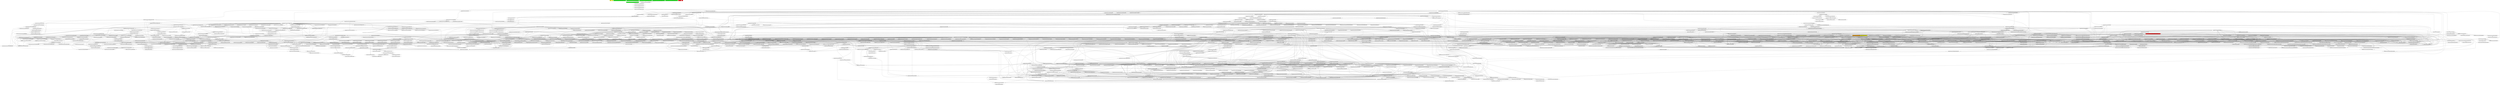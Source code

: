 digraph enhanced {
	"ochiai" [style=striped shape=box fillcolor="yellow"];
	"d4" [style=striped shape=box fillcolor="yellow"];
	"com.google.javascript.jscomp.UnreachableCodeElimination$EliminationPass#179" [style=striped shape=box fillcolor="orange:yellow"];
	"com.google.javascript.jscomp.UnreachableCodeEliminationTest#362" [style=striped shape=box fillcolor="green"];
	"method added" [style=striped shape=box fillcolor="red"];
	"com.google.javascript.jscomp.UnreachableCodeEliminationTest#417" [style=striped shape=box fillcolor="green"];
	"com.google.javascript.jscomp.UnreachableCodeEliminationTest#325" [style=striped shape=box fillcolor="green"];
	"real" [style=striped shape=box fillcolor="red"];
	"com.google.javascript.jscomp.UnreachableCodeEliminationTest#345" [style=striped shape=box fillcolor="green"];
	"com.google.javascript.jscomp.UnreachableCodeEliminationTest#421" [style=striped shape=box fillcolor="green"];
	"com.google.javascript.jscomp.UnreachableCodeElimination$EliminationPass#141" [style=striped shape=box fillcolor="red"];
	"com.google.javascript.jscomp.UnreachableCodeEliminationTest#288" [style=striped shape=box fillcolor="green"];
	"com.google.javascript.jscomp.parsing.IRFactory$TransformDispatcher#852" -> "com.google.javascript.rhino.head.ast.InfixExpression#95";
	"com.google.javascript.rhino.head.Parser#508" -> "com.google.javascript.rhino.head.ast.AstNode#200";
	"com.google.javascript.rhino.head.ast.Name#52" -> "com.google.javascript.rhino.head.ast.AstNode#200";
	"com.google.javascript.rhino.head.ast.FunctionNode#201" -> "com.google.javascript.rhino.head.ast.AstNode#200";
	"com.google.javascript.rhino.head.ast.NumberLiteral#38" -> "com.google.javascript.rhino.head.ast.AstNode#200";
	"com.google.javascript.rhino.head.ast.AstNode#260" -> "com.google.javascript.rhino.head.ast.AstNode#200";
	"com.google.javascript.rhino.head.Parser#1834" -> "com.google.javascript.rhino.head.ast.AstNode#200";
	"com.google.javascript.rhino.head.Parser#1768" -> "com.google.javascript.rhino.head.ast.AstNode#200";
	"com.google.javascript.rhino.head.Parser#1689" -> "com.google.javascript.rhino.head.ast.AstNode#200";
	"com.google.javascript.rhino.head.Parser#1104" -> "com.google.javascript.rhino.head.ast.AstNode#200";
	"com.google.javascript.rhino.head.ast.SwitchCase#108" -> "com.google.javascript.rhino.head.ast.AstNode#200";
	"com.google.javascript.rhino.head.Parser#2422" -> "com.google.javascript.rhino.head.ast.AstNode#200";
	"com.google.javascript.rhino.head.Parser#2477" -> "com.google.javascript.rhino.head.ast.AstNode#200";
	"com.google.javascript.rhino.head.Parser#592" -> "com.google.javascript.rhino.head.ast.AstNode#200";
	"com.google.javascript.rhino.head.ast.Loop#42" -> "com.google.javascript.rhino.head.ast.AstNode#200";
	"com.google.javascript.rhino.head.Parser#1199" -> "com.google.javascript.rhino.head.ast.AstNode#200";
	"com.google.javascript.rhino.head.ast.AstNode#208" -> "com.google.javascript.rhino.head.ast.AstNode#200";
	"com.google.javascript.rhino.head.Parser#1052" -> "com.google.javascript.rhino.head.ast.AstNode#200";
	"com.google.javascript.rhino.head.Parser#851" -> "com.google.javascript.rhino.head.ast.AstNode#200";
	"com.google.javascript.rhino.head.ast.Name#69" -> "com.google.javascript.rhino.head.ast.AstNode#200";
	"com.google.javascript.rhino.head.Parser#743" -> "com.google.javascript.rhino.head.ast.AstNode#200";
	"com.google.common.collect.RegularImmutableMap#45" -> "com.google.common.collect.RegularImmutableMap$NonTerminalEntry#115";
	"com.google.common.collect.RegularImmutableMap#137" -> "com.google.common.collect.RegularImmutableMap$NonTerminalEntry#115";
	"com.google.common.collect.RegularImmutableMap$TerminalEntry#128" -> "com.google.common.collect.ImmutableEntry#34";
	"com.google.common.collect.Maps#1209" -> "com.google.common.collect.ImmutableEntry#34";
	"com.google.common.collect.RegularImmutableMap$NonTerminalEntry#110" -> "com.google.common.collect.ImmutableEntry#34";
	"com.google.javascript.jscomp.parsing.IRFactory$TransformDispatcher#518" -> "com.google.javascript.rhino.head.ast.FunctionNode#216";
	"com.google.javascript.jscomp.LineNumberCheck#61" -> "com.google.javascript.rhino.Node#2363";
	"com.google.javascript.jscomp.CodeGenerator#104" -> "com.google.javascript.rhino.Node#2363";
	"com.google.javascript.jscomp.CompilerInput#117" -> "com.google.javascript.rhino.Node#2363";
	"com.google.javascript.jscomp.NodeUtil#2900" -> "com.google.javascript.rhino.Node#2363";
	"com.google.javascript.jscomp.UnreachableCodeElimination$EliminationPass#95" -> "com.google.javascript.rhino.Node#2363";
	"com.google.javascript.jscomp.NodeUtil#1746" -> "com.google.javascript.rhino.Node#2363";
	"com.google.javascript.jscomp.LineNumberCheck#69" -> "com.google.javascript.rhino.Node#2363";
	"com.google.javascript.rhino.head.ast.VariableDeclaration#72" -> "com.google.javascript.rhino.head.ast.AstNode#440";
	"com.google.javascript.rhino.head.ast.InfixExpression#60" -> "com.google.javascript.rhino.head.ast.AstNode#440";
	"com.google.javascript.rhino.head.ast.InfixExpression#105" -> "com.google.javascript.rhino.head.ast.AstNode#440";
	"com.google.javascript.rhino.head.ast.SwitchStatement#106" -> "com.google.javascript.rhino.head.ast.AstNode#440";
	"com.google.javascript.rhino.head.ast.InfixExpression#128" -> "com.google.javascript.rhino.head.ast.AstNode#440";
	"com.google.javascript.rhino.head.ast.FunctionCall#57" -> "com.google.javascript.rhino.head.ast.AstNode#440";
	"com.google.javascript.rhino.head.ast.NumberLiteral#68" -> "com.google.javascript.rhino.head.ast.AstNode#440";
	"com.google.javascript.rhino.head.ast.DoLoop#49" -> "com.google.javascript.rhino.head.ast.AstNode#440";
	"com.google.javascript.rhino.head.ast.FunctionNode#201" -> "com.google.javascript.rhino.head.ast.AstNode#440";
	"com.google.javascript.rhino.head.ast.ExpressionStatement#90" -> "com.google.javascript.rhino.head.ast.AstNode#440";
	"com.google.javascript.rhino.head.ast.LabeledStatement#98" -> "com.google.javascript.rhino.head.ast.AstNode#440";
	"com.google.javascript.rhino.head.ast.ContinueStatement#68" -> "com.google.javascript.rhino.head.ast.AstNode#440";
	"com.google.javascript.rhino.head.ast.AstNode#260" -> "com.google.javascript.rhino.head.ast.AstNode#440";
	"com.google.javascript.rhino.head.ast.ThrowStatement#63" -> "com.google.javascript.rhino.head.ast.AstNode#440";
	"com.google.javascript.rhino.head.ast.FunctionCall#94" -> "com.google.javascript.rhino.head.ast.AstNode#440";
	"com.google.javascript.rhino.head.ast.TryStatement#61" -> "com.google.javascript.rhino.head.ast.AstNode#440";
	"com.google.javascript.rhino.head.ast.SwitchStatement#72" -> "com.google.javascript.rhino.head.ast.AstNode#440";
	"com.google.javascript.rhino.head.ast.SwitchCase#108" -> "com.google.javascript.rhino.head.ast.AstNode#440";
	"com.google.javascript.rhino.head.ast.LabeledStatement#67" -> "com.google.javascript.rhino.head.ast.AstNode#440";
	"com.google.javascript.rhino.head.ast.BreakStatement#75" -> "com.google.javascript.rhino.head.ast.AstNode#440";
	"com.google.javascript.rhino.head.ast.Name#69" -> "com.google.javascript.rhino.head.ast.AstNode#440";
	"com.google.javascript.jscomp.AstValidator#156" -> "com.google.javascript.jscomp.AstValidator#375";
	"com.google.javascript.jscomp.ControlFlowAnalysis#296" -> "com.google.javascript.jscomp.ControlFlowAnalysis#540";
	"com.google.javascript.jscomp.UnreachableCodeElimination#66" -> "com.google.javascript.jscomp.NodeTraversal#465";
	"com.google.javascript.rhino.Node#932" -> "com.google.javascript.rhino.Node#939";
	"com.google.javascript.rhino.head.Parser#2477" -> "com.google.javascript.rhino.head.ast.FunctionCall#128";
	"com.google.javascript.jscomp.parsing.ParserRunner#117" -> "com.google.javascript.rhino.head.CompilerEnvirons#109" [style=bold];
	"com.google.common.collect.RegularImmutableMap#92" -> "com.google.common.collect.RegularImmutableMap$NonTerminalEntry#110";
	"com.google.javascript.jscomp.ControlFlowAnalysis#296" -> "com.google.javascript.jscomp.ControlFlowAnalysis#544";
	"com.google.javascript.jscomp.Compiler#1819" -> "com.google.javascript.jscomp.CodePrinter$Builder#558";
	"com.google.javascript.rhino.jstype.JSType#450" -> "com.google.javascript.rhino.jstype.TemplateTypeMap#250" [style=bold];
	"com.google.javascript.rhino.jstype.JSTypeRegistry#284" -> "com.google.javascript.rhino.jstype.BooleanType#53" [style=bold];
	"com.google.javascript.rhino.Node#1026" -> "com.google.javascript.rhino.Node#932";
	"com.google.javascript.rhino.jstype.FunctionType#417" -> "com.google.javascript.rhino.jstype.PrototypeObjectType#105";
	"com.google.javascript.rhino.head.ast.InfixExpression#60" -> "com.google.javascript.rhino.head.ast.AstNode#208";
	"com.google.javascript.rhino.jstype.JSTypeRegistry#284" -> "com.google.javascript.rhino.jstype.AllType#53" [style=bold];
	"com.google.javascript.jscomp.Compiler#2096" -> "com.google.javascript.jscomp.Compiler#2070";
	"com.google.javascript.jscomp.Compiler#2196" -> "com.google.javascript.jscomp.Compiler#2070";
	"com.google.javascript.jscomp.NodeUtil#997" -> "com.google.javascript.rhino.Node#2126";
	"com.google.javascript.jscomp.CodePrinter$CompactCodePrinter#403" -> "com.google.javascript.jscomp.CodePrinter$CompactCodePrinter#435" [style=bold];
	"com.google.javascript.jscomp.SourceFile$Preloaded#422" -> "com.google.javascript.jscomp.SourceFile#81";
	"com.google.javascript.rhino.Node#1012" -> "com.google.javascript.rhino.Node#1021" [style=bold];
	"com.google.javascript.jscomp.UnreachableCodeElimination$EliminationPass#241" -> "com.google.javascript.jscomp.Compiler#2056";
	"com.google.common.collect.ImmutableMap#143" -> "com.google.common.collect.Maps#1209";
	"com.google.javascript.jscomp.AstValidator#156" -> "com.google.javascript.jscomp.AstValidator#383";
	"com.google.javascript.rhino.head.Parser#469" -> "com.google.javascript.rhino.head.Parser#508" [style=bold];
	"com.google.javascript.rhino.head.Parser#743" -> "com.google.javascript.rhino.head.ast.FunctionNode#223";
	"com.google.javascript.jscomp.ControlFlowAnalysis#296" -> "com.google.javascript.jscomp.ControlFlowAnalysis#552";
	"com.google.javascript.jscomp.NodeTraversal#488" -> "com.google.javascript.jscomp.NodeTraversal#232";
	"com.google.javascript.jscomp.Compiler#1819" -> "com.google.javascript.jscomp.CodePrinter$Builder#567";
	"com.google.javascript.jscomp.ControlFlowAnalysis#527" -> "com.google.javascript.jscomp.ControlFlowAnalysis#797";
	"com.google.javascript.jscomp.ControlFlowAnalysis#150" -> "com.google.javascript.jscomp.ControlFlowAnalysis#797";
	"com.google.javascript.jscomp.ControlFlowAnalysis#485" -> "com.google.javascript.jscomp.ControlFlowAnalysis#797";
	"com.google.javascript.jscomp.ControlFlowAnalysis#387" -> "com.google.javascript.jscomp.ControlFlowAnalysis#797";
	"com.google.javascript.jscomp.ControlFlowAnalysis#797" -> "com.google.javascript.jscomp.ControlFlowAnalysis#797";
	"com.google.javascript.jscomp.ControlFlowAnalysis#712" -> "com.google.javascript.jscomp.ControlFlowAnalysis#797";
	"com.google.javascript.jscomp.parsing.IRFactory#515" -> "com.google.javascript.jscomp.parsing.TypeSafeDispatcher#121" [style=bold];
	"com.google.common.collect.ObjectArrays#110" -> "com.google.common.collect.ObjectArrays#59" [style=bold];
	"com.google.javascript.rhino.head.Parser#2776" -> "com.google.javascript.rhino.head.Parser#743";
	"com.google.javascript.rhino.head.Parser#508" -> "com.google.javascript.rhino.head.Parser#743";
	"com.google.javascript.jscomp.NodeUtil#2760" -> "com.google.javascript.jscomp.NodeUtil$VarCollector#2507";
	"com.google.javascript.rhino.Node#1021" -> "com.google.javascript.rhino.Node#1026";
	"com.google.javascript.rhino.Node#1026" -> "com.google.javascript.rhino.Node#1026";
	"com.google.javascript.jscomp.CodePrinter#657" -> "com.google.javascript.jscomp.CodePrinter$CompactCodePrinter#403";
	"com.google.javascript.jscomp.NodeUtil#794" -> "com.google.javascript.jscomp.NodeUtil#997";
	"com.google.javascript.jscomp.AstValidator#156" -> "com.google.javascript.jscomp.AstValidator#598";
	"com.google.javascript.jscomp.parsing.IRFactory#184" -> "com.google.javascript.rhino.head.ast.AstRoot#46";
	"com.google.common.collect.AbstractMapBasedMultimap$WrappedCollection#375" -> "com.google.common.collect.AbstractMapBasedMultimap#89";
	"com.google.common.collect.AbstractMapBasedMultimap$WrappedCollection$WrappedIterator#456" -> "com.google.common.collect.AbstractMapBasedMultimap#89";
	"com.google.javascript.rhino.Node#2126" -> "com.google.javascript.rhino.Node#2142";
	"com.google.javascript.jscomp.AstValidator#94" -> "com.google.javascript.jscomp.AstValidator#352";
	"com.google.javascript.rhino.jstype.PrototypeObjectType#318" -> "com.google.javascript.rhino.jstype.PrototypeObjectType#366";
	"com.google.javascript.rhino.jstype.JSTypeRegistry#947" -> "com.google.javascript.rhino.jstype.JSTypeRegistry#939";
	"com.google.javascript.rhino.jstype.TemplateTypeMap#218" -> "com.google.javascript.rhino.jstype.JSTypeRegistry#939";
	"com.google.javascript.rhino.jstype.TemplateTypeMap#129" -> "com.google.javascript.rhino.jstype.JSTypeRegistry#939";
	"com.google.javascript.rhino.jstype.ErrorFunctionType#51" -> "com.google.javascript.rhino.jstype.JSTypeRegistry#939";
	"com.google.javascript.rhino.testing.BaseJSTypeTestCase#234" -> "com.google.javascript.rhino.jstype.JSTypeRegistry#939";
	"com.google.javascript.rhino.jstype.JSTypeRegistry#943" -> "com.google.javascript.rhino.jstype.JSTypeRegistry#939";
	"com.google.javascript.rhino.jstype.JSTypeRegistry#1062" -> "com.google.javascript.rhino.jstype.JSTypeRegistry#939";
	"com.google.javascript.rhino.jstype.JSType#123" -> "com.google.javascript.rhino.jstype.JSTypeRegistry#939";
	"com.google.javascript.rhino.jstype.JSTypeRegistry#614" -> "com.google.javascript.rhino.jstype.JSTypeRegistry#939";
	"com.google.javascript.jscomp.ControlFlowAnalysis$1#71" -> "com.google.javascript.jscomp.ControlFlowAnalysis$1#75";
	"com.google.javascript.jscomp.NodeTraversal#511" -> "com.google.javascript.jscomp.NodeTraversal#688";
	"com.google.javascript.rhino.jstype.JSTypeRegistry#284" -> "com.google.javascript.rhino.jstype.StringType#53" [style=bold];
	"com.google.javascript.jscomp.ControlFlowAnalysis#197" -> "com.google.javascript.jscomp.ControlFlowAnalysis$1#71";
	"com.google.javascript.jscomp.ControlFlowAnalysis#138" -> "com.google.javascript.jscomp.ControlFlowAnalysis$1#71";
	"com.google.javascript.jscomp.UnreachableCodeElimination$EliminationPass#191" -> "com.google.javascript.jscomp.UnreachableCodeElimination$EliminationPass#241";
	"com.google.javascript.jscomp.UnreachableCodeElimination$EliminationPass#141" -> "com.google.javascript.jscomp.UnreachableCodeElimination$EliminationPass#241";
	"com.google.javascript.rhino.head.Parser#508" -> "com.google.javascript.rhino.head.ast.AstRoot#38" [style=bold];
	"com.google.common.collect.RegularImmutableMap#92" -> "com.google.common.collect.RegularImmutableMap$TerminalEntry#128" [style=bold];
	"com.google.common.collect.ImmutableMap$Builder#217" -> "com.google.common.collect.ImmutableEntry#44";
	"com.google.javascript.jscomp.SuppressDocWarningsGuard#40" -> "com.google.common.collect.ImmutableEntry#44";
	"com.google.common.collect.RegularImmutableMap#45" -> "com.google.common.collect.ImmutableEntry#44";
	"com.google.common.collect.RegularImmutableMap#137" -> "com.google.common.collect.ImmutableEntry#44";
	"com.google.javascript.jscomp.AstValidator#352" -> "com.google.javascript.jscomp.AstValidator#368";
	"com.google.javascript.jscomp.AstValidator#360" -> "com.google.javascript.jscomp.AstValidator#368";
	"com.google.javascript.rhino.jstype.JSTypeRegistry#1034" -> "com.google.javascript.rhino.jstype.AllType#58";
	"com.google.common.collect.ImmutableMap$Builder#217" -> "com.google.common.collect.ImmutableEntry#40";
	"com.google.javascript.jscomp.SuppressDocWarningsGuard#40" -> "com.google.common.collect.ImmutableEntry#40";
	"com.google.common.collect.RegularImmutableMap#45" -> "com.google.common.collect.ImmutableEntry#40";
	"com.google.common.collect.RegularImmutableMap#137" -> "com.google.common.collect.ImmutableEntry#40";
	"com.google.javascript.jscomp.parsing.IRFactory$TransformDispatcher#616" -> "com.google.javascript.rhino.Node#2371";
	"com.google.javascript.rhino.head.Parser#743" -> "com.google.javascript.rhino.head.ast.FunctionNode#201";
	"com.google.common.collect.Sets#183" -> "com.google.common.collect.Sets#202";
	"com.google.common.collect.HashMultimap#49" -> "com.google.common.collect.Sets#202";
	"com.google.javascript.rhino.head.ContextFactory#409" -> "com.google.javascript.rhino.head.Kit#284";
	"com.google.javascript.rhino.head.ContextFactory#420" -> "com.google.javascript.rhino.head.Kit#284";
	"com.google.javascript.rhino.head.Parser#879" -> "com.google.javascript.rhino.head.Parser$ConditionData#869";
	"com.google.javascript.rhino.head.Parser$ConditionData#869" -> "com.google.javascript.rhino.head.Parser$ConditionData#869";
	"com.google.javascript.rhino.Node#939" -> "com.google.javascript.rhino.Node#949" [style=bold];
	"com.google.javascript.jscomp.AstValidator#156" -> "com.google.javascript.jscomp.AstValidator#360";
	"com.google.javascript.rhino.head.Parser#2880" -> "com.google.javascript.rhino.head.CompilerEnvirons#114";
	"com.google.javascript.rhino.jstype.PrototypeObjectType#115" -> "com.google.javascript.rhino.jstype.JSTypeRegistry#943";
	"com.google.javascript.rhino.jstype.TemplateType#54" -> "com.google.javascript.rhino.jstype.JSTypeRegistry#943";
	"com.google.javascript.rhino.jstype.FunctionType#368" -> "com.google.javascript.rhino.jstype.JSTypeRegistry#943";
	"com.google.javascript.rhino.jstype.FunctionType#138" -> "com.google.javascript.rhino.jstype.JSTypeRegistry#943";
	"com.google.javascript.rhino.testing.BaseJSTypeTestCase#234" -> "com.google.javascript.rhino.jstype.JSTypeRegistry#943";
	"com.google.javascript.jscomp.ControlFlowAnalysis#296" -> "com.google.javascript.jscomp.ControlFlowAnalysis#535";
	"com.google.javascript.jscomp.ControlFlowAnalysis#296" -> "com.google.javascript.jscomp.ControlFlowAnalysis#527";
	"com.google.javascript.rhino.testing.BaseJSTypeTestCase#234" -> "com.google.javascript.rhino.jstype.JSTypeRegistry#947";
	"com.google.javascript.rhino.jstype.JSType#177" -> "com.google.javascript.rhino.jstype.JSTypeRegistry#947";
	"com.google.javascript.rhino.head.TokenStream#1249" -> "com.google.javascript.rhino.head.TokenStream#1329" [style=bold];
	"com.google.javascript.rhino.jstype.PrototypeObjectType#105" -> "com.google.javascript.rhino.jstype.PrototypeObjectType#115";
	"com.google.javascript.rhino.jstype.JSTypeRegistry#284" -> "com.google.javascript.rhino.jstype.PrototypeObjectType#115";
	"com.google.javascript.rhino.jstype.InstanceObjectType#60" -> "com.google.javascript.rhino.jstype.PrototypeObjectType#115";
	"com.google.javascript.rhino.jstype.FunctionType#368" -> "com.google.javascript.rhino.jstype.PrototypeObjectType#115";
	"com.google.javascript.rhino.jstype.FunctionType#138" -> "com.google.javascript.rhino.jstype.PrototypeObjectType#115";
	"com.google.javascript.jscomp.Compiler#507" -> "com.google.javascript.jscomp.JSModule#205";
	"com.google.javascript.jscomp.Compiler#461" -> "com.google.javascript.jscomp.JSModule#205";
	"com.google.javascript.jscomp.Compiler#483" -> "com.google.javascript.jscomp.JSModule#205";
	"com.google.javascript.jscomp.CodeGenerator#104" -> "com.google.javascript.jscomp.CodePrinter$MappedCodePrinter#92" [style=bold];
	"com.google.common.collect.RegularImmutableMap#45" -> "com.google.common.collect.ImmutableMap#307";
	"com.google.javascript.rhino.head.Parser#405" -> "com.google.javascript.rhino.head.ast.Scope#81" [style=bold];
	"com.google.javascript.rhino.head.Parser#1834" -> "com.google.javascript.rhino.head.ast.VariableDeclaration#124";
	"com.google.javascript.jscomp.parsing.ParserRunner#117" -> "com.google.javascript.rhino.head.CompilerEnvirons#143" [style=bold];
	"com.google.javascript.jscomp.AstValidator#346" -> "com.google.javascript.jscomp.AstValidator#334";
	"com.google.javascript.jscomp.AstValidator#327" -> "com.google.javascript.jscomp.AstValidator#334";
	"com.google.common.collect.RegularImmutableMap#45" -> "com.google.common.collect.RegularImmutableMap$TerminalEntry#132";
	"com.google.common.collect.RegularImmutableMap#137" -> "com.google.common.collect.RegularImmutableMap$TerminalEntry#132";
	"com.google.javascript.rhino.head.Parser#902" -> "com.google.javascript.rhino.head.CompilerEnvirons#148";
	"com.google.javascript.rhino.head.Parser#3512" -> "com.google.javascript.rhino.head.CompilerEnvirons#148";
	"com.google.javascript.rhino.head.Parser#743" -> "com.google.javascript.rhino.head.CompilerEnvirons#148";
	"com.google.javascript.jscomp.parsing.ParserRunner#117" -> "com.google.javascript.rhino.head.CompilerEnvirons#95" [style=bold];
	"com.google.javascript.rhino.jstype.JSTypeRegistry#688" -> "com.google.javascript.rhino.jstype.PrototypeObjectType#302";
	"com.google.javascript.rhino.jstype.FunctionType#66" -> "com.google.javascript.rhino.jstype.PrototypeObjectType#302";
	"com.google.javascript.rhino.jstype.TemplateTypeMap#218" -> "com.google.javascript.rhino.jstype.TemplateTypeMap#204";
	"com.google.common.collect.ImmutableList$Builder#656" -> "com.google.common.collect.ImmutableCollection$Builder#307";
	"com.google.javascript.jscomp.Tracer#235" -> "com.google.javascript.jscomp.Tracer#959";
	"com.google.javascript.jscomp.Tracer#408" -> "com.google.javascript.jscomp.Tracer#959";
	"com.google.javascript.rhino.jstype.JSType#1424" -> "com.google.javascript.rhino.jstype.BooleanType#103";
	"com.google.javascript.jscomp.AstValidator#321" -> "com.google.javascript.jscomp.AstValidator#327";
	"com.google.javascript.jscomp.AstValidator#340" -> "com.google.javascript.jscomp.AstValidator#327";
	"com.google.javascript.jscomp.AstValidator#391" -> "com.google.javascript.jscomp.AstValidator#327";
	"com.google.javascript.jscomp.CodeConsumer#153" -> "com.google.javascript.jscomp.CodePrinter$CompactCodePrinter#466";
	"com.google.javascript.jscomp.CodeGenerator#104" -> "com.google.javascript.jscomp.CodePrinter$CompactCodePrinter#466";
	"com.google.javascript.jscomp.CodeConsumer#138" -> "com.google.javascript.jscomp.CodePrinter$CompactCodePrinter#466";
	"com.google.javascript.rhino.jstype.FunctionType#445" -> "com.google.javascript.rhino.jstype.FunctionType#840" [style=bold];
	"com.google.javascript.jscomp.AstValidator#360" -> "com.google.javascript.jscomp.AstValidator#346" [style=bold];
	"com.google.javascript.rhino.jstype.BooleanType#103" -> "com.google.javascript.rhino.jstype.BooleanType#108" [style=bold];
	"com.google.javascript.jscomp.NodeUtil#1792" -> "com.google.javascript.rhino.Node#2395";
	"com.google.javascript.jscomp.NodeUtil#2798" -> "com.google.javascript.rhino.Node#2395";
	"com.google.javascript.jscomp.NodeUtil#1786" -> "com.google.javascript.rhino.Node#2395";
	"com.google.javascript.jscomp.ControlFlowAnalysis#485" -> "com.google.javascript.rhino.Node#2395";
	"com.google.javascript.jscomp.NodeUtil#2789" -> "com.google.javascript.rhino.Node#2395";
	"com.google.javascript.jscomp.ControlFlowAnalysis#552" -> "com.google.javascript.rhino.Node#2395";
	"com.google.javascript.jscomp.ControlFlowAnalysis#831" -> "com.google.javascript.rhino.Node#2395";
	"com.google.javascript.jscomp.ControlFlowAnalysis#602" -> "com.google.javascript.rhino.Node#2395";
	"com.google.javascript.jscomp.AstValidator#156" -> "com.google.javascript.jscomp.AstValidator#340";
	"com.google.javascript.jscomp.AstValidator#352" -> "com.google.javascript.jscomp.AstValidator#340";
	"com.google.javascript.rhino.head.Context#358" -> "com.google.javascript.rhino.head.Context#378" [style=bold];
	"com.google.javascript.jscomp.AstValidator#563" -> "com.google.javascript.jscomp.AstValidator#583";
	"com.google.javascript.jscomp.JsAst#83" -> "com.google.javascript.jscomp.Compiler#2096" [style=bold];
	"com.google.common.collect.RegularImmutableMap$EntrySet#186" -> "com.google.common.collect.RegularImmutableMap#34" [style=bold];
	"com.google.javascript.jscomp.ComposeWarningsGuard$GuardComparator#51" -> "com.google.javascript.jscomp.ComposeWarningsGuard$GuardComparator#62";
	"com.google.javascript.rhino.jstype.TemplateTypeMap#168" -> "com.google.javascript.rhino.jstype.TemplateTypeMap#83" [style=bold];
	"com.google.javascript.rhino.jstype.TemplateTypeMap#191" -> "com.google.javascript.rhino.jstype.TemplateTypeMap#218" [style=bold];
	"com.google.javascript.rhino.head.ast.Symbol#33" -> "com.google.javascript.rhino.head.ast.Symbol#69" [style=bold];
	"com.google.javascript.jscomp.UnreachableCodeElimination$EliminationPass#95" -> "com.google.javascript.jscomp.NodeUtil#781";
	"com.google.javascript.rhino.head.Parser#2037" -> "com.google.javascript.rhino.head.Parser#2070" [style=bold];
	"com.google.javascript.rhino.head.ast.Scope#187" -> "com.google.javascript.rhino.head.ast.Symbol#62" [style=bold];
	"com.google.javascript.rhino.head.Context#378" -> "com.google.javascript.rhino.head.Context#383" [style=bold];
	"com.google.javascript.jscomp.CodeConsumer#153" -> "com.google.javascript.jscomp.CodePrinter$CompactCodePrinter#445";
	"com.google.javascript.jscomp.CodeConsumer#174" -> "com.google.javascript.jscomp.CodePrinter$CompactCodePrinter#445";
	"com.google.javascript.jscomp.CodeConsumer#76" -> "com.google.javascript.jscomp.CodePrinter$CompactCodePrinter#445";
	"com.google.javascript.jscomp.CodeConsumer#206" -> "com.google.javascript.jscomp.CodePrinter$CompactCodePrinter#445";
	"com.google.javascript.jscomp.CodeConsumer#181" -> "com.google.javascript.jscomp.CodePrinter$CompactCodePrinter#445";
	"com.google.javascript.jscomp.CodeConsumer#80" -> "com.google.javascript.jscomp.CodePrinter$CompactCodePrinter#445";
	"com.google.javascript.jscomp.CodeConsumer#138" -> "com.google.javascript.jscomp.CodePrinter$CompactCodePrinter#445";
	"com.google.javascript.jscomp.NodeUtil$VarCollector#2502" -> "com.google.javascript.jscomp.NodeUtil$VarCollector#2502";
	"com.google.javascript.jscomp.NodeUtil#2523" -> "com.google.javascript.jscomp.NodeUtil$VarCollector#2502";
	"com.google.javascript.rhino.head.Parser#1502" -> "com.google.javascript.rhino.head.ast.LabeledStatement#104";
	"com.google.javascript.rhino.head.Parser#422" -> "com.google.javascript.rhino.head.ast.LabeledStatement#104";
	"com.google.javascript.rhino.head.ast.Scope#81" -> "com.google.javascript.rhino.head.ast.Scope#55";
	"com.google.javascript.jscomp.AstValidator#511" -> "com.google.javascript.jscomp.AstValidator#792";
	"com.google.javascript.jscomp.AstValidator#383" -> "com.google.javascript.jscomp.AstValidator#792";
	"com.google.javascript.jscomp.AstValidator#375" -> "com.google.javascript.jscomp.AstValidator#792";
	"com.google.javascript.jscomp.AstValidator#391" -> "com.google.javascript.jscomp.AstValidator#792";
	"com.google.javascript.jscomp.AstValidator#546" -> "com.google.javascript.jscomp.AstValidator#792";
	"com.google.javascript.jscomp.NodeUtil#794" -> "com.google.javascript.jscomp.NodeUtil#794";
	"com.google.javascript.jscomp.NodeUtil#781" -> "com.google.javascript.jscomp.NodeUtil#794";
	"com.google.javascript.rhino.head.Parser#508" -> "com.google.javascript.rhino.head.ast.ScriptNode#66";
	"com.google.javascript.rhino.head.Parser#743" -> "com.google.javascript.rhino.head.ast.ScriptNode#66";
	"com.google.javascript.jscomp.JsAst#83" -> "com.google.javascript.rhino.Node#1091";
	"com.google.javascript.jscomp.parsing.IRFactory#174" -> "com.google.javascript.rhino.Node#1091";
	"com.google.javascript.jscomp.ComposeWarningsGuard#78" -> "com.google.javascript.jscomp.ComposeWarningsGuard$GuardComparator#51";
	"com.google.javascript.jscomp.ComposeWarningsGuard#87" -> "com.google.javascript.jscomp.ComposeWarningsGuard$GuardComparator#51";
	"com.google.javascript.jscomp.ComposeWarningsGuard$GuardComparator#51" -> "com.google.javascript.jscomp.ComposeWarningsGuard$GuardComparator#56" [style=bold];
	"com.google.javascript.jscomp.ControlFlowAnalysis#888" -> "com.google.javascript.jscomp.ControlFlowAnalysis#956" [style=bold];
	"com.google.javascript.rhino.jstype.FunctionParamBuilder#135" -> "com.google.javascript.rhino.Node#512";
	"com.google.javascript.jscomp.parsing.IRFactory#1490" -> "com.google.javascript.rhino.Node#512";
	"com.google.javascript.jscomp.AstValidator#85" -> "com.google.javascript.jscomp.AstValidator#307" [style=bold];
	"com.google.javascript.jscomp.CodePrinter$CompactCodePrinter#435" -> "com.google.javascript.jscomp.CodePrinter$MappedCodePrinter#61";
	"com.google.javascript.jscomp.Compiler#2096" -> "com.google.javascript.jscomp.Compiler#2091" [style=bold];
	"com.google.javascript.rhino.head.Parser#1954" -> "com.google.javascript.rhino.head.ast.Symbol#33" [style=bold];
	"com.google.javascript.jscomp.AstValidator#94" -> "com.google.javascript.jscomp.AstValidator#546";
	"com.google.javascript.jscomp.AstValidator#546" -> "com.google.javascript.jscomp.AstValidator#563";
	"com.google.javascript.jscomp.AstValidator#495" -> "com.google.javascript.jscomp.AstValidator#321";
	"com.google.javascript.jscomp.AstValidator#314" -> "com.google.javascript.jscomp.AstValidator#321";
	"com.google.javascript.jscomp.AstValidator#503" -> "com.google.javascript.jscomp.AstValidator#321";
	"com.google.javascript.rhino.head.Parser#1104" -> "com.google.javascript.rhino.head.ast.SwitchStatement#139" [style=bold];
	"com.google.javascript.rhino.head.ast.AstRoot#38" -> "com.google.javascript.rhino.head.ast.ScriptNode#50";
	"com.google.javascript.rhino.head.ast.FunctionNode#100" -> "com.google.javascript.rhino.head.ast.ScriptNode#50";
	"com.google.common.collect.LinkedHashMultimap#138" -> "com.google.common.collect.LinkedHashMultimap$ValueEntry#222" [style=bold];
	"com.google.javascript.rhino.head.Parser#405" -> "com.google.javascript.rhino.head.ast.Scope#48";
	"com.google.javascript.rhino.head.Parser#418" -> "com.google.javascript.rhino.head.ast.Scope#48";
	"com.google.javascript.rhino.jstype.JSTypeRegistry#284" -> "com.google.javascript.rhino.jstype.ErrorFunctionType#51" [style=bold];
	"com.google.common.collect.Lists#123" -> "com.google.common.collect.Collections2#373";
	"com.google.javascript.jscomp.ControlFlowAnalysis$1#75" -> "com.google.javascript.jscomp.ControlFlowAnalysis#41" [style=bold];
	"com.google.javascript.rhino.head.Parser#1199" -> "com.google.javascript.rhino.head.ast.Loop#80";
	"com.google.javascript.jscomp.parsing.IRFactory#81" -> "com.google.javascript.jscomp.parsing.IRFactory#505";
	"com.google.javascript.jscomp.parsing.IRFactory#430" -> "com.google.javascript.jscomp.parsing.IRFactory#505";
	"com.google.javascript.rhino.jstype.JSTypeRegistry#688" -> "com.google.javascript.rhino.jstype.PrototypeObjectType#313";
	"com.google.javascript.rhino.jstype.FunctionType#66" -> "com.google.javascript.rhino.jstype.PrototypeObjectType#313";
	"com.google.javascript.rhino.jstype.TemplateTypeMap#191" -> "com.google.javascript.rhino.jstype.TemplateTypeMap#237";
	"com.google.javascript.rhino.jstype.TemplateTypeMap#204" -> "com.google.javascript.rhino.jstype.TemplateTypeMap#237";
	"com.google.javascript.rhino.head.Parser#2477" -> "com.google.javascript.rhino.head.ast.FunctionCall#114";
	"com.google.javascript.rhino.head.ast.Symbol#33" -> "com.google.javascript.rhino.head.ast.Symbol#49" [style=bold];
	"com.google.javascript.rhino.IR#455" -> "com.google.javascript.rhino.Node#500";
	"com.google.javascript.jscomp.AstValidator#94" -> "com.google.javascript.jscomp.AstValidator#314";
	"com.google.javascript.rhino.head.ast.ScriptNode#243" -> "com.google.javascript.rhino.head.ast.Symbol#42" [style=bold];
	"com.google.javascript.rhino.jstype.UnionTypeBuilder#123" -> "com.google.javascript.rhino.jstype.PrototypeObjectType#318";
	"com.google.javascript.jscomp.CodeGenerator#104" -> "com.google.javascript.jscomp.CodeGenerator#1247";
	"com.google.javascript.jscomp.CodeGenerator#768" -> "com.google.javascript.jscomp.CodeConsumer#210";
	"com.google.javascript.jscomp.CodeGenerator#104" -> "com.google.javascript.jscomp.CodeConsumer#210";
	"com.google.javascript.jscomp.Compiler#1099" -> "com.google.javascript.rhino.InputId#61";
	"com.google.javascript.rhino.head.Parser#1689" -> "com.google.javascript.rhino.head.ast.Scope#38";
	"com.google.javascript.rhino.head.ast.ScriptNode#50" -> "com.google.javascript.rhino.head.ast.Scope#38";
	"com.google.javascript.rhino.head.ast.Loop#22" -> "com.google.javascript.rhino.head.ast.Scope#38";
	"com.google.javascript.jscomp.ControlFlowAnalysis#296" -> "com.google.javascript.jscomp.ControlFlowAnalysis#387";
	"com.google.javascript.jscomp.UnreachableCodeElimination$1#70" -> "com.google.javascript.jscomp.ControlFlowAnalysis#145";
	"com.google.javascript.jscomp.CompilerTestCase#756" -> "com.google.javascript.jscomp.Compiler#1811";
	"com.google.javascript.jscomp.SuppressDocWarningsGuard#40" -> "com.google.javascript.jscomp.DiagnosticGroupWarningsGuard#30";
	"com.google.javascript.jscomp.CompilerOptions#1149" -> "com.google.javascript.jscomp.DiagnosticGroupWarningsGuard#30";
	"com.google.javascript.jscomp.parsing.Config#91" -> "com.google.common.collect.ImmutableMap#132";
	"com.google.javascript.jscomp.RhinoErrorReporter#78" -> "com.google.common.collect.ImmutableMap#132";
	"com.google.javascript.jscomp.parsing.IRFactory#357" -> "com.google.javascript.jscomp.parsing.IRFactory#515" [style=bold];
	"com.google.javascript.jscomp.Compiler#1811" -> "com.google.javascript.jscomp.Compiler#1819" [style=bold];
	"com.google.javascript.rhino.head.Parser#942" -> "com.google.javascript.rhino.head.Parser#1630";
	"com.google.javascript.jscomp.AstValidator#77" -> "com.google.javascript.jscomp.AstValidator#85";
	"com.google.javascript.jscomp.CodeGenerator#104" -> "com.google.javascript.jscomp.CodeGenerator#1238";
	"com.google.javascript.rhino.jstype.UnionTypeBuilder#317" -> "com.google.javascript.rhino.jstype.UnionType#80" [style=bold];
	"com.google.javascript.jscomp.AstValidator#475" -> "com.google.javascript.jscomp.AstValidator#768";
	"com.google.javascript.jscomp.AstValidator#279" -> "com.google.javascript.jscomp.AstValidator#768";
	"com.google.javascript.jscomp.AstValidator#511" -> "com.google.javascript.jscomp.AstValidator#768";
	"com.google.javascript.jscomp.AstValidator#495" -> "com.google.javascript.jscomp.AstValidator#768";
	"com.google.javascript.jscomp.AstValidator#352" -> "com.google.javascript.jscomp.AstValidator#768";
	"com.google.javascript.jscomp.AstValidator#375" -> "com.google.javascript.jscomp.AstValidator#768";
	"com.google.javascript.jscomp.AstValidator#650" -> "com.google.javascript.jscomp.AstValidator#768";
	"com.google.javascript.jscomp.AstValidator#391" -> "com.google.javascript.jscomp.AstValidator#768";
	"com.google.javascript.jscomp.AstValidator#69" -> "com.google.javascript.jscomp.AstValidator#768";
	"com.google.javascript.jscomp.AstValidator#85" -> "com.google.javascript.jscomp.AstValidator#768";
	"com.google.javascript.jscomp.AstValidator#546" -> "com.google.javascript.jscomp.AstValidator#768";
	"com.google.javascript.jscomp.AstValidator#503" -> "com.google.javascript.jscomp.AstValidator#768";
	"com.google.javascript.jscomp.AstValidator#321" -> "com.google.javascript.jscomp.AstValidator#768";
	"com.google.javascript.jscomp.AstValidator#346" -> "com.google.javascript.jscomp.AstValidator#768";
	"com.google.javascript.jscomp.AstValidator#368" -> "com.google.javascript.jscomp.AstValidator#768";
	"com.google.javascript.jscomp.AstValidator#489" -> "com.google.javascript.jscomp.AstValidator#768";
	"com.google.javascript.jscomp.AstValidator#383" -> "com.google.javascript.jscomp.AstValidator#768";
	"com.google.javascript.jscomp.AstValidator#340" -> "com.google.javascript.jscomp.AstValidator#768";
	"com.google.javascript.jscomp.AstValidator#583" -> "com.google.javascript.jscomp.AstValidator#768";
	"com.google.javascript.jscomp.AstValidator#286" -> "com.google.javascript.jscomp.AstValidator#768";
	"com.google.javascript.jscomp.AstValidator#360" -> "com.google.javascript.jscomp.AstValidator#768";
	"com.google.javascript.jscomp.AstValidator#481" -> "com.google.javascript.jscomp.AstValidator#768";
	"com.google.javascript.jscomp.AstValidator#314" -> "com.google.javascript.jscomp.AstValidator#768";
	"com.google.javascript.jscomp.AstValidator#457" -> "com.google.javascript.jscomp.AstValidator#768";
	"com.google.javascript.jscomp.AstValidator#77" -> "com.google.javascript.jscomp.AstValidator#768";
	"com.google.javascript.jscomp.AstValidator#85" -> "com.google.javascript.jscomp.AstValidator#300" [style=bold];
	"com.google.javascript.rhino.head.Parser#1357" -> "com.google.javascript.rhino.head.Parser#902";
	"com.google.javascript.rhino.head.Parser#1104" -> "com.google.javascript.rhino.head.Parser#902";
	"com.google.javascript.rhino.head.Parser#508" -> "com.google.javascript.rhino.head.Parser#902";
	"com.google.javascript.rhino.head.Parser#592" -> "com.google.javascript.rhino.head.Parser#902";
	"com.google.javascript.rhino.head.Parser#1199" -> "com.google.javascript.rhino.head.Parser#902";
	"com.google.javascript.rhino.head.Parser#851" -> "com.google.javascript.rhino.head.Parser#902";
	"com.google.javascript.jscomp.UnreachableCodeElimination$1#70" -> "com.google.javascript.jscomp.ControlFlowAnalysis#150";
	"com.google.javascript.rhino.Node$ObjectPropListItem#315" -> "com.google.javascript.rhino.InputId#74";
	"com.google.javascript.jscomp.parsing.Config#91" -> "com.google.common.collect.ImmutableMap$Builder#235";
	"com.google.javascript.jscomp.RhinoErrorReporter#78" -> "com.google.common.collect.ImmutableMap$Builder#235";
	"com.google.javascript.jscomp.DiagnosticGroupWarningsGuard#47" -> "com.google.javascript.jscomp.DiagnosticGroup#110";
	"com.google.javascript.jscomp.parsing.IRFactory#1494" -> "com.google.javascript.rhino.IR#455";
	"com.google.javascript.jscomp.Compiler#372" -> "com.google.javascript.jscomp.Compiler#398";
	"com.google.javascript.jscomp.parsing.Config#91" -> "com.google.common.collect.ImmutableMap#364";
	"com.google.javascript.rhino.head.Parser#1538" -> "com.google.javascript.rhino.head.ast.ContinueStatement#34";
	"com.google.javascript.rhino.head.Parser#1630" -> "com.google.javascript.rhino.head.Parser#1624" [style=bold];
	"com.google.common.collect.ImmutableSet#381" -> "com.google.common.collect.ImmutableSet#179";
	"com.google.common.collect.ImmutableSet#151" -> "com.google.common.collect.ImmutableSet#179";
	"com.google.javascript.jscomp.CodeConsumer#210" -> "com.google.javascript.jscomp.CodeConsumer#206";
	"com.google.javascript.jscomp.AstValidator#475" -> "com.google.javascript.jscomp.AstValidator#776";
	"com.google.javascript.jscomp.AstValidator#321" -> "com.google.javascript.jscomp.AstValidator#776";
	"com.google.javascript.jscomp.AstValidator#598" -> "com.google.javascript.jscomp.AstValidator#776";
	"com.google.javascript.jscomp.AstValidator#346" -> "com.google.javascript.jscomp.AstValidator#776";
	"com.google.javascript.jscomp.AstValidator#489" -> "com.google.javascript.jscomp.AstValidator#776";
	"com.google.javascript.jscomp.AstValidator#340" -> "com.google.javascript.jscomp.AstValidator#776";
	"com.google.javascript.jscomp.AstValidator#352" -> "com.google.javascript.jscomp.AstValidator#776";
	"com.google.javascript.jscomp.AstValidator#583" -> "com.google.javascript.jscomp.AstValidator#776";
	"com.google.javascript.jscomp.AstValidator#650" -> "com.google.javascript.jscomp.AstValidator#776";
	"com.google.javascript.jscomp.AstValidator#360" -> "com.google.javascript.jscomp.AstValidator#776";
	"com.google.javascript.jscomp.AstValidator#69" -> "com.google.javascript.jscomp.AstValidator#776";
	"com.google.javascript.jscomp.AstValidator#314" -> "com.google.javascript.jscomp.AstValidator#776";
	"com.google.javascript.jscomp.AstValidator#457" -> "com.google.javascript.jscomp.AstValidator#776";
	"com.google.javascript.jscomp.AstValidator#602" -> "com.google.javascript.jscomp.AstValidator#776";
	"com.google.javascript.jscomp.AstValidator#69" -> "com.google.javascript.jscomp.AstValidator#77";
	"com.google.javascript.rhino.head.CompilerEnvirons#33" -> "com.google.javascript.rhino.head.CompilerEnvirons#63";
	"com.google.common.collect.ImmutableMap$Builder#235" -> "com.google.common.collect.ImmutableMap$Builder#240" [style=bold];
	"com.google.javascript.jscomp.AstValidator#94" -> "com.google.javascript.jscomp.AstValidator#511";
	"com.google.javascript.jscomp.CompilerTestCase#756" -> "com.google.javascript.jscomp.RecentChange#23";
	"com.google.javascript.jscomp.Compiler#246" -> "com.google.javascript.jscomp.RecentChange#23";
	"com.google.javascript.rhino.jstype.NoType#65" -> "com.google.javascript.rhino.jstype.NoObjectType#67";
	"com.google.javascript.rhino.jstype.JSTypeRegistry#284" -> "com.google.javascript.rhino.jstype.NoObjectType#67";
	"com.google.javascript.rhino.head.ast.Block#41" -> "com.google.javascript.rhino.head.ast.AstNode#260";
	"com.google.javascript.rhino.head.Parser#851" -> "com.google.javascript.rhino.head.ast.AstNode#260";
	"com.google.javascript.rhino.jstype.JSTypeRegistry#1078" -> "com.google.javascript.rhino.jstype.UnionTypeBuilder#317";
	"com.google.common.collect.ImmutableMap#268" -> "com.google.common.collect.RegularImmutableMap#45";
	"com.google.common.collect.ImmutableMap$Builder#240" -> "com.google.common.collect.RegularImmutableMap#45";
	"com.google.javascript.jscomp.graph.FixedPointGraphTraversal#93" -> "com.google.javascript.jscomp.graph.LinkedDirectedGraph#286";
	"com.google.javascript.jscomp.graph.Graph#229" -> "com.google.javascript.jscomp.graph.LinkedDirectedGraph#286";
	"com.google.javascript.rhino.jstype.UnionTypeBuilder#317" -> "com.google.javascript.rhino.jstype.UnionTypeBuilder#327" [style=bold];
	"com.google.javascript.jscomp.graph.LinkedDirectedGraph#72" -> "com.google.javascript.jscomp.graph.DiGraph#28" [style=bold];
	"com.google.javascript.jscomp.parsing.ParserRunner#117" -> "com.google.javascript.rhino.head.CompilerEnvirons#33" [style=bold];
	"com.google.javascript.jscomp.AstValidator#94" -> "com.google.javascript.jscomp.AstValidator#503";
	"com.google.javascript.jscomp.CompilerTestCase#756" -> "com.google.javascript.jscomp.RecentChange#36";
	"com.google.javascript.jscomp.parsing.Config#91" -> "com.google.common.collect.ImmutableMap$Builder#217" [style=bold];
	"com.google.common.base.Joiner#240" -> "com.google.common.base.Joiner#184" [style=bold];
	"com.google.javascript.jscomp.Compiler#965" -> "com.google.javascript.jscomp.RecentChange#32";
	"com.google.javascript.jscomp.CompilerTestCase#756" -> "com.google.javascript.jscomp.RecentChange#32";
	"com.google.javascript.jscomp.CompilerTestCase#444" -> "com.google.javascript.jscomp.Compiler#372";
	"com.google.javascript.jscomp.CompilerTestCase#996" -> "com.google.javascript.jscomp.Compiler#372";
	"com.google.javascript.rhino.jstype.JSTypeRegistry#224" -> "com.google.javascript.rhino.jstype.TemplateTypeMap#60";
	"com.google.javascript.rhino.jstype.JSTypeRegistry#1525" -> "com.google.javascript.rhino.jstype.TemplateTypeMap#60";
	"com.google.javascript.jscomp.UnreachableCodeElimination$1#70" -> "com.google.javascript.jscomp.ControlFlowAnalysis#138";
	"com.google.common.collect.ImmutableMap#268" -> "com.google.common.collect.ImmutableMap#143";
	"com.google.common.collect.ImmutableMap$Builder#182" -> "com.google.common.collect.ImmutableMap#143";
	"com.google.javascript.rhino.jstype.JSType#1230" -> "com.google.javascript.rhino.jstype.JSType#1239";
	"com.google.javascript.rhino.jstype.PrototypeObjectType#318" -> "com.google.javascript.rhino.jstype.JSType#1239";
	"com.google.javascript.jscomp.NodeTraversal#540" -> "com.google.javascript.jscomp.NodeTraversal#613";
	"com.google.javascript.jscomp.NodeTraversal#283" -> "com.google.javascript.jscomp.NodeTraversal#613";
	"com.google.javascript.jscomp.CompilerInput#117" -> "com.google.javascript.jscomp.JsAst#49";
	"com.google.javascript.jscomp.CodeGenerator#104" -> "com.google.javascript.jscomp.CodePrinter$MappedCodePrinter#115" [style=bold];
	"com.google.javascript.jscomp.AstValidator#279" -> "com.google.javascript.jscomp.AstValidator#94";
	"com.google.javascript.jscomp.AstValidator#286" -> "com.google.javascript.jscomp.AstValidator#94";
	"com.google.javascript.jscomp.AstValidator#85" -> "com.google.javascript.jscomp.AstValidator#94";
	"com.google.javascript.jscomp.AstValidator#314" -> "com.google.javascript.jscomp.AstValidator#94";
	"com.google.common.collect.AbstractIndexedListIterator#68" -> "com.google.common.collect.UnmodifiableListIterator#34";
	"com.google.javascript.rhino.jstype.PrototypeObjectType#407" -> "com.google.javascript.rhino.jstype.ObjectType#607";
	"com.google.javascript.rhino.jstype.UnionTypeBuilder#123" -> "com.google.javascript.rhino.jstype.JSType#1230" [style=bold];
	"com.google.javascript.jscomp.CodePrinter#36" -> "com.google.javascript.jscomp.CodePrinter#657" [style=bold];
	"com.google.javascript.jscomp.Compiler#2056" -> "com.google.javascript.jscomp.RecentChange#28" [style=bold];
	"com.google.common.base.Preconditions#284" -> "com.google.common.base.Preconditions#304" [style=bold];
	"com.google.javascript.jscomp.CompilerInput#89" -> "com.google.javascript.jscomp.JsAst#41";
	"com.google.javascript.rhino.head.CompilerEnvirons#33" -> "com.google.javascript.rhino.head.Context#1815" [style=bold];
	"com.google.javascript.jscomp.parsing.ParserRunner#117" -> "com.google.javascript.rhino.head.CompilerEnvirons#16";
	"com.google.javascript.jscomp.ErrorFormat$2#38" -> "com.google.javascript.jscomp.AbstractMessageFormatter#36";
	"com.google.javascript.rhino.jstype.ObjectType#553" -> "com.google.javascript.rhino.jstype.PrototypeObjectType#384";
	"com.google.javascript.rhino.jstype.FunctionType#66" -> "com.google.javascript.rhino.jstype.PrototypeObjectType#384";
	"com.google.common.collect.ImmutableList#592" -> "com.google.common.collect.Lists#1007" [style=bold];
	"com.google.javascript.rhino.head.Parser#942" -> "com.google.javascript.rhino.head.Parser#1834";
	"com.google.common.collect.AbstractMapBasedMultimap#120" -> "com.google.common.collect.AbstractMultimap#37" [style=bold];
	"com.google.javascript.rhino.testing.BaseJSTypeTestCase#234" -> "com.google.javascript.rhino.testing.BaseJSTypeTestCase#391" [style=bold];
	"com.google.javascript.rhino.jstype.FunctionType#445" -> "com.google.javascript.rhino.jstype.PrototypeObjectType#389" [style=bold];
	"com.google.javascript.jscomp.CompilerTestCase#195" -> "com.google.javascript.jscomp.GoogleCodingConvention#44";
	"com.google.javascript.rhino.head.Parser#2037" -> "com.google.javascript.rhino.head.ast.Assignment#36";
	"com.google.javascript.jscomp.JsAst#83" -> "com.google.javascript.jscomp.Compiler#1617" [style=bold];
	"com.google.javascript.jscomp.GoogleCodingConvention#44" -> "com.google.javascript.jscomp.GoogleCodingConvention#49" [style=bold];
	"com.google.javascript.jscomp.ClosureCodingConvention#54" -> "com.google.common.collect.ImmutableSet#362";
	"com.google.javascript.jscomp.Compiler#1426" -> "com.google.javascript.jscomp.CompilerInput#117";
	"com.google.javascript.jscomp.Compiler#1301" -> "com.google.javascript.jscomp.CompilerInput#117";
	"com.google.javascript.jscomp.Compiler#1467" -> "com.google.javascript.jscomp.CompilerInput#117";
	"com.google.common.collect.AbstractIndexedListIterator#68" -> "com.google.common.base.Preconditions#334";
	"com.google.javascript.jscomp.CodeGenerator#911" -> "com.google.javascript.jscomp.NodeUtil#1171";
	"com.google.javascript.jscomp.CodeGenerator#104" -> "com.google.javascript.jscomp.NodeUtil#1171";
	"com.google.common.base.Joiner#184" -> "com.google.common.base.Joiner#122" [style=bold];
	"com.google.javascript.rhino.head.ast.InfixExpression#105" -> "com.google.javascript.rhino.head.ast.AstNode#236";
	"com.google.javascript.rhino.head.ast.SwitchStatement#106" -> "com.google.javascript.rhino.head.ast.AstNode#236";
	"com.google.javascript.rhino.head.ast.VariableInitializer#78" -> "com.google.javascript.rhino.head.ast.AstNode#236";
	"com.google.javascript.rhino.head.ast.InfixExpression#128" -> "com.google.javascript.rhino.head.ast.AstNode#236";
	"com.google.javascript.rhino.head.ast.FunctionNode#117" -> "com.google.javascript.rhino.head.ast.AstNode#236";
	"com.google.javascript.rhino.head.ast.DoLoop#49" -> "com.google.javascript.rhino.head.ast.AstNode#236";
	"com.google.javascript.rhino.head.ast.VariableInitializer#96" -> "com.google.javascript.rhino.head.ast.AstNode#236";
	"com.google.javascript.rhino.head.ast.ExpressionStatement#90" -> "com.google.javascript.rhino.head.ast.AstNode#236";
	"com.google.javascript.rhino.head.ast.AstNode#260" -> "com.google.javascript.rhino.head.ast.AstNode#236";
	"com.google.javascript.rhino.head.ast.ContinueStatement#88" -> "com.google.javascript.rhino.head.ast.AstNode#236";
	"com.google.javascript.rhino.head.ast.SwitchCase#108" -> "com.google.javascript.rhino.head.ast.AstNode#236";
	"com.google.javascript.rhino.head.ast.BreakStatement#55" -> "com.google.javascript.rhino.head.ast.AstNode#236";
	"com.google.javascript.rhino.head.ast.SwitchCase#65" -> "com.google.javascript.rhino.head.ast.AstNode#236";
	"com.google.javascript.rhino.head.ast.VariableDeclaration#72" -> "com.google.javascript.rhino.head.ast.AstNode#236";
	"com.google.javascript.rhino.head.ast.FunctionCall#57" -> "com.google.javascript.rhino.head.ast.AstNode#236";
	"com.google.javascript.rhino.head.Parser#508" -> "com.google.javascript.rhino.head.ast.AstNode#236";
	"com.google.javascript.rhino.head.ast.FunctionNode#201" -> "com.google.javascript.rhino.head.ast.AstNode#236";
	"com.google.javascript.rhino.head.ast.LabeledStatement#98" -> "com.google.javascript.rhino.head.ast.AstNode#236";
	"com.google.javascript.rhino.head.ast.ThrowStatement#63" -> "com.google.javascript.rhino.head.ast.AstNode#236";
	"com.google.javascript.rhino.head.ast.FunctionCall#94" -> "com.google.javascript.rhino.head.ast.AstNode#236";
	"com.google.javascript.rhino.head.ast.TryStatement#117" -> "com.google.javascript.rhino.head.ast.AstNode#236";
	"com.google.javascript.rhino.head.ast.ReturnStatement#53" -> "com.google.javascript.rhino.head.ast.AstNode#236";
	"com.google.javascript.rhino.head.ast.TryStatement#61" -> "com.google.javascript.rhino.head.ast.AstNode#236";
	"com.google.javascript.rhino.head.ast.SwitchStatement#72" -> "com.google.javascript.rhino.head.ast.AstNode#236";
	"com.google.javascript.rhino.head.ast.LabeledStatement#67" -> "com.google.javascript.rhino.head.ast.AstNode#236";
	"com.google.javascript.rhino.head.ast.Loop#42" -> "com.google.javascript.rhino.head.ast.AstNode#236";
	"com.google.javascript.rhino.head.Parser#743" -> "com.google.javascript.rhino.head.Parser$PerFunctionVariables#3559";
	"com.google.javascript.jscomp.CompilerTestCase#444" -> "com.google.javascript.jscomp.CompilerTestCase#464" [style=bold];
	"com.google.common.collect.ImmutableList#334" -> "com.google.common.collect.RegularImmutableAsList#54";
	"com.google.javascript.rhino.jstype.ObjectType#121" -> "com.google.javascript.rhino.jstype.PrototypeObjectType#131";
	"com.google.javascript.jscomp.NodeUtil#794" -> "com.google.javascript.jscomp.NodeUtil#703";
	"com.google.javascript.rhino.jstype.InstanceObjectType#88" -> "com.google.javascript.rhino.jstype.PrototypeObjectType#137";
	"com.google.javascript.rhino.jstype.ObjectType#286" -> "com.google.javascript.rhino.jstype.PrototypeObjectType#137";
	"com.google.javascript.rhino.jstype.JSType#1424" -> "com.google.javascript.rhino.jstype.VoidType#96";
	"com.google.javascript.rhino.jstype.FunctionType#1163" -> "com.google.javascript.rhino.jstype.PrototypeObjectType#378";
	"com.google.javascript.rhino.jstype.PrototypeObjectType#296" -> "com.google.javascript.rhino.jstype.PrototypeObjectType#378";
	"com.google.javascript.jscomp.CompilerInput#66" -> "com.google.javascript.jscomp.JsAst#67" [style=bold];
	"com.google.javascript.rhino.jstype.FunctionParamBuilder#95" -> "com.google.javascript.rhino.Node#1905";
	"com.google.javascript.jscomp.LightweightMessageFormatter#49" -> "com.google.javascript.jscomp.AbstractMessageFormatter#31";
	"com.google.javascript.rhino.head.Parser#902" -> "com.google.javascript.rhino.head.Parser#942";
	"com.google.javascript.rhino.head.Parser#1768" -> "com.google.javascript.rhino.head.Parser#942";
	"com.google.javascript.jscomp.CompilerTestCase#756" -> "com.google.javascript.jscomp.NodeUtil#3321";
	"com.google.javascript.jscomp.NodeUtil#703" -> "com.google.javascript.jscomp.NodeUtil#712" [style=bold];
	"com.google.javascript.rhino.head.Parser#674" -> "com.google.javascript.rhino.head.ast.FunctionNode#237";
	"com.google.javascript.jscomp.UnreachableCodeElimination$EliminationPass#241" -> "com.google.javascript.jscomp.NodeUtil#2236";
	"com.google.javascript.rhino.head.ast.AstNode#236" -> "com.google.javascript.rhino.head.ast.AstNode#220";
	"com.google.javascript.rhino.head.Parser#441" -> "com.google.javascript.rhino.head.ast.AstNode#220";
	"com.google.javascript.rhino.head.Parser#422" -> "com.google.javascript.rhino.head.ast.AstNode#220";
	"com.google.javascript.jscomp.Compiler#1426" -> "com.google.javascript.jscomp.DependencyOptions#122";
	"com.google.javascript.jscomp.Compiler#1301" -> "com.google.javascript.jscomp.DependencyOptions#122";
	"com.google.common.collect.AbstractMapBasedMultimap#317" -> "com.google.common.collect.AbstractMapBasedMultimap$WrappedSet#600";
	"com.google.common.collect.RegularImmutableMap#45" -> "com.google.common.collect.RegularImmutableMap#87" [style=bold];
	"com.google.common.collect.ImmutableSet#362" -> "com.google.common.collect.ImmutableSet#381" [style=bold];
	"com.google.javascript.rhino.jstype.StringType#92" -> "com.google.javascript.rhino.jstype.StringType#97" [style=bold];
	"com.google.javascript.jscomp.CompilerInput#73" -> "com.google.javascript.jscomp.JsAst#72";
	"com.google.javascript.jscomp.RhinoErrorReporter#115" -> "com.google.javascript.jscomp.RhinoErrorReporter$NewRhinoErrorReporter#178" [style=bold];
	"com.google.common.base.Preconditions#334" -> "com.google.common.base.Preconditions#354" [style=bold];
	"com.google.javascript.rhino.head.Parser#441" -> "com.google.javascript.rhino.head.ast.AstNode#227";
	"com.google.javascript.rhino.head.Parser#1768" -> "com.google.javascript.rhino.head.ast.AstNode#227";
	"com.google.javascript.rhino.head.ast.AstNode#180" -> "com.google.javascript.rhino.head.ast.AstNode#227";
	"com.google.common.collect.LinkedHashMultimap#234" -> "com.google.common.base.Preconditions#118";
	"com.google.common.collect.RegularImmutableMap#45" -> "com.google.common.base.Preconditions#118";
	"com.google.javascript.jscomp.DiagnosticGroupWarningsGuard#47" -> "com.google.javascript.jscomp.DiagnosticGroup#129";
	"com.google.javascript.rhino.jstype.JSType#1424" -> "com.google.javascript.rhino.jstype.StringType#92";
	"com.google.javascript.rhino.head.ast.InfixExpression#53" -> "com.google.javascript.rhino.head.ast.InfixExpression#60";
	"com.google.common.collect.RegularImmutableMap#45" -> "com.google.common.collect.RegularImmutableMap#92" [style=bold];
	"com.google.javascript.jscomp.RhinoErrorReporter$NewRhinoErrorReporter#178" -> "com.google.javascript.jscomp.RhinoErrorReporter$NewRhinoErrorReporter#182" [style=bold];
	"com.google.common.collect.RegularImmutableAsList#39" -> "com.google.common.collect.RegularImmutableAsList#33" [style=bold];
	"com.google.javascript.jscomp.JsAst#41" -> "com.google.javascript.rhino.InputId#51";
	"com.google.javascript.rhino.jstype.ObjectType#607" -> "com.google.javascript.rhino.jstype.PrototypeObjectType#395";
	"com.google.javascript.rhino.jstype.PrototypeObjectType#407" -> "com.google.javascript.rhino.jstype.PrototypeObjectType#395";
	"com.google.javascript.rhino.Node#512" -> "com.google.javascript.rhino.Node$StringNode#191";
	"com.google.common.collect.ImmutableMapEntrySet#35" -> "com.google.common.collect.ImmutableSet#396";
	"com.google.common.collect.ImmutableSet$ArrayImmutableSet#428" -> "com.google.common.collect.ImmutableSet#396";
	"com.google.javascript.jscomp.ComposeWarningsGuard#149" -> "com.google.javascript.jscomp.DiagnosticGroupWarningsGuard#47";
	"com.google.javascript.jscomp.ClosureCodingConvention#54" -> "com.google.common.collect.ImmutableSet#151" [style=bold];
	"com.google.javascript.rhino.InputId#74" -> "com.google.javascript.rhino.InputId#56";
	"com.google.javascript.jscomp.CompilerInput#101" -> "com.google.javascript.rhino.InputId#56";
	"com.google.javascript.jscomp.JsAst#49" -> "com.google.javascript.jscomp.JsAst#83" [style=bold];
	"com.google.javascript.rhino.jstype.FunctionParamBuilder#80" -> "com.google.javascript.rhino.Node#1923" [style=bold];
	"com.google.javascript.jscomp.Compiler#1099" -> "com.google.javascript.jscomp.CompilerInput#148";
	"com.google.javascript.jscomp.CodingConventions#42" -> "com.google.javascript.jscomp.CodingConventions$DefaultCodingConvention#249";
	"com.google.javascript.jscomp.CodingConventions$DefaultCodingConvention#249" -> "com.google.javascript.jscomp.CodingConventions$DefaultCodingConvention#249";
	"com.google.javascript.rhino.head.ast.Assignment#36" -> "com.google.javascript.rhino.head.ast.InfixExpression#53";
	"com.google.common.collect.RegularImmutableMap$EntrySet#186" -> "com.google.common.collect.RegularImmutableAsList#39" [style=bold];
	"com.google.javascript.rhino.head.Parser#1834" -> "com.google.javascript.rhino.head.ast.VariableDeclaration#83" [style=bold];
	"com.google.javascript.rhino.jstype.NumberType#53" -> "com.google.javascript.rhino.jstype.ValueType#49";
	"com.google.javascript.rhino.jstype.VoidType#54" -> "com.google.javascript.rhino.jstype.ValueType#49";
	"com.google.javascript.rhino.jstype.StringType#53" -> "com.google.javascript.rhino.jstype.ValueType#49";
	"com.google.javascript.rhino.jstype.NullType#54" -> "com.google.javascript.rhino.jstype.ValueType#49";
	"com.google.javascript.rhino.jstype.BooleanType#53" -> "com.google.javascript.rhino.jstype.ValueType#49";
	"com.google.javascript.jscomp.CodeGenerator#966" -> "com.google.javascript.jscomp.CodeConsumer#178" [style=bold];
	"com.google.javascript.jscomp.NodeTraversal#511" -> "com.google.javascript.jscomp.PrepareAst$PrepareAnnotations#125";
	"com.google.javascript.rhino.jstype.JSType#335" -> "com.google.javascript.rhino.jstype.JSType#351";
	"com.google.javascript.jscomp.CodeGenerator#104" -> "com.google.javascript.jscomp.NodeUtil#1487";
	"com.google.javascript.jscomp.NodeUtil#794" -> "com.google.javascript.jscomp.NodeUtil#1487";
	"com.google.common.collect.RegularImmutableMap$EntrySet#173" -> "com.google.common.collect.ImmutableList#62";
	"com.google.common.collect.ImmutableSet$ArrayImmutableSet#424" -> "com.google.common.collect.ImmutableList#62";
	"com.google.common.collect.ImmutableList#62" -> "com.google.common.collect.ImmutableList#62";
	"com.google.javascript.rhino.jstype.TemplateTypeMap#148" -> "com.google.common.collect.ImmutableList#62";
	"com.google.common.collect.Lists#1007" -> "com.google.common.collect.ImmutableList#62";
	"com.google.javascript.jscomp.CodeGenerator#966" -> "com.google.javascript.jscomp.CodeConsumer#174" [style=bold];
	"com.google.javascript.jscomp.Compiler#398" -> "com.google.javascript.jscomp.Compiler#441" [style=bold];
	"com.google.javascript.rhino.jstype.TemplateTypeMap#191" -> "com.google.javascript.rhino.jstype.JSTypeRegistry#1525";
	"com.google.javascript.rhino.jstype.JSTypeRegistry#284" -> "com.google.javascript.rhino.jstype.JSTypeRegistry#1525";
	"com.google.javascript.rhino.jstype.TemplateTypeMap#204" -> "com.google.javascript.rhino.jstype.JSTypeRegistry#1525";
	"com.google.javascript.rhino.jstype.JSType#112" -> "com.google.javascript.rhino.jstype.JSTypeRegistry#1525";
	"com.google.javascript.rhino.head.Parser#743" -> "com.google.javascript.rhino.head.Parser$PerFunctionVariables#3583";
	"com.google.javascript.jscomp.PrepareAst#56" -> "com.google.javascript.jscomp.PrepareAst$PrepareAnnotations#120" [style=bold];
	"com.google.javascript.jscomp.CompilerInput#89" -> "com.google.javascript.jscomp.CompilerInput#66" [style=bold];
	"com.google.javascript.rhino.jstype.JSType#109" -> "com.google.javascript.rhino.jstype.JSType#112";
	"com.google.javascript.rhino.jstype.ObjectType#92" -> "com.google.javascript.rhino.jstype.JSType#112";
	"com.google.javascript.jscomp.ControlFlowAnalysis#712" -> "com.google.common.collect.AbstractMapBasedMultimap$WrappedCollection#447";
	"com.google.javascript.rhino.jstype.PrototypeObjectType#318" -> "com.google.javascript.rhino.jstype.ObjectType#530";
	"com.google.javascript.jscomp.graph.LinkedDirectedGraph#79" -> "com.google.javascript.jscomp.graph.LinkedDirectedGraph$LinkedDirectedGraphNode#389" [style=bold];
	"com.google.javascript.rhino.head.Parser#942" -> "com.google.javascript.rhino.head.Parser#1357";
	"com.google.javascript.rhino.Node#1717" -> "com.google.javascript.rhino.Node#1717";
	"com.google.javascript.jscomp.CompilerTestCase#756" -> "com.google.javascript.rhino.Node#1717";
	"com.google.javascript.jscomp.CompilerOptions#1149" -> "com.google.javascript.jscomp.CompilerOptions#1175" [style=bold];
	"com.google.javascript.jscomp.CodePrinter$Builder#558" -> "com.google.javascript.jscomp.CompilerOptions#859";
	"com.google.javascript.jscomp.CompilerTestCase#170" -> "com.google.javascript.jscomp.CompilerOptions#859";
	"com.google.javascript.rhino.head.Parser#1502" -> "com.google.javascript.rhino.head.ast.BreakStatement#55";
	"com.google.javascript.rhino.jstype.PropertyMap#80" -> "com.google.common.collect.Maps#259";
	"com.google.javascript.jscomp.CodeGenerator#104" -> "com.google.javascript.jscomp.CodeConsumer#167";
	"com.google.common.collect.ImmutableSet#179" -> "com.google.common.collect.Hashing#45";
	"com.google.common.collect.RegularImmutableSet#46" -> "com.google.common.collect.Hashing#45";
	"com.google.common.collect.RegularImmutableMap#45" -> "com.google.common.collect.Hashing#45";
	"com.google.common.collect.RegularImmutableMap#137" -> "com.google.common.collect.Hashing#45";
	"com.google.javascript.jscomp.JsAst#83" -> "com.google.javascript.jscomp.Compiler#2615" [style=bold];
	"com.google.javascript.jscomp.parsing.ParserRunner#117" -> "com.google.javascript.rhino.head.Context#619" [style=bold];
	"com.google.javascript.jscomp.Compiler#398" -> "com.google.javascript.jscomp.Compiler#433" [style=bold];
	"com.google.javascript.rhino.head.Parser#942" -> "com.google.javascript.rhino.head.Parser#1104";
	"com.google.javascript.jscomp.ControlFlowAnalysis#485" -> "com.google.javascript.rhino.Node#1948";
	"com.google.javascript.jscomp.AstValidator#334" -> "com.google.javascript.rhino.Node$StringNode#212";
	"com.google.javascript.jscomp.NodeUtil#997" -> "com.google.javascript.rhino.Node$StringNode#212";
	"com.google.javascript.jscomp.PrepareAst$PrepareAnnotations#158" -> "com.google.javascript.rhino.Node$StringNode#212";
	"com.google.javascript.jscomp.CodeGenerator#104" -> "com.google.javascript.rhino.Node$StringNode#212";
	"com.google.javascript.jscomp.ControlFlowAnalysis#552" -> "com.google.javascript.rhino.Node$StringNode#212";
	"com.google.javascript.jscomp.ControlFlowAnalysis#895" -> "com.google.javascript.rhino.Node$StringNode#212";
	"com.google.javascript.rhino.Node#949" -> "com.google.javascript.rhino.Node$StringNode#212";
	"com.google.javascript.jscomp.CodeGenerator#815" -> "com.google.javascript.rhino.Node$StringNode#212";
	"com.google.javascript.jscomp.AstValidator#327" -> "com.google.javascript.rhino.Node$StringNode#212";
	"com.google.javascript.jscomp.ControlFlowAnalysis#602" -> "com.google.javascript.rhino.Node$StringNode#212";
	"com.google.javascript.rhino.jstype.ValueType#49" -> "com.google.javascript.rhino.jstype.JSType#109";
	"com.google.javascript.rhino.jstype.ObjectType#88" -> "com.google.javascript.rhino.jstype.JSType#109";
	"com.google.javascript.rhino.jstype.AllType#53" -> "com.google.javascript.rhino.jstype.JSType#109";
	"com.google.javascript.rhino.jstype.ArrowType#69" -> "com.google.javascript.rhino.jstype.JSType#109";
	"com.google.javascript.rhino.jstype.UnionType#80" -> "com.google.javascript.rhino.jstype.JSType#109";
	"com.google.javascript.jscomp.JSModule#104" -> "com.google.javascript.jscomp.CompilerInput#327" [style=bold];
	"com.google.javascript.jscomp.ClosureCodingConvention#54" -> "com.google.javascript.jscomp.CodingConventions$DefaultCodingConvention#467" [style=bold];
	"com.google.javascript.rhino.Node#1717" -> "com.google.javascript.rhino.Node#1700";
	"com.google.javascript.jscomp.graph.FixedPointGraphTraversal#93" -> "com.google.javascript.jscomp.graph.LinkedDirectedGraph$LinkedDirectedGraphNode#394";
	"com.google.javascript.jscomp.graph.LinkedDirectedGraph#243" -> "com.google.javascript.jscomp.graph.LinkedDirectedGraph$LinkedDirectedGraphNode#394";
	"com.google.javascript.jscomp.graph.LinkedDirectedGraph#205" -> "com.google.javascript.jscomp.graph.LinkedDirectedGraph$LinkedDirectedGraphNode#394";
	"com.google.javascript.jscomp.UnreachableCodeElimination$EliminationPass#141" -> "com.google.javascript.jscomp.graph.LinkedDirectedGraph$LinkedDirectedGraphNode#394";
	"com.google.javascript.jscomp.graph.LinkedDirectedGraph#79" -> "com.google.javascript.jscomp.graph.LinkedDirectedGraph$LinkedDirectedGraphNode#394";
	"com.google.javascript.rhino.jstype.JSTypeRegistry#1379" -> "com.google.javascript.rhino.jstype.FunctionBuilder#91";
	"com.google.javascript.rhino.jstype.JSTypeRegistry#1387" -> "com.google.javascript.rhino.jstype.FunctionBuilder#91";
	"com.google.javascript.jscomp.parsing.ParserRunner#117" -> "com.google.javascript.rhino.Node#1940";
	"com.google.javascript.jscomp.Compiler#1301" -> "com.google.javascript.rhino.Node#1940";
	"com.google.javascript.rhino.testing.BaseJSTypeTestCase#391" -> "com.google.javascript.rhino.jstype.FunctionBuilder#97";
	"com.google.javascript.rhino.jstype.JSTypeRegistry#1379" -> "com.google.javascript.rhino.jstype.FunctionBuilder#97";
	"com.google.javascript.rhino.jstype.JSTypeRegistry#1387" -> "com.google.javascript.rhino.jstype.FunctionBuilder#97";
	"com.google.javascript.jscomp.parsing.IRFactory$TransformDispatcher#518" -> "com.google.javascript.rhino.head.ast.BreakStatement#45";
	"com.google.common.collect.HashMultimap#49" -> "com.google.common.collect.AbstractSetMultimap#34";
	"com.google.javascript.jscomp.ControlFlowAnalysis#712" -> "com.google.common.collect.AbstractSetMultimap#34";
	"com.google.javascript.jscomp.parsing.IRFactory$TransformDispatcher#518" -> "com.google.javascript.rhino.head.ast.Label#46";
	"com.google.javascript.rhino.head.Parser#1738" -> "com.google.javascript.rhino.head.ast.Label#46";
	"com.google.javascript.rhino.head.Parser#1768" -> "com.google.javascript.rhino.head.ast.Label#46";
	"com.google.javascript.jscomp.CodeConsumer#210" -> "com.google.javascript.jscomp.CodeConsumer#153";
	"com.google.javascript.jscomp.CodeConsumer#181" -> "com.google.javascript.jscomp.CodeConsumer#153";
	"com.google.javascript.jscomp.CompilerTestCase#756" -> "com.google.common.base.Joiner#230";
	"com.google.common.base.Joiner#248" -> "com.google.common.base.Joiner#230";
	"com.google.javascript.rhino.jstype.JSTypeRegistry#1299" -> "com.google.javascript.rhino.jstype.FunctionParamBuilder#54";
	"com.google.javascript.rhino.jstype.JSTypeRegistry#1315" -> "com.google.javascript.rhino.jstype.FunctionParamBuilder#54";
	"com.google.javascript.jscomp.ControlFlowAnalysis#485" -> "com.google.javascript.jscomp.NodeUtil#2798";
	"com.google.javascript.jscomp.ControlFlowAnalysis#831" -> "com.google.javascript.jscomp.NodeUtil#2798";
	"com.google.javascript.jscomp.ControlFlowAnalysis#712" -> "com.google.javascript.jscomp.NodeUtil#2798";
	"com.google.javascript.jscomp.Compiler#507" -> "com.google.javascript.jscomp.CompilerInput#101";
	"com.google.javascript.jscomp.NodeTraversal#511" -> "com.google.javascript.jscomp.UnreachableCodeElimination$EliminationPass#95";
	"com.google.javascript.jscomp.NodeTraversal#591" -> "com.google.javascript.jscomp.Compiler#1998" [style=bold];
	"com.google.common.collect.ObjectArrays#59" -> "com.google.common.collect.Platform#54" [style=bold];
	"com.google.javascript.jscomp.CodeGenerator#768" -> "com.google.javascript.jscomp.CodeGenerator#911";
	"com.google.javascript.jscomp.CodeGenerator#931" -> "com.google.javascript.jscomp.CodeGenerator#911";
	"com.google.javascript.jscomp.CodeGenerator#104" -> "com.google.javascript.jscomp.CodeGenerator#911";
	"com.google.javascript.jscomp.parsing.Config#76" -> "com.google.javascript.jscomp.parsing.Config#91" [style=bold];
	"com.google.javascript.rhino.jstype.UnionTypeBuilder#317" -> "com.google.javascript.rhino.jstype.UnionTypeBuilder#289" [style=bold];
	"com.google.javascript.rhino.jstype.JSType#1239" -> "com.google.javascript.rhino.jstype.ObjectType#553";
	"com.google.javascript.rhino.jstype.UnionTypeBuilder#123" -> "com.google.javascript.rhino.jstype.ObjectType#553";
	"com.google.javascript.rhino.jstype.PrototypeObjectType#366" -> "com.google.javascript.rhino.jstype.ObjectType#553";
	"com.google.javascript.rhino.jstype.JSType#572" -> "com.google.javascript.rhino.jstype.ObjectType#553";
	"com.google.javascript.rhino.jstype.PrototypeObjectType#318" -> "com.google.javascript.rhino.jstype.ObjectType#553";
	"com.google.javascript.rhino.head.Parser#1502" -> "com.google.javascript.rhino.head.ast.BreakStatement#75";
	"com.google.javascript.jscomp.parsing.IRFactory#81" -> "com.google.javascript.jscomp.parsing.IRFactory#499";
	"com.google.javascript.jscomp.parsing.IRFactory#430" -> "com.google.javascript.jscomp.parsing.IRFactory#499";
	"com.google.javascript.rhino.jstype.TemplateTypeMap#168" -> "com.google.common.collect.RegularImmutableList#81";
	"com.google.common.collect.HashMultimap#91" -> "com.google.common.collect.AbstractSetMultimap#44";
	"com.google.common.collect.LinkedHashMultimap#234" -> "com.google.common.collect.AbstractSetMultimap#44";
	"com.google.javascript.jscomp.CompilerTestCase#386" -> "com.google.javascript.jscomp.CompilerTestCase#444";
	"com.google.javascript.jscomp.CodingConventions$DefaultCodingConvention#467" -> "com.google.common.collect.ImmutableList#74";
	"com.google.javascript.rhino.jstype.JSTypeRegistry#224" -> "com.google.common.collect.ImmutableList#74";
	"com.google.javascript.rhino.jstype.JSTypeRegistry#1525" -> "com.google.common.collect.ImmutableList#74";
	"com.google.javascript.rhino.jstype.FunctionType#138" -> "com.google.common.collect.ImmutableList#74";
	"com.google.javascript.rhino.head.Context#650" -> "com.google.javascript.rhino.head.Context#632" [style=bold];
	"com.google.javascript.jscomp.ControlFlowAnalysis#552" -> "com.google.javascript.jscomp.NodeUtil#2789";
	"com.google.javascript.jscomp.ControlFlowAnalysis#712" -> "com.google.javascript.jscomp.NodeUtil#2789";
	"com.google.javascript.jscomp.ControlFlowAnalysis#602" -> "com.google.javascript.jscomp.NodeUtil#2789";
	"com.google.javascript.jscomp.UnreachableCodeElimination$1#70" -> "com.google.javascript.jscomp.UnreachableCodeElimination$EliminationPass#87" [style=bold];
	"com.google.javascript.rhino.jstype.JSTypeRegistry#284" -> "com.google.javascript.rhino.jstype.JSTypeRegistry#1315";
	"com.google.javascript.rhino.jstype.JSTypeRegistry#1291" -> "com.google.javascript.rhino.jstype.JSTypeRegistry#1315";
	"com.google.javascript.jscomp.parsing.ParserRunner#66" -> "com.google.javascript.jscomp.parsing.Config#76";
	"com.google.javascript.jscomp.CompilerTestCase#756" -> "com.google.javascript.jscomp.Compiler#1988";
	"com.google.javascript.jscomp.Compiler#246" -> "com.google.javascript.jscomp.Compiler#1988";
	"com.google.javascript.rhino.head.Parser#2880" -> "com.google.javascript.rhino.head.ast.Label#31";
	"com.google.javascript.jscomp.NodeTraversal#511" -> "com.google.javascript.jscomp.PrepareAst$PrepareAnnotations#133";
	"com.google.javascript.rhino.jstype.ArrowType#69" -> "com.google.javascript.rhino.jstype.JSType#123";
	"com.google.javascript.rhino.head.ObjToIntMap#329" -> "com.google.javascript.rhino.head.ObjToIntMap#219";
	"com.google.javascript.rhino.head.Parser#2189" -> "com.google.javascript.rhino.head.Parser#2214" [style=bold];
	"com.google.javascript.jscomp.UnreachableCodeElimination$EliminationPass#87" -> "com.google.javascript.jscomp.UnreachableCodeElimination$EliminationPass#89" [style=bold];
	"com.google.javascript.jscomp.parsing.IRFactory$TransformDispatcher#903" -> "com.google.javascript.jscomp.parsing.IRFactory$TransformDispatcher#920";
	"com.google.javascript.rhino.head.Parser#1738" -> "com.google.javascript.rhino.head.Parser#289";
	"com.google.javascript.rhino.head.Parser#1834" -> "com.google.javascript.rhino.head.Parser#289";
	"com.google.javascript.rhino.head.Parser#2249" -> "com.google.javascript.rhino.head.Parser#289";
	"com.google.javascript.rhino.head.Parser#2269" -> "com.google.javascript.rhino.head.Parser#289";
	"com.google.javascript.rhino.head.Parser#1357" -> "com.google.javascript.rhino.head.Parser#289";
	"com.google.javascript.rhino.head.Parser#2422" -> "com.google.javascript.rhino.head.Parser#289";
	"com.google.javascript.rhino.head.Parser#350" -> "com.google.javascript.rhino.head.Parser#289";
	"com.google.javascript.rhino.head.Parser#592" -> "com.google.javascript.rhino.head.Parser#289";
	"com.google.javascript.rhino.head.Parser#2189" -> "com.google.javascript.rhino.head.Parser#289";
	"com.google.javascript.rhino.head.Parser#2880" -> "com.google.javascript.rhino.head.Parser#289";
	"com.google.javascript.rhino.head.Parser#2382" -> "com.google.javascript.rhino.head.Parser#289";
	"com.google.javascript.rhino.head.Parser#333" -> "com.google.javascript.rhino.head.Parser#289";
	"com.google.javascript.rhino.head.Parser#851" -> "com.google.javascript.rhino.head.Parser#289";
	"com.google.javascript.rhino.head.Parser#2161" -> "com.google.javascript.rhino.head.Parser#289";
	"com.google.javascript.rhino.head.Parser#508" -> "com.google.javascript.rhino.head.Parser#289";
	"com.google.javascript.rhino.head.Parser#1768" -> "com.google.javascript.rhino.head.Parser#289";
	"com.google.javascript.rhino.head.Parser#2214" -> "com.google.javascript.rhino.head.Parser#289";
	"com.google.javascript.rhino.head.Parser#1104" -> "com.google.javascript.rhino.head.Parser#289";
	"com.google.javascript.rhino.head.Parser#2037" -> "com.google.javascript.rhino.head.Parser#289";
	"com.google.javascript.rhino.head.Parser#2477" -> "com.google.javascript.rhino.head.Parser#289";
	"com.google.javascript.rhino.head.Parser#341" -> "com.google.javascript.rhino.head.Parser#289";
	"com.google.javascript.rhino.head.Parser#2233" -> "com.google.javascript.rhino.head.Parser#289";
	"com.google.javascript.rhino.head.Parser#365" -> "com.google.javascript.rhino.head.Parser#289";
	"com.google.javascript.rhino.head.Parser#322" -> "com.google.javascript.rhino.head.Parser#289";
	"com.google.javascript.rhino.head.Parser#942" -> "com.google.javascript.rhino.head.Parser#289";
	"com.google.javascript.jscomp.CompilerTestCase#756" -> "com.google.javascript.jscomp.CompilerTestCase#209";
	"com.google.common.collect.RegularImmutableAsList#54" -> "com.google.common.collect.RegularImmutableList#96";
	"com.google.common.collect.ImmutableList#334" -> "com.google.common.collect.RegularImmutableList#96";
	"com.google.javascript.jscomp.Compiler#1962" -> "com.google.javascript.jscomp.PrepareAst#40" [style=bold];
	"com.google.javascript.jscomp.CodeGenerator#104" -> "com.google.javascript.jscomp.CodeConsumer#134";
	"com.google.javascript.rhino.jstype.JSTypeRegistry#224" -> "com.google.javascript.rhino.jstype.JSTypeRegistry#275" [style=bold];
	"com.google.javascript.jscomp.PrepareAst#40" -> "com.google.javascript.jscomp.PrepareAst#43" [style=bold];
	"com.google.javascript.rhino.jstype.JSType#388" -> "com.google.javascript.rhino.jstype.JSType#396" [style=bold];
	"com.google.javascript.rhino.head.Parser#1538" -> "com.google.javascript.rhino.head.ast.ContinueStatement#88";
	"com.google.javascript.jscomp.RhinoErrorReporter#78" -> "com.google.javascript.rhino.SimpleErrorReporter#109";
	"com.google.javascript.jscomp.graph.LinkedDirectedGraph$AnnotatedLinkedDirectedGraphNode#438" -> "com.google.javascript.jscomp.graph.LinkedDirectedGraph$LinkedDirectedGraphNode#346";
	"com.google.javascript.jscomp.CodeGenerator#922" -> "com.google.javascript.jscomp.CodeGenerator#931";
	"com.google.javascript.jscomp.CodeGenerator#104" -> "com.google.javascript.jscomp.CodeGenerator#931";
	"com.google.javascript.jscomp.NodeUtil$VarCollector#2502" -> "com.google.common.collect.Maps#211";
	"com.google.javascript.jscomp.Compiler#246" -> "com.google.common.collect.Maps#211";
	"com.google.javascript.rhino.head.Parser#508" -> "com.google.javascript.rhino.head.ast.ScriptNode#157";
	"com.google.javascript.rhino.head.Parser#743" -> "com.google.javascript.rhino.head.ast.ScriptNode#157";
	"com.google.javascript.rhino.head.Parser#2776" -> "com.google.javascript.rhino.head.Parser#2880";
	"com.google.javascript.rhino.Node$NumberNode#171" -> "com.google.javascript.rhino.Node#1514";
	"com.google.javascript.rhino.Node$StringNode#230" -> "com.google.javascript.rhino.Node#1514";
	"com.google.javascript.rhino.Node#1514" -> "com.google.javascript.rhino.Node#1514";
	"com.google.javascript.rhino.Node#1489" -> "com.google.javascript.rhino.Node#1514";
	"com.google.javascript.rhino.Node#1443" -> "com.google.javascript.rhino.Node#1514";
	"com.google.javascript.rhino.jstype.JSTypeRegistry#1299" -> "com.google.javascript.rhino.jstype.FunctionParamBuilder#80";
	"com.google.javascript.rhino.testing.BaseJSTypeTestCase#391" -> "com.google.javascript.rhino.jstype.FunctionBuilder#65";
	"com.google.javascript.rhino.jstype.JSTypeRegistry#1379" -> "com.google.javascript.rhino.jstype.FunctionBuilder#65";
	"com.google.javascript.rhino.jstype.JSTypeRegistry#1387" -> "com.google.javascript.rhino.jstype.FunctionBuilder#65";
	"com.google.javascript.jscomp.CodeConsumer#134" -> "com.google.javascript.jscomp.CodeConsumer#138";
	"com.google.javascript.jscomp.CodeGenerator#104" -> "com.google.javascript.jscomp.CodeConsumer#138";
	"com.google.javascript.jscomp.NodeUtil#2760" -> "com.google.common.base.Predicates$ObjectPredicate$1#278";
	"com.google.javascript.jscomp.parsing.IRFactory#357" -> "com.google.javascript.jscomp.parsing.IRFactory#274" [style=bold];
	"com.google.javascript.jscomp.NodeUtil#2760" -> "com.google.javascript.jscomp.NodeUtil#2760";
	"com.google.javascript.jscomp.NodeUtil#3321" -> "com.google.javascript.jscomp.NodeUtil#2760";
	"com.google.javascript.jscomp.NodeUtil#2523" -> "com.google.javascript.jscomp.NodeUtil#2760";
	"com.google.javascript.jscomp.PrepareAst$PrepareAnnotations#133" -> "com.google.javascript.jscomp.PrepareAst$PrepareAnnotations#158";
	"com.google.javascript.rhino.jstype.JSTypeRegistry#275" -> "com.google.javascript.rhino.jstype.JSTypeRegistry#284" [style=bold];
	"com.google.javascript.rhino.jstype.JSTypeRegistry#1315" -> "com.google.javascript.rhino.jstype.FunctionParamBuilder#63";
	"com.google.javascript.rhino.jstype.JSTypeRegistry#284" -> "com.google.common.collect.ImmutableList#95";
	"com.google.javascript.jscomp.NodeUtil#2236" -> "com.google.javascript.jscomp.NodeUtil#2523";
	"com.google.javascript.jscomp.UnreachableCodeElimination$1#70" -> "com.google.javascript.jscomp.graph.GraphReachability#58";
	"com.google.javascript.jscomp.parsing.IRFactory$TransformDispatcher#518" -> "com.google.javascript.rhino.head.ast.ContinueStatement#79";
	"com.google.javascript.rhino.head.ast.InfixExpression#60" -> "com.google.javascript.rhino.head.ast.AstNode#193";
	"com.google.javascript.rhino.head.ast.SwitchCase#108" -> "com.google.javascript.rhino.head.ast.AstNode#193";
	"com.google.javascript.rhino.head.ast.ExpressionStatement#59" -> "com.google.javascript.rhino.head.ast.AstNode#193";
	"com.google.javascript.rhino.head.Parser#3466" -> "com.google.javascript.rhino.head.ast.AstNode#193";
	"com.google.javascript.rhino.head.ast.Loop#42" -> "com.google.javascript.rhino.head.ast.AstNode#193";
	"com.google.javascript.rhino.head.ast.FunctionNode#201" -> "com.google.javascript.rhino.head.ast.AstNode#193";
	"com.google.javascript.rhino.head.Parser#232" -> "com.google.javascript.rhino.head.ast.AstNode#193";
	"com.google.javascript.rhino.head.ast.AstNode#260" -> "com.google.javascript.rhino.head.ast.AstNode#193";
	"com.google.javascript.rhino.jstype.TemplateTypeMap#218" -> "com.google.common.collect.ImmutableList#624";
	"com.google.javascript.jscomp.Compiler#534" -> "com.google.javascript.jscomp.CompilerInput#95";
	"com.google.javascript.jscomp.Compiler#1962" -> "com.google.javascript.jscomp.PrepareAst#56" [style=bold];
	"com.google.javascript.rhino.jstype.JSTypeRegistry#284" -> "com.google.javascript.rhino.jstype.JSTypeRegistry#1336" [style=bold];
	"com.google.javascript.jscomp.ControlFlowAnalysis#150" -> "com.google.javascript.jscomp.graph.LinkedDirectedGraph#107";
	"com.google.javascript.jscomp.graph.GraphReachability#42" -> "com.google.javascript.jscomp.graph.GraphReachability#52";
	"com.google.javascript.rhino.head.Parser#1357" -> "com.google.javascript.rhino.head.ast.TryStatement#117" [style=bold];
	"com.google.javascript.rhino.head.Parser#2880" -> "com.google.javascript.rhino.head.ast.Label#55";
	"com.google.javascript.rhino.jstype.JSType#572" -> "com.google.javascript.rhino.jstype.JSType#388";
	"com.google.javascript.rhino.jstype.PrototypeObjectType#318" -> "com.google.javascript.rhino.jstype.JSType#388";
	"com.google.javascript.jscomp.CodeGenerator#104" -> "com.google.javascript.jscomp.CodeGenerator#922";
	"com.google.javascript.jscomp.graph.FixedPointGraphTraversal#93" -> "com.google.javascript.jscomp.graph.LinkedDirectedGraph$LinkedDirectedGraphNode#352";
	"com.google.javascript.jscomp.UnreachableCodeElimination$1#70" -> "com.google.javascript.jscomp.graph.LinkedDirectedGraph$LinkedDirectedGraphNode#352";
	"com.google.javascript.jscomp.ControlFlowAnalysis$1#75" -> "com.google.javascript.jscomp.graph.LinkedDirectedGraph$LinkedDirectedGraphNode#352";
	"com.google.javascript.jscomp.ControlFlowAnalysis#220" -> "com.google.javascript.jscomp.graph.LinkedDirectedGraph$LinkedDirectedGraphNode#352";
	"com.google.javascript.jscomp.UnreachableCodeElimination$EliminationPass#141" -> "com.google.javascript.jscomp.graph.LinkedDirectedGraph$LinkedDirectedGraphNode#352";
	"com.google.common.collect.SingletonImmutableList#45" -> "com.google.common.base.Preconditions#284";
	"com.google.common.collect.RegularImmutableList#81" -> "com.google.common.base.Preconditions#284";
	"com.google.javascript.rhino.jstype.JSTypeRegistry#284" -> "com.google.common.collect.ImmutableList#86";
	"com.google.javascript.jscomp.CompilerTestCase#444" -> "com.google.common.collect.ImmutableList#86";
	"com.google.javascript.rhino.jstype.ObjectType#121" -> "com.google.javascript.rhino.jstype.PropertyMap#148" [style=bold];
	"com.google.javascript.rhino.Node#949" -> "com.google.javascript.rhino.Token#182";
	"com.google.javascript.rhino.jstype.JSType#177" -> "com.google.javascript.rhino.jstype.JSType#173";
	"com.google.javascript.jscomp.Compiler$4#875" -> "com.google.javascript.jscomp.PassFactory#37";
	"com.google.javascript.rhino.jstype.JSTypeRegistry#1315" -> "com.google.javascript.rhino.jstype.FunctionParamBuilder#95";
	"com.google.common.collect.RegularImmutableList#45" -> "com.google.common.collect.RegularImmutableList#38" [style=bold];
	"com.google.javascript.jscomp.graph.FixedPointGraphTraversal#93" -> "com.google.javascript.jscomp.graph.LinkedDirectedGraph#113";
	"com.google.javascript.jscomp.UnreachableCodeElimination$EliminationPass#95" -> "com.google.javascript.jscomp.graph.LinkedDirectedGraph#113";
	"com.google.javascript.jscomp.graph.LinkedDirectedGraph#118" -> "com.google.javascript.jscomp.graph.LinkedDirectedGraph#113";
	"com.google.javascript.jscomp.UnreachableCodeElimination$EliminationPass#141" -> "com.google.javascript.jscomp.graph.LinkedDirectedGraph#113";
	"com.google.javascript.rhino.head.Parser#1538" -> "com.google.javascript.rhino.head.ast.ContinueStatement#68";
	"com.google.javascript.jscomp.JSModule#94" -> "com.google.javascript.jscomp.CompilerInput#85";
	"com.google.javascript.rhino.head.ContextFactory#226" -> "com.google.javascript.rhino.head.Context#604";
	"com.google.javascript.rhino.head.CompilerEnvirons#33" -> "com.google.javascript.rhino.head.Context#604";
	"com.google.javascript.jscomp.graph.GraphReachability#58" -> "com.google.javascript.jscomp.graph.LinkedDirectedGraph#118";
	"com.google.javascript.jscomp.graph.Graph#220" -> "com.google.javascript.jscomp.graph.LinkedDirectedGraph#118";
	"com.google.javascript.jscomp.graph.GraphReachability#74" -> "com.google.javascript.jscomp.graph.LinkedDirectedGraph#118";
	"com.google.javascript.jscomp.PrepareAst$PrepareAnnotations#133" -> "com.google.javascript.jscomp.PrepareAst$PrepareAnnotations#185";
	"com.google.javascript.rhino.jstype.FunctionParamBuilder#95" -> "com.google.javascript.rhino.jstype.JSType#177";
	"com.google.javascript.jscomp.Compiler#441" -> "com.google.javascript.jscomp.CompilerInput#89";
	"com.google.javascript.jscomp.CompilerInput#85" -> "com.google.javascript.jscomp.CompilerInput#89";
	"com.google.javascript.jscomp.parsing.IRFactory$TransformDispatcher#518" -> "com.google.javascript.rhino.head.ast.AstNode#180";
	"com.google.javascript.jscomp.parsing.IRFactory#430" -> "com.google.javascript.rhino.head.ast.AstNode#180";
	"com.google.javascript.jscomp.parsing.IRFactory$TransformDispatcher#852" -> "com.google.javascript.rhino.head.ast.AstNode#180";
	"com.google.javascript.rhino.jstype.JSTypeRegistry#284" -> "com.google.javascript.rhino.jstype.NoType#65";
	"com.google.javascript.rhino.jstype.NoResolvedType#59" -> "com.google.javascript.rhino.jstype.NoType#65";
	"com.google.javascript.rhino.head.Parser#1052" -> "com.google.javascript.rhino.head.Parser#3512";
	"com.google.javascript.rhino.head.Parser#2269" -> "com.google.javascript.rhino.head.Parser#2422";
	"com.google.javascript.rhino.head.Parser#2422" -> "com.google.javascript.rhino.head.Parser#2422";
	"com.google.javascript.rhino.Node#1844" -> "com.google.javascript.rhino.Node$FileLevelJsDocBuilder#1855" [style=bold];
	"com.google.javascript.jscomp.CodeGenerator#104" -> "com.google.javascript.jscomp.CodeConsumer#115";
	"com.google.javascript.rhino.head.Parser#1502" -> "com.google.javascript.rhino.head.ast.BreakStatement#34";
	"com.google.javascript.jscomp.Compiler#284" -> "com.google.javascript.jscomp.LoggerErrorManager#35";
	"com.google.javascript.rhino.Node#810" -> "com.google.javascript.rhino.Node$ObjectPropListItem#310";
	"com.google.javascript.jscomp.CodeGenerator#104" -> "com.google.javascript.jscomp.CodeConsumer#100";
	"com.google.common.collect.ImmutableList$Builder#740" -> "com.google.common.collect.RegularImmutableList#45";
	"com.google.common.collect.ImmutableList#319" -> "com.google.common.collect.RegularImmutableList#45";
	"com.google.javascript.jscomp.NodeTraversal#511" -> "com.google.javascript.jscomp.ControlFlowAnalysis#296";
	"com.google.javascript.rhino.Node#949" -> "com.google.javascript.rhino.Node$ObjectPropListItem#315";
	"com.google.javascript.rhino.Node#1514" -> "com.google.javascript.rhino.Node$StringNode#230";
	"com.google.javascript.rhino.Node#1443" -> "com.google.javascript.rhino.Node$StringNode#230";
	"com.google.javascript.rhino.head.Parser#1357" -> "com.google.javascript.rhino.head.ast.TryStatement#133";
	"com.google.javascript.rhino.jstype.UnionTypeBuilder#123" -> "com.google.javascript.rhino.jstype.JSType#169";
	"com.google.javascript.rhino.jstype.JSType#177" -> "com.google.javascript.rhino.jstype.JSType#169";
	"com.google.javascript.rhino.head.ast.AstNode#208" -> "com.google.javascript.rhino.head.ast.AstNode#171";
	"com.google.javascript.jscomp.CompilerInput#66" -> "com.google.javascript.jscomp.CompilerInput#73";
	"com.google.javascript.rhino.jstype.UnionTypeBuilder#123" -> "com.google.javascript.rhino.jstype.JSType#165";
	"com.google.javascript.rhino.jstype.JSType#177" -> "com.google.javascript.rhino.jstype.JSType#165";
	"com.google.javascript.rhino.SimpleErrorReporter#109" -> "com.google.javascript.rhino.SimpleErrorReporter#118";
	"com.google.javascript.jscomp.graph.FixedPointGraphTraversal#93" -> "com.google.javascript.jscomp.graph.GraphReachability#74";
	"com.google.javascript.jscomp.CompilerTestCase#756" -> "com.google.javascript.jscomp.Compiler#1301";
	"com.google.javascript.jscomp.CompilerTestCase#996" -> "com.google.javascript.jscomp.Compiler#1301";
	"com.google.javascript.rhino.jstype.JSType#177" -> "com.google.javascript.rhino.jstype.NoType#75";
	"com.google.javascript.rhino.jstype.JSTypeRegistry#284" -> "com.google.javascript.rhino.jstype.JSTypeRegistry#1114";
	"com.google.javascript.rhino.jstype.NoObjectType#67" -> "com.google.javascript.rhino.jstype.JSTypeRegistry#1114";
	"com.google.javascript.rhino.jstype.ErrorFunctionType#51" -> "com.google.javascript.rhino.jstype.JSTypeRegistry#1114";
	"com.google.javascript.rhino.head.Parser#508" -> "com.google.javascript.rhino.head.ast.ScriptNode#147";
	"com.google.javascript.rhino.head.Parser#743" -> "com.google.javascript.rhino.head.ast.ScriptNode#147";
	"com.google.javascript.rhino.jstype.TemplateTypeMap#105" -> "com.google.common.collect.RegularImmutableList#50";
	"com.google.javascript.rhino.jstype.TemplateTypeMap#204" -> "com.google.common.collect.RegularImmutableList#50";
	"com.google.javascript.rhino.jstype.TemplateTypeMap#168" -> "com.google.common.collect.RegularImmutableList#50";
	"com.google.javascript.rhino.jstype.TemplateTypeMap#60" -> "com.google.common.collect.RegularImmutableList#50";
	"com.google.common.collect.Lists#105" -> "com.google.common.primitives.Ints#101";
	"com.google.javascript.rhino.head.Parser#743" -> "com.google.javascript.rhino.head.ast.Name#135";
	"com.google.javascript.rhino.jstype.TemplateTypeMap#237" -> "com.google.common.collect.RegularImmutableList#54";
	"com.google.javascript.rhino.jstype.JSTypeRegistry#1525" -> "com.google.common.collect.RegularImmutableList#54";
	"com.google.javascript.rhino.jstype.JSType#335" -> "com.google.javascript.rhino.jstype.FunctionType#257";
	"com.google.common.collect.RegularImmutableList#96" -> "com.google.common.collect.Iterators#1114" [style=bold];
	"com.google.javascript.jscomp.graph.FixedPointGraphTraversal#93" -> "com.google.common.collect.Sets#256";
	"com.google.javascript.jscomp.Compiler#2184" -> "com.google.javascript.jscomp.BasicErrorManager#75";
	"com.google.javascript.jscomp.ControlFlowAnalysis#878" -> "com.google.javascript.jscomp.ControlFlowAnalysis#937" [style=bold];
	"com.google.javascript.rhino.head.Parser#1104" -> "com.google.javascript.rhino.head.Parser#450" [style=bold];
	"com.google.javascript.rhino.jstype.JSTypeRegistry#284" -> "com.google.javascript.rhino.jstype.JSTypeRegistry#1124" [style=bold];
	"com.google.javascript.rhino.head.Parser#942" -> "com.google.javascript.rhino.head.Parser#1199";
	"com.google.javascript.rhino.head.TokenStream#1273" -> "com.google.javascript.rhino.head.Parser#1199" [style=dotted];
	"com.google.javascript.jscomp.ControlFlowAnalysis#820" -> "com.google.javascript.jscomp.graph.Graph#120";
	"com.google.javascript.rhino.head.Parser#1104" -> "com.google.javascript.rhino.head.Parser#456" [style=bold];
	"com.google.javascript.jscomp.CodeGenerator#104" -> "com.google.javascript.rhino.Node#2403";
	"com.google.javascript.jscomp.UnreachableCodeElimination$EliminationPass#191" -> "com.google.javascript.rhino.Node#2403";
	"com.google.javascript.jscomp.CodeGenerator#828" -> "com.google.javascript.rhino.Node#2403";
	"com.google.javascript.jscomp.NodeUtil$VarCollector#2507" -> "com.google.javascript.rhino.Node#2403";
	"com.google.javascript.jscomp.Compiler#246" -> "com.google.javascript.jscomp.Compiler$4#875" [style=bold];
	"com.google.javascript.rhino.head.ast.NumberLiteral#47" -> "com.google.javascript.rhino.head.Node#529" [style=bold];
	"com.google.javascript.rhino.jstype.PrototypeObjectType#137" -> "com.google.javascript.rhino.jstype.PropertyMap#193" [style=bold];
	"com.google.javascript.jscomp.parsing.IRFactory$TransformDispatcher#518" -> "com.google.javascript.jscomp.parsing.TypeSafeDispatcher#74" [style=bold];
	"com.google.javascript.jscomp.ControlFlowAnalysis#675" -> "com.google.javascript.jscomp.ControlFlowAnalysis#712";
	"com.google.javascript.jscomp.ControlFlowAnalysis#712" -> "com.google.javascript.jscomp.ControlFlowAnalysis#712";
	"com.google.javascript.jscomp.ControlFlowAnalysis#679" -> "com.google.javascript.jscomp.ControlFlowAnalysis#712";
	"com.google.javascript.rhino.head.TokenStream#279" -> "com.google.javascript.rhino.head.TokenStream#1268" [style=bold];
	"com.google.javascript.rhino.jstype.JSTypeRegistry#1171" -> "com.google.javascript.rhino.jstype.JSTypeRegistry#1379" [style=bold];
	"com.google.javascript.rhino.head.Parser#3356" -> "com.google.javascript.rhino.head.Parser#3367";
	"com.google.javascript.rhino.head.Parser#2880" -> "com.google.javascript.rhino.head.Parser#3367";
	"com.google.javascript.rhino.head.Parser#743" -> "com.google.javascript.rhino.head.Parser#3367";
	"com.google.javascript.rhino.head.Parser#2037" -> "com.google.javascript.rhino.head.Parser#2037";
	"com.google.javascript.rhino.head.Parser#2382" -> "com.google.javascript.rhino.head.Parser#2037";
	"com.google.javascript.rhino.head.Parser#2020" -> "com.google.javascript.rhino.head.Parser#2037";
	"com.google.javascript.rhino.head.Parser#1834" -> "com.google.javascript.rhino.head.Parser#2037";
	"com.google.javascript.rhino.head.ast.InfixExpression#105" -> "com.google.javascript.rhino.head.Node#520";
	"com.google.javascript.rhino.head.ast.ExpressionStatement#90" -> "com.google.javascript.rhino.head.Node#520";
	"com.google.javascript.rhino.head.Parser#1538" -> "com.google.javascript.rhino.head.Node#520";
	"com.google.javascript.rhino.head.Parser#1834" -> "com.google.javascript.rhino.head.Node#520";
	"com.google.javascript.rhino.head.Parser#1768" -> "com.google.javascript.rhino.head.Node#520";
	"com.google.javascript.rhino.head.Parser#1689" -> "com.google.javascript.rhino.head.Node#520";
	"com.google.javascript.rhino.head.Parser#1502" -> "com.google.javascript.rhino.head.Node#520";
	"com.google.javascript.rhino.head.Parser#1357" -> "com.google.javascript.rhino.head.Node#520";
	"com.google.javascript.rhino.head.Parser#1104" -> "com.google.javascript.rhino.head.Node#520";
	"com.google.javascript.rhino.head.Parser#3367" -> "com.google.javascript.rhino.head.Node#520";
	"com.google.javascript.rhino.head.Parser#2422" -> "com.google.javascript.rhino.head.Node#520";
	"com.google.javascript.rhino.head.Parser#592" -> "com.google.javascript.rhino.head.Node#520";
	"com.google.javascript.rhino.head.Parser#2477" -> "com.google.javascript.rhino.head.Node#520";
	"com.google.javascript.rhino.head.Parser#1630" -> "com.google.javascript.rhino.head.Node#520";
	"com.google.javascript.rhino.head.Parser#1199" -> "com.google.javascript.rhino.head.Node#520";
	"com.google.javascript.rhino.head.Parser#2880" -> "com.google.javascript.rhino.head.Node#520";
	"com.google.javascript.rhino.head.Parser#1461" -> "com.google.javascript.rhino.head.Node#520";
	"com.google.javascript.rhino.head.Parser#851" -> "com.google.javascript.rhino.head.Node#520";
	"com.google.javascript.rhino.head.Parser#942" -> "com.google.javascript.rhino.head.Node#520";
	"com.google.javascript.jscomp.SyntacticScopeCreator#55" -> "com.google.javascript.jscomp.SyntacticScopeCreator$DefaultRedeclarationHandler#190";
	"com.google.javascript.jscomp.SyntacticScopeCreator$DefaultRedeclarationHandler#190" -> "com.google.javascript.jscomp.SyntacticScopeCreator$DefaultRedeclarationHandler#190";
	"com.google.javascript.rhino.jstype.JSTypeRegistry#284" -> "com.google.javascript.rhino.jstype.NoResolvedType#59" [style=bold];
	"com.google.javascript.jscomp.parsing.ParserRunner#117" -> "com.google.javascript.rhino.head.Parser#469";
	"com.google.javascript.jscomp.Compiler#1009" -> "com.google.javascript.jscomp.BasicErrorManager#90" [style=bold];
	"com.google.javascript.jscomp.Compiler#1811" -> "com.google.javascript.jscomp.Compiler#1590";
	"com.google.javascript.jscomp.parsing.IRFactory$TransformDispatcher#518" -> "com.google.javascript.rhino.head.ast.ThrowStatement#54";
	"com.google.javascript.jscomp.ComposeWarningsGuard#83" -> "com.google.javascript.jscomp.ComposeWarningsGuard#78";
	"com.google.javascript.jscomp.Compiler#284" -> "com.google.javascript.jscomp.ComposeWarningsGuard#78";
	"com.google.javascript.jscomp.UnreachableCodeElimination$1#70" -> "com.google.javascript.jscomp.graph.GraphReachability#42";
	"com.google.javascript.rhino.jstype.FunctionType#1070" -> "com.google.javascript.rhino.jstype.JSType#773";
	"com.google.javascript.rhino.jstype.PrototypeObjectType#318" -> "com.google.javascript.rhino.jstype.JSType#773";
	"com.google.javascript.jscomp.ControlFlowAnalysis#911" -> "com.google.javascript.jscomp.ControlFlowAnalysis#911";
	"com.google.javascript.jscomp.ControlFlowAnalysis#831" -> "com.google.javascript.jscomp.ControlFlowAnalysis#911";
	"com.google.javascript.jscomp.parsing.IRFactory$TransformDispatcher#518" -> "com.google.javascript.jscomp.parsing.IRFactory$TransformDispatcher#518";
	"com.google.javascript.jscomp.parsing.TypeSafeDispatcher#121" -> "com.google.javascript.jscomp.parsing.IRFactory$TransformDispatcher#518";
	"com.google.javascript.jscomp.parsing.IRFactory#140" -> "com.google.javascript.jscomp.parsing.IRFactory$TransformDispatcher#518";
	"com.google.javascript.jscomp.Compiler#1301" -> "com.google.javascript.jscomp.Compiler#2209";
	"com.google.javascript.jscomp.GoogleCodingConvention#44" -> "com.google.javascript.jscomp.ClosureCodingConvention#50";
	"com.google.javascript.jscomp.Compiler#246" -> "com.google.javascript.jscomp.ClosureCodingConvention#50";
	"com.google.javascript.rhino.jstype.JSTypeRegistry#1184" -> "com.google.javascript.rhino.jstype.JSTypeRegistry#1387" [style=bold];
	"com.google.javascript.jscomp.ClosureCodingConvention#50" -> "com.google.javascript.jscomp.ClosureCodingConvention#54" [style=bold];
	"com.google.javascript.rhino.head.Parser#743" -> "com.google.javascript.rhino.head.Parser#674";
	"com.google.javascript.rhino.head.TokenStream#1268" -> "com.google.javascript.rhino.head.TokenStream#1273" [style=bold];
	"com.google.javascript.jscomp.NodeUtil#1792" -> "com.google.javascript.rhino.Node#1320";
	"com.google.javascript.jscomp.NodeUtil#1753" -> "com.google.javascript.rhino.Node#1320";
	"com.google.javascript.jscomp.ControlFlowAnalysis#485" -> "com.google.javascript.rhino.Node#1320";
	"com.google.javascript.jscomp.NodeUtil#2900" -> "com.google.javascript.rhino.Node#1320";
	"com.google.javascript.jscomp.ControlFlowAnalysis#552" -> "com.google.javascript.rhino.Node#1320";
	"com.google.javascript.jscomp.ControlFlowAnalysis#453" -> "com.google.javascript.rhino.Node#1320";
	"com.google.javascript.jscomp.ControlFlowAnalysis#712" -> "com.google.javascript.rhino.Node#1320";
	"com.google.javascript.jscomp.ControlFlowAnalysis#602" -> "com.google.javascript.rhino.Node#1320";
	"com.google.javascript.jscomp.ControlFlowAnalysis#878" -> "com.google.javascript.rhino.Node#1320";
	"com.google.javascript.jscomp.CodeGenerator#768" -> "com.google.javascript.rhino.Node#1320";
	"com.google.javascript.jscomp.ControlFlowGraph#160" -> "com.google.javascript.rhino.Node#1320";
	"com.google.javascript.jscomp.CodeGenerator#104" -> "com.google.javascript.rhino.Node#1320";
	"com.google.javascript.jscomp.UnreachableCodeElimination$EliminationPass#191" -> "com.google.javascript.rhino.Node#1320";
	"com.google.javascript.jscomp.UnreachableCodeElimination$EliminationPass#241" -> "com.google.javascript.rhino.Node#1320";
	"com.google.javascript.jscomp.NodeUtil$VarCollector#2507" -> "com.google.javascript.rhino.Node#1320";
	"com.google.javascript.jscomp.CompilerTestCase#756" -> "com.google.javascript.jscomp.BasicErrorManager#80";
	"com.google.javascript.rhino.head.ObjToIntMap#329" -> "com.google.javascript.rhino.head.ObjToIntMap#293" [style=bold];
	"com.google.javascript.jscomp.UnreachableCodeElimination$EliminationPass#191" -> "com.google.javascript.jscomp.NodeUtil#1612";
	"com.google.javascript.rhino.head.ast.NumberLiteral#47" -> "com.google.javascript.rhino.head.ast.NumberLiteral#38" [style=bold];
	"com.google.javascript.jscomp.Compiler#275" -> "com.google.javascript.jscomp.CompilerOptions#1352" [style=bold];
	"com.google.javascript.rhino.head.ast.ThrowStatement#46" -> "com.google.javascript.rhino.head.ast.ThrowStatement#63" [style=bold];
	"com.google.javascript.rhino.head.CompilerEnvirons#33" -> "com.google.javascript.rhino.head.Context#1786" [style=bold];
	"com.google.javascript.jscomp.NodeUtil#2219" -> "com.google.javascript.jscomp.NodeUtil#2707";
	"com.google.javascript.jscomp.CompilerTestCase#756" -> "com.google.javascript.jscomp.BasicErrorManager#85";
	"com.google.javascript.jscomp.Compiler#1002" -> "com.google.javascript.jscomp.BasicErrorManager#85";
	"com.google.javascript.rhino.jstype.JSTypeRegistry#284" -> "com.google.javascript.rhino.jstype.TemplateType#54";
	"com.google.javascript.rhino.head.ast.FunctionNode#201" -> "com.google.javascript.rhino.head.ast.ScriptNode#106";
	"com.google.javascript.rhino.head.Parser#743" -> "com.google.javascript.rhino.head.ast.ScriptNode#106";
	"com.google.javascript.rhino.jstype.TemplateTypeMap#218" -> "com.google.common.collect.ImmutableList$Builder#740";
	"com.google.javascript.rhino.head.Parser#1199" -> "com.google.javascript.rhino.head.Parser#441";
	"com.google.javascript.jscomp.CodeConsumer#210" -> "com.google.javascript.jscomp.CodePrinter$CompactCodePrinter#492";
	"com.google.javascript.jscomp.CodePrinter$CompactCodePrinter#466" -> "com.google.javascript.jscomp.CodePrinter$CompactCodePrinter#492";
	"com.google.javascript.jscomp.parsing.IRFactory$TransformDispatcher#518" -> "com.google.javascript.jscomp.parsing.IRFactory$TransformDispatcher#521";
	"com.google.javascript.jscomp.UnreachableCodeElimination$1#70" -> "com.google.javascript.jscomp.UnreachableCodeElimination#51";
	"com.google.javascript.jscomp.UnreachableCodeElimination$EliminationPass#95" -> "com.google.javascript.jscomp.UnreachableCodeElimination#51";
	"com.google.javascript.jscomp.UnreachableCodeElimination$EliminationPass#241" -> "com.google.javascript.jscomp.UnreachableCodeElimination#51";
	"com.google.javascript.jscomp.parsing.ParserRunner#117" -> "com.google.javascript.rhino.head.Context#421" [style=bold];
	"com.google.common.collect.LinkedHashMultimap#88" -> "com.google.common.collect.LinkedHashMultimap#234" [style=bold];
	"com.google.javascript.rhino.head.TokenStream#279" -> "com.google.javascript.rhino.head.ScriptRuntime#398";
	"com.google.javascript.jscomp.AstValidator#69" -> "com.google.javascript.jscomp.AstValidator#294";
	"com.google.javascript.jscomp.AstValidator#286" -> "com.google.javascript.jscomp.AstValidator#294";
	"com.google.javascript.jscomp.AstValidator#77" -> "com.google.javascript.jscomp.AstValidator#294";
	"com.google.javascript.rhino.jstype.PrototypeObjectType#378" -> "com.google.javascript.rhino.jstype.ObjectType#582" [style=bold];
	"com.google.javascript.jscomp.graph.LinkedDirectedGraph#79" -> "com.google.javascript.jscomp.graph.LinkedDirectedGraph$LinkedDirectedGraphEdge#472" [style=bold];
	"com.google.javascript.rhino.head.Parser#2233" -> "com.google.javascript.rhino.head.Parser#2249" [style=bold];
	"com.google.javascript.rhino.head.TokenStream#279" -> "com.google.javascript.rhino.head.TokenStream#1218";
	"com.google.javascript.jscomp.CompilerTestCase$BlackHoleErrorManager#1084" -> "com.google.javascript.jscomp.BasicErrorManager#36";
	"com.google.javascript.jscomp.LoggerErrorManager#35" -> "com.google.javascript.jscomp.BasicErrorManager#36";
	"com.google.javascript.rhino.head.Parser#1357" -> "com.google.javascript.rhino.head.Parser#252";
	"com.google.javascript.rhino.head.Parser#2037" -> "com.google.javascript.rhino.head.Parser#252";
	"com.google.javascript.rhino.head.Parser#592" -> "com.google.javascript.rhino.head.Parser#252";
	"com.google.javascript.rhino.head.Parser#743" -> "com.google.javascript.rhino.head.Parser#252";
	"com.google.javascript.rhino.head.Parser#1834" -> "com.google.javascript.rhino.head.Parser#252";
	"com.google.javascript.rhino.jstype.FunctionType#433" -> "com.google.javascript.rhino.jstype.FunctionType#445" [style=bold];
	"com.google.javascript.jscomp.UnreachableCodeElimination$EliminationPass#179" -> "com.google.javascript.rhino.Node#2207";
	"com.google.javascript.jscomp.parsing.IRFactory$TransformDispatcher#518" -> "com.google.javascript.rhino.Node#2207";
	"com.google.javascript.jscomp.CodeGenerator#104" -> "com.google.javascript.rhino.Node#2207";
	"com.google.javascript.jscomp.parsing.IRFactory#225" -> "com.google.javascript.rhino.Node#2207";
	"com.google.javascript.jscomp.ControlFlowAnalysis#485" -> "com.google.javascript.rhino.Node#2207";
	"com.google.javascript.jscomp.NodeUtil#1799" -> "com.google.javascript.rhino.Node#2207";
	"com.google.javascript.jscomp.CodeGenerator#1195" -> "com.google.javascript.rhino.Node#2207";
	"com.google.javascript.jscomp.NodeTraversal#540" -> "com.google.javascript.rhino.Node#2207";
	"com.google.javascript.jscomp.NodeUtil#1746" -> "com.google.javascript.rhino.Node#2207";
	"com.google.javascript.jscomp.UnreachableCodeElimination$EliminationPass#191" -> "com.google.javascript.rhino.Node#2207";
	"com.google.javascript.jscomp.CodeGenerator#828" -> "com.google.javascript.rhino.Node#2207";
	"com.google.javascript.jscomp.NodeUtil#2807" -> "com.google.javascript.rhino.Node#2207";
	"com.google.javascript.rhino.jstype.JSTypeRegistry#284" -> "com.google.javascript.rhino.jstype.NullType#54" [style=bold];
	"com.google.javascript.rhino.Node#1443" -> "com.google.javascript.rhino.Node$NodeMismatch#2163";
	"com.google.javascript.jscomp.JsAst#49" -> "com.google.javascript.rhino.Node#1113";
	"com.google.javascript.jscomp.NodeUtil#1799" -> "com.google.javascript.rhino.Node#695";
	"com.google.javascript.rhino.Node#1631" -> "com.google.javascript.rhino.Node#695";
	"com.google.javascript.jscomp.NodeTraversal#465" -> "com.google.javascript.jscomp.Compiler#2010";
	"com.google.javascript.jscomp.NodeTraversal$1#475" -> "com.google.javascript.jscomp.Compiler#2010";
	"com.google.javascript.jscomp.AstValidator#300" -> "com.google.javascript.rhino.Node#1100";
	"com.google.javascript.jscomp.NodeTraversal#688" -> "com.google.javascript.rhino.Node#1100";
	"com.google.javascript.rhino.head.Context#619" -> "com.google.javascript.rhino.head.Context#650" [style=bold];
	"com.google.javascript.jscomp.CompilerOptions#859" -> "com.google.javascript.jscomp.ComposeWarningsGuard#83" [style=bold];
	"com.google.javascript.rhino.head.ObjToIntMap#329" -> "com.google.javascript.rhino.head.ObjToIntMap#271" [style=bold];
	"com.google.common.collect.ArrayListMultimap#107" -> "com.google.common.collect.AbstractListMultimap#46" [style=bold];
	"com.google.javascript.jscomp.SourceFile$Preloaded#422" -> "com.google.javascript.jscomp.SourceFile#43" [style=bold];
	"com.google.javascript.rhino.jstype.ObjectType#530" -> "com.google.javascript.rhino.jstype.JSType#544";
	"com.google.javascript.rhino.jstype.JSType#1239" -> "com.google.javascript.rhino.jstype.JSType#544";
	"com.google.javascript.jscomp.Compiler#315" -> "com.google.javascript.jscomp.CompilerOptions#1134" [style=bold];
	"com.google.javascript.jscomp.ComposeWarningsGuard#104" -> "com.google.javascript.jscomp.ComposeWarningsGuard#87";
	"com.google.javascript.jscomp.CompilerOptions#1175" -> "com.google.javascript.jscomp.ComposeWarningsGuard#87";
	"com.google.javascript.rhino.head.ScriptRuntime#3625" -> "com.google.javascript.rhino.head.ScriptRuntime$DefaultMessageProvider#3634" [style=bold];
	"com.google.javascript.rhino.head.TokenStream#279" -> "com.google.javascript.rhino.head.TokenStream#1224";
	"com.google.javascript.rhino.head.Parser#2422" -> "com.google.javascript.rhino.head.Parser#2477";
	"com.google.javascript.rhino.head.Parser#2214" -> "com.google.javascript.rhino.head.Parser#2233" [style=bold];
	"com.google.javascript.rhino.Node#1100" -> "com.google.javascript.rhino.Node#1106";
	"com.google.javascript.jscomp.UnreachableCodeEliminationTest#28" -> "com.google.javascript.jscomp.UnreachableCodeElimination#59";
	"com.google.javascript.rhino.jstype.JSTypeRegistry#1336" -> "com.google.javascript.rhino.jstype.JSTypeRegistry#1171" [style=bold];
	"com.google.javascript.rhino.jstype.JSTypeRegistry#284" -> "com.google.javascript.rhino.jstype.FunctionType#433";
	"com.google.javascript.rhino.jstype.FunctionType#417" -> "com.google.javascript.rhino.jstype.FunctionType#433";
	"com.google.javascript.rhino.jstype.FunctionType#368" -> "com.google.javascript.rhino.jstype.FunctionType#433";
	"com.google.javascript.jscomp.PrepareAst$PrepareAnnotations#158" -> "com.google.javascript.rhino.Node#2223";
	"com.google.common.collect.RegularImmutableMap#45" -> "com.google.common.collect.Hashing#53";
	"com.google.javascript.jscomp.AstValidator#511" -> "com.google.javascript.jscomp.AstValidator#279";
	"com.google.javascript.jscomp.AstValidator#352" -> "com.google.javascript.jscomp.AstValidator#279";
	"com.google.javascript.jscomp.AstValidator#94" -> "com.google.javascript.jscomp.AstValidator#279";
	"com.google.javascript.jscomp.AstValidator#360" -> "com.google.javascript.jscomp.AstValidator#279";
	"com.google.javascript.jscomp.AstValidator#457" -> "com.google.javascript.jscomp.AstValidator#279";
	"com.google.common.collect.RegularImmutableMap$EntrySet#173" -> "com.google.common.collect.ImmutableCollection#169";
	"com.google.common.collect.ImmutableSet$ArrayImmutableSet#424" -> "com.google.common.collect.ImmutableCollection#169";
	"com.google.javascript.rhino.jstype.FunctionType#396" -> "com.google.javascript.rhino.jstype.FunctionType#417" [style=bold];
	"com.google.javascript.rhino.jstype.UnionTypeBuilder#123" -> "com.google.javascript.rhino.jstype.JSType#335";
	"com.google.javascript.rhino.jstype.JSType#572" -> "com.google.javascript.rhino.jstype.JSType#335";
	"com.google.javascript.rhino.jstype.TemplateTypeMap#168" -> "com.google.javascript.rhino.jstype.JSType#572";
	"com.google.javascript.rhino.jstype.JSType#544" -> "com.google.javascript.rhino.jstype.JSType#572";
	"com.google.javascript.jscomp.NodeTraversal#465" -> "com.google.javascript.jscomp.Compiler#2005";
	"com.google.javascript.rhino.jstype.ObjectType#445" -> "com.google.javascript.rhino.jstype.ObjectType#121" [style=bold];
	"com.google.javascript.jscomp.CompilerTestCase#178" -> "com.google.javascript.jscomp.CompilerOptions#1149";
	"com.google.javascript.rhino.head.Parser#2249" -> "com.google.javascript.rhino.head.Parser#2269" [style=bold];
	"com.google.javascript.rhino.jstype.FunctionType#1070" -> "com.google.javascript.rhino.jstype.FunctionType#1086" [style=bold];
	"com.google.javascript.jscomp.CompilerTestCase#178" -> "com.google.javascript.jscomp.CompilerOptions#1393";
	"com.google.javascript.rhino.head.Parser#1502" -> "com.google.javascript.rhino.head.Parser#3356";
	"com.google.javascript.rhino.head.Parser#1538" -> "com.google.javascript.rhino.head.Parser#3356";
	"com.google.javascript.rhino.head.Parser#1834" -> "com.google.javascript.rhino.head.Parser#3356";
	"com.google.javascript.jscomp.Compiler#284" -> "com.google.javascript.jscomp.CompilerOptions#1153" [style=bold];
	"com.google.javascript.jscomp.CompilerTestCase#756" -> "com.google.javascript.jscomp.UnreachableCodeElimination#66";
	"com.google.javascript.rhino.head.Parser#1502" -> "com.google.javascript.rhino.head.Parser#232";
	"com.google.javascript.rhino.head.Parser#1357" -> "com.google.javascript.rhino.head.Parser#232";
	"com.google.javascript.rhino.head.Parser#508" -> "com.google.javascript.rhino.head.Parser#232";
	"com.google.javascript.rhino.head.Parser#2422" -> "com.google.javascript.rhino.head.Parser#232";
	"com.google.javascript.rhino.head.Parser#1630" -> "com.google.javascript.rhino.head.Parser#232";
	"com.google.javascript.rhino.head.Parser#1199" -> "com.google.javascript.rhino.head.Parser#232";
	"com.google.javascript.rhino.head.Parser#1461" -> "com.google.javascript.rhino.head.Parser#232";
	"com.google.javascript.rhino.head.Parser#1538" -> "com.google.javascript.rhino.head.Parser#232";
	"com.google.javascript.rhino.head.Parser#1834" -> "com.google.javascript.rhino.head.Parser#232";
	"com.google.javascript.rhino.head.Parser#1768" -> "com.google.javascript.rhino.head.Parser#232";
	"com.google.javascript.rhino.head.Parser#879" -> "com.google.javascript.rhino.head.Parser#2020";
	"com.google.javascript.rhino.head.Parser#1104" -> "com.google.javascript.rhino.head.Parser#2020";
	"com.google.javascript.rhino.head.Parser#1630" -> "com.google.javascript.rhino.head.Parser#2020";
	"com.google.javascript.rhino.head.Parser#1461" -> "com.google.javascript.rhino.head.Parser#2020";
	"com.google.javascript.rhino.head.Parser#1768" -> "com.google.javascript.rhino.head.Parser#2020";
	"com.google.javascript.jscomp.NodeUtil#1799" -> "com.google.javascript.rhino.Node#2227";
	"com.google.javascript.jscomp.parsing.IRFactory$TransformDispatcher#518" -> "com.google.javascript.rhino.Node#1137";
	"com.google.javascript.jscomp.parsing.IRFactory#430" -> "com.google.javascript.rhino.Node#1137";
	"com.google.javascript.rhino.Node#949" -> "com.google.javascript.rhino.Node#1137";
	"com.google.javascript.jscomp.LineNumberCheck#69" -> "com.google.javascript.rhino.Node#1137";
	"com.google.javascript.rhino.Node#1169" -> "com.google.javascript.rhino.Node#1137";
	"com.google.javascript.rhino.jstype.JSTypeRegistry#284" -> "com.google.javascript.rhino.jstype.JSTypeRegistry#1184" [style=bold];
	"com.google.javascript.jscomp.NodeUtil#2707" -> "com.google.javascript.jscomp.NodeUtil$MatchNodeType#2619";
	"com.google.javascript.rhino.head.CompilerEnvirons#33" -> "com.google.javascript.rhino.head.Context#691";
	"com.google.javascript.rhino.head.Context#705" -> "com.google.javascript.rhino.head.Context#691";
	"com.google.common.collect.SingletonImmutableList#33" -> "com.google.common.collect.Iterators#1140";
	"com.google.javascript.jscomp.NodeUtil$MatchNodeType#2619" -> "com.google.javascript.jscomp.NodeUtil$MatchNodeType#2628" [style=bold];
	"com.google.javascript.jscomp.NodeTraversal#511" -> "com.google.javascript.rhino.Node#1120";
	"com.google.javascript.jscomp.CompilerInput#117" -> "com.google.javascript.rhino.Node#1120";
	"com.google.javascript.jscomp.AstValidator#307" -> "com.google.javascript.rhino.Node#1120";
	"com.google.javascript.jscomp.NodeUtil#2900" -> "com.google.javascript.rhino.Node#1120";
	"com.google.common.collect.RegularImmutableMap$EntrySet#174" -> "com.google.common.collect.ImmutableMapEntrySet#35" [style=bold];
	"com.google.javascript.jscomp.AstValidator#583" -> "com.google.javascript.jscomp.AstValidator#286";
	"com.google.javascript.jscomp.NodeUtil#2219" -> "com.google.javascript.jscomp.NodeUtil$MatchNodeType#2622";
	"com.google.javascript.jscomp.graph.FixedPointGraphTraversal#93" -> "com.google.javascript.jscomp.graph.LinkedDirectedGraph$LinkedDirectedGraphEdge#485";
	"com.google.javascript.jscomp.graph.LinkedDirectedGraph#243" -> "com.google.javascript.jscomp.graph.LinkedDirectedGraph$LinkedDirectedGraphEdge#485";
	"com.google.javascript.jscomp.graph.LinkedDirectedGraph#205" -> "com.google.javascript.jscomp.graph.LinkedDirectedGraph$LinkedDirectedGraphEdge#485";
	"com.google.javascript.jscomp.UnreachableCodeElimination$EliminationPass#141" -> "com.google.javascript.jscomp.graph.LinkedDirectedGraph$LinkedDirectedGraphEdge#485";
	"com.google.javascript.jscomp.NodeTraversal#283" -> "com.google.javascript.jscomp.NodeUtil#2900" [style=bold];
	"com.google.javascript.jscomp.CodeGenerator#92" -> "com.google.javascript.jscomp.CodeConsumer#181";
	"com.google.javascript.jscomp.CodeConsumer#61" -> "com.google.javascript.jscomp.CodeConsumer#181";
	"com.google.javascript.jscomp.CodeConsumer#278" -> "com.google.javascript.jscomp.CodeConsumer#181";
	"com.google.javascript.rhino.jstype.JSType#266" -> "com.google.javascript.rhino.jstype.JSType#325";
	"com.google.javascript.rhino.jstype.UnionTypeBuilder#327" -> "com.google.common.collect.ImmutableList#248";
	"com.google.javascript.rhino.head.Parser#469" -> "com.google.javascript.rhino.head.TokenStream#35" [style=bold];
	"com.google.javascript.jscomp.CompilerOptions#859" -> "com.google.javascript.jscomp.DependencyOptions#39";
	"com.google.javascript.rhino.jstype.JSTypeRegistry#284" -> "com.google.javascript.rhino.jstype.FunctionType#1070";
	"com.google.javascript.rhino.jstype.ErrorFunctionType#51" -> "com.google.javascript.rhino.jstype.FunctionType#1070";
	"com.google.javascript.rhino.jstype.FunctionType#433" -> "com.google.javascript.rhino.jstype.FunctionType#1070";
	"com.google.javascript.rhino.jstype.NumberType#97" -> "com.google.javascript.rhino.jstype.NumberType#102" [style=bold];
	"com.google.javascript.rhino.head.TokenStream#279" -> "com.google.javascript.rhino.head.TokenStream#1249";
	"com.google.javascript.rhino.jstype.JSTypeRegistry#284" -> "com.google.javascript.rhino.jstype.UnknownType#57" [style=bold];
	"com.google.javascript.jscomp.NodeUtil#997" -> "com.google.javascript.rhino.Node#2215";
	"com.google.javascript.jscomp.PrepareAst$PrepareAnnotations#158" -> "com.google.javascript.rhino.Node#2215";
	"com.google.javascript.rhino.jstype.JSTypeRegistry#284" -> "com.google.javascript.rhino.jstype.FunctionType#1079";
	"com.google.javascript.rhino.jstype.NoObjectType#67" -> "com.google.javascript.rhino.jstype.FunctionType#1079";
	"com.google.javascript.rhino.head.TokenStream#279" -> "com.google.javascript.rhino.head.TokenStream#1241";
	"com.google.javascript.jscomp.parsing.ParserRunner#117" -> "com.google.javascript.rhino.head.CompilerEnvirons#220" [style=bold];
	"com.google.javascript.jscomp.Compiler#534" -> "com.google.javascript.jscomp.Compiler#1099";
	"com.google.javascript.rhino.jstype.PropertyMap#80" -> "com.google.javascript.rhino.jstype.PropertyMap#83" [style=bold];
	"com.google.javascript.jscomp.parsing.IRFactory$TransformDispatcher#518" -> "com.google.javascript.rhino.head.ast.FunctionCall#47";
	"com.google.javascript.jscomp.AstValidator#94" -> "com.google.javascript.jscomp.AstValidator#495";
	"com.google.javascript.jscomp.Compiler#2196" -> "com.google.javascript.jscomp.Compiler#2184";
	"com.google.javascript.jscomp.CompilerTestCase#756" -> "com.google.javascript.jscomp.Compiler#2184";
	"com.google.javascript.rhino.jstype.PrototypeObjectType#115" -> "com.google.javascript.rhino.jstype.PropertyMap#80" [style=bold];
	"com.google.common.collect.ImmutableSet#179" -> "com.google.common.collect.ObjectArrays#190";
	"com.google.common.collect.ImmutableList#319" -> "com.google.common.collect.ObjectArrays#190";
	"com.google.javascript.jscomp.AstValidator#776" -> "com.google.javascript.rhino.Node#1390";
	"com.google.javascript.rhino.Node#1948" -> "com.google.javascript.rhino.Node#818";
	"com.google.javascript.jscomp.CodeGenerator#104" -> "com.google.javascript.rhino.Node#818";
	"com.google.javascript.jscomp.AstValidator#294" -> "com.google.javascript.rhino.Node#818";
	"com.google.javascript.rhino.Node#1514" -> "com.google.javascript.rhino.Node#818";
	"com.google.javascript.rhino.head.TokenStream#279" -> "com.google.javascript.rhino.head.TokenStream#85";
	"com.google.common.collect.LinkedHashMultimap#234" -> "com.google.common.collect.LinkedHashMultimap$ValueEntry#172" [style=bold];
	"com.google.javascript.rhino.jstype.TemplateTypeMap#168" -> "com.google.common.collect.SingletonImmutableList#63";
	"com.google.javascript.rhino.jstype.TemplateTypeMap#60" -> "com.google.common.collect.SingletonImmutableList#63";
	"com.google.javascript.jscomp.ComposeWarningsGuard#78" -> "com.google.javascript.jscomp.ComposeWarningsGuard#104";
	"com.google.javascript.jscomp.ComposeWarningsGuard#87" -> "com.google.javascript.jscomp.ComposeWarningsGuard#104";
	"com.google.javascript.jscomp.SourceFile#323" -> "com.google.javascript.jscomp.SourceFile$Builder#391" [style=bold];
	"com.google.javascript.rhino.Node#1120" -> "com.google.javascript.rhino.Node#810";
	"com.google.javascript.rhino.Node#1878" -> "com.google.javascript.rhino.Node#810";
	"com.google.javascript.rhino.Node#1106" -> "com.google.javascript.rhino.Node#810";
	"com.google.javascript.rhino.jstype.TemplateTypeMap#168" -> "com.google.javascript.rhino.jstype.TemplateTypeMap#129";
	"com.google.javascript.rhino.head.Parser#1689" -> "com.google.javascript.rhino.head.Parser#851" [style=bold];
	"com.google.javascript.rhino.head.Context#421" -> "com.google.javascript.rhino.head.jdk13.VMBridge_jdk13#53";
	"com.google.javascript.rhino.head.Context#383" -> "com.google.javascript.rhino.head.jdk13.VMBridge_jdk13#53";
	"com.google.javascript.jscomp.AstValidator#546" -> "com.google.javascript.rhino.Node#2247";
	"com.google.javascript.rhino.head.Parser#1104" -> "com.google.javascript.rhino.head.ast.SwitchCase#43";
	"com.google.javascript.jscomp.ComposeWarningsGuard$GuardComparator#62" -> "com.google.javascript.jscomp.WarningsGuard#83";
	"com.google.javascript.jscomp.parsing.ParserRunner#117" -> "com.google.javascript.rhino.head.CompilerEnvirons#211";
	"com.google.javascript.jscomp.CodeGenerator#104" -> "com.google.javascript.rhino.Node#2231";
	"com.google.javascript.rhino.head.ast.NewExpression#34" -> "com.google.javascript.rhino.head.ast.FunctionCall#36";
	"com.google.javascript.rhino.head.Parser#2477" -> "com.google.javascript.rhino.head.ast.FunctionCall#36";
	"com.google.javascript.jscomp.parsing.IRFactory$TransformDispatcher#518" -> "com.google.javascript.rhino.Node#1141";
	"com.google.javascript.rhino.Node#1161" -> "com.google.javascript.rhino.Node#1141";
	"com.google.javascript.jscomp.ControlFlowAnalysis#296" -> "com.google.javascript.jscomp.ControlFlowAnalysis#670";
	"com.google.javascript.rhino.jstype.PrototypeObjectType#115" -> "com.google.javascript.rhino.jstype.PropertyMap#92" [style=bold];
	"com.google.javascript.jscomp.UnreachableCodeElimination$EliminationPass#89" -> "com.google.javascript.jscomp.NodeTraversal$AbstractShallowCallback#169";
	"com.google.javascript.jscomp.ControlFlowAnalysis#670" -> "com.google.javascript.jscomp.ControlFlowAnalysis#675";
	"com.google.javascript.jscomp.ControlFlowAnalysis#485" -> "com.google.javascript.jscomp.ControlFlowAnalysis#675";
	"com.google.javascript.jscomp.ControlFlowAnalysis#552" -> "com.google.javascript.jscomp.ControlFlowAnalysis#675";
	"com.google.javascript.jscomp.ControlFlowAnalysis#453" -> "com.google.javascript.jscomp.ControlFlowAnalysis#675";
	"com.google.javascript.jscomp.ControlFlowAnalysis#387" -> "com.google.javascript.jscomp.ControlFlowAnalysis#675";
	"com.google.javascript.jscomp.ControlFlowAnalysis#535" -> "com.google.javascript.jscomp.ControlFlowAnalysis#675";
	"com.google.javascript.rhino.jstype.ProxyObjectType#63" -> "com.google.javascript.rhino.jstype.ProxyObjectType#68" [style=bold];
	"com.google.javascript.rhino.jstype.TemplateType#54" -> "com.google.javascript.rhino.jstype.ProxyObjectType#63";
	"com.google.javascript.jscomp.Compiler#2096" -> "com.google.javascript.jscomp.parsing.ParserRunner#66";
	"com.google.javascript.jscomp.parsing.IRFactory$TransformDispatcher#518" -> "com.google.javascript.rhino.head.ast.FunctionNode#109";
	"com.google.javascript.jscomp.NodeTraversal#540" -> "com.google.javascript.jscomp.NodeTraversal#591";
	"com.google.javascript.jscomp.NodeTraversal#283" -> "com.google.javascript.jscomp.NodeTraversal#591";
	"com.google.javascript.jscomp.ControlFlowAnalysis#296" -> "com.google.javascript.jscomp.ControlFlowAnalysis#437";
	"com.google.javascript.jscomp.UnreachableCodeElimination$EliminationPass#179" -> "com.google.javascript.jscomp.ControlFlowAnalysis#679";
	"com.google.common.collect.AbstractSetMultimap#34" -> "com.google.common.collect.AbstractMapBasedMultimap#302";
	"com.google.javascript.jscomp.parsing.IRFactory$TransformDispatcher#518" -> "com.google.javascript.rhino.head.ast.Name#29";
	"com.google.javascript.jscomp.ControlFlowAnalysis#911" -> "com.google.javascript.jscomp.ControlFlowGraph#160";
	"com.google.javascript.jscomp.ControlFlowAnalysis#138" -> "com.google.common.collect.HashMultimap#61";
	"com.google.javascript.jscomp.NodeTraversal#511" -> "com.google.javascript.jscomp.NodeTraversal$AbstractShallowCallback#175";
	"com.google.javascript.rhino.head.Parser#743" -> "com.google.javascript.rhino.head.ast.FunctionNode#100";
	"com.google.javascript.jscomp.graph.Graph#229" -> "com.google.javascript.jscomp.graph.LinkedDirectedGraph$AnnotatedLinkedDirectedGraphNode#449";
	"com.google.javascript.jscomp.graph.GraphReachability#58" -> "com.google.javascript.jscomp.graph.LinkedDirectedGraph$AnnotatedLinkedDirectedGraphNode#449";
	"com.google.javascript.jscomp.graph.GraphReachability#74" -> "com.google.javascript.jscomp.graph.LinkedDirectedGraph$AnnotatedLinkedDirectedGraphNode#449";
	"com.google.javascript.jscomp.Compiler#275" -> "com.google.javascript.jscomp.ErrorFormat$2#38" [style=bold];
	"com.google.javascript.jscomp.Tracer#441" -> "com.google.javascript.jscomp.Tracer#408" [style=bold];
	"com.google.javascript.jscomp.AstValidator#94" -> "com.google.javascript.jscomp.AstValidator#475";
	"com.google.javascript.jscomp.parsing.IRFactory$TransformDispatcher#518" -> "com.google.javascript.jscomp.parsing.IRFactory#81";
	"com.google.javascript.jscomp.parsing.IRFactory$TransformDispatcher#903" -> "com.google.javascript.jscomp.parsing.IRFactory#81";
	"com.google.javascript.jscomp.parsing.IRFactory$TransformDispatcher#920" -> "com.google.javascript.jscomp.parsing.IRFactory#81";
	"com.google.javascript.jscomp.parsing.IRFactory$TransformDispatcher#521" -> "com.google.javascript.jscomp.parsing.IRFactory#81";
	"com.google.javascript.jscomp.parsing.IRFactory$TransformDispatcher#852" -> "com.google.javascript.jscomp.parsing.IRFactory#81";
	"com.google.javascript.jscomp.RhinoErrorReporter#78" -> "com.google.javascript.jscomp.RhinoErrorReporter#74" [style=bold];
	"com.google.javascript.rhino.head.Parser#3403" -> "com.google.javascript.rhino.head.CompilerEnvirons#240";
	"com.google.javascript.rhino.head.Context#383" -> "com.google.javascript.rhino.head.ContextFactory#409" [style=bold];
	"com.google.javascript.jscomp.ControlFlowAnalysis#296" -> "com.google.javascript.jscomp.ControlFlowAnalysis#640";
	"com.google.javascript.jscomp.graph.LinkedDirectedGraph#205" -> "com.google.common.base.Predicates$IsEqualToPredicate#410";
	"com.google.javascript.jscomp.Compiler#1819" -> "com.google.javascript.jscomp.CompilerOptions#1502" [style=bold];
	"com.google.javascript.jscomp.ControlFlowAnalysis#602" -> "com.google.javascript.jscomp.ControlFlowAnalysis#888" [style=bold];
	"com.google.javascript.jscomp.ControlFlowAnalysis#552" -> "com.google.javascript.jscomp.ControlFlowAnalysis#878";
	"com.google.javascript.rhino.head.Context#344" -> "com.google.javascript.rhino.head.jdk13.VMBridge_jdk13#35";
	"com.google.javascript.rhino.head.Context#421" -> "com.google.javascript.rhino.head.jdk13.VMBridge_jdk13#35";
	"com.google.javascript.rhino.head.Context#383" -> "com.google.javascript.rhino.head.jdk13.VMBridge_jdk13#35";
	"com.google.javascript.rhino.jstype.TemplateTypeMap#129" -> "com.google.javascript.rhino.jstype.TemplateTypeMap#148";
	"com.google.common.collect.HashMultimap#61" -> "com.google.common.collect.HashMultimap#91" [style=bold];
	"com.google.javascript.rhino.head.Parser#1104" -> "com.google.javascript.rhino.head.ast.SwitchCase#65";
	"com.google.javascript.jscomp.RhinoErrorReporter#31" -> "com.google.javascript.jscomp.RhinoErrorReporter#78" [style=bold];
	"com.google.javascript.jscomp.parsing.ParserRunner#66" -> "com.google.javascript.jscomp.parsing.ParserRunner#84" [style=bold];
	"com.google.javascript.rhino.head.Parser#743" -> "com.google.javascript.rhino.head.ast.FunctionNode#325";
	"com.google.common.collect.AbstractIndexedListIterator#81" -> "com.google.common.collect.Iterators$12#1127";
	"com.google.javascript.jscomp.AstValidator#94" -> "com.google.javascript.jscomp.AstValidator#489";
	"com.google.javascript.jscomp.parsing.ParserRunner#117" -> "com.google.javascript.rhino.head.CompilerEnvirons#232" [style=bold];
	"com.google.javascript.jscomp.CodePrinter$Builder#567" -> "com.google.javascript.jscomp.CompilerOptions#1518" [style=bold];
	"com.google.javascript.jscomp.parsing.IRFactory$TransformDispatcher#518" -> "com.google.javascript.rhino.head.ast.FunctionNode#321";
	"com.google.javascript.jscomp.parsing.IRFactory$TransformDispatcher#518" -> "com.google.javascript.rhino.Node#1161";
	"com.google.javascript.jscomp.parsing.IRFactory#430" -> "com.google.javascript.rhino.Node#1161";
	"com.google.javascript.jscomp.parsing.IRFactory$TransformDispatcher#852" -> "com.google.javascript.rhino.Node#1161";
	"com.google.javascript.jscomp.AstValidator#94" -> "com.google.javascript.jscomp.AstValidator#481";
	"com.google.javascript.jscomp.ControlFlowAnalysis#878" -> "com.google.javascript.jscomp.ControlFlowAnalysis#895";
	"com.google.javascript.jscomp.ControlFlowAnalysis#888" -> "com.google.javascript.jscomp.ControlFlowAnalysis#895";
	"com.google.common.base.Predicates#179" -> "com.google.common.base.Predicates$IsEqualToPredicate#401" [style=bold];
	"com.google.common.collect.Iterators#1114" -> "com.google.common.collect.Iterators$12#1125" [style=bold];
	"com.google.javascript.rhino.jstype.ProxyObjectType#68" -> "com.google.javascript.rhino.jstype.ProxyObjectType#87" [style=bold];
	"com.google.common.base.Predicates$IsEqualToPredicate#401" -> "com.google.common.base.Predicates$IsEqualToPredicate#405" [style=bold];
	"com.google.javascript.rhino.head.Parser#743" -> "com.google.javascript.rhino.head.CompilerEnvirons#236";
	"com.google.javascript.rhino.head.Parser#469" -> "com.google.javascript.rhino.head.CompilerEnvirons#236";
	"com.google.javascript.rhino.head.Node$NodeIterator#351" -> "com.google.javascript.rhino.head.Node#24" [style=bold];
	"com.google.javascript.rhino.head.Context#344" -> "com.google.javascript.rhino.head.jdk13.VMBridge_jdk13#46";
	"com.google.javascript.rhino.head.Context#421" -> "com.google.javascript.rhino.head.jdk13.VMBridge_jdk13#46";
	"com.google.javascript.rhino.head.Context#383" -> "com.google.javascript.rhino.head.jdk13.VMBridge_jdk13#46";
	"com.google.javascript.jscomp.CodeGenerator#911" -> "com.google.javascript.jscomp.CodeGenerator#104";
	"com.google.javascript.jscomp.CodeGenerator#104" -> "com.google.javascript.jscomp.CodeGenerator#104";
	"com.google.javascript.jscomp.CodeGenerator#100" -> "com.google.javascript.jscomp.CodeGenerator#104";
	"com.google.javascript.jscomp.CodeGenerator#828" -> "com.google.javascript.jscomp.CodeGenerator#104";
	"com.google.javascript.rhino.Node#818" -> "com.google.javascript.rhino.Node#826";
	"com.google.javascript.rhino.Node#1896" -> "com.google.javascript.rhino.Node#826";
	"com.google.javascript.rhino.Node#2039" -> "com.google.javascript.rhino.Node#826";
	"com.google.javascript.jscomp.CodeGenerator#966" -> "com.google.javascript.jscomp.CodeGenerator#100";
	"com.google.javascript.jscomp.CodeGenerator#104" -> "com.google.javascript.jscomp.CodeGenerator#100";
	"com.google.javascript.jscomp.CodeGenerator#972" -> "com.google.javascript.jscomp.CodeGenerator#100";
	"com.google.javascript.jscomp.CodePrinter#657" -> "com.google.javascript.jscomp.CodeGenerator#100";
	"com.google.javascript.jscomp.Compiler#284" -> "com.google.javascript.jscomp.SuppressDocWarningsGuard#40" [style=bold];
	"com.google.javascript.jscomp.CodeGenerator#104" -> "com.google.javascript.rhino.Node#2259";
	"com.google.javascript.jscomp.CodeGenerator#1195" -> "com.google.javascript.rhino.Node#2259";
	"com.google.javascript.jscomp.UnreachableCodeElimination$EliminationPass#191" -> "com.google.javascript.rhino.Node#2259";
	"com.google.javascript.jscomp.CodeGenerator#828" -> "com.google.javascript.rhino.Node#2259";
	"com.google.javascript.jscomp.parsing.IRFactory$TransformDispatcher#518" -> "com.google.javascript.rhino.head.ast.SwitchCase#54";
	"com.google.javascript.jscomp.parsing.IRFactory$TransformDispatcher#518" -> "com.google.javascript.rhino.Node#1169";
	"com.google.javascript.jscomp.parsing.IRFactory#430" -> "com.google.javascript.rhino.Node#1169";
	"com.google.javascript.jscomp.parsing.IRFactory$TransformDispatcher#852" -> "com.google.javascript.rhino.Node#1169";
	"com.google.javascript.jscomp.SourceFile#355" -> "com.google.javascript.jscomp.SourceFile$Builder#368" [style=bold];
	"com.google.javascript.rhino.head.TokenStream#35" -> "com.google.javascript.rhino.head.ObjToIntMap#95" [style=bold];
	"com.google.javascript.jscomp.NodeUtil#1553" -> "com.google.javascript.rhino.Node#2287";
	"com.google.javascript.rhino.head.Parser#1689" -> "com.google.javascript.rhino.head.Parser#418";
	"com.google.javascript.rhino.head.Parser#441" -> "com.google.javascript.rhino.head.Parser#418";
	"com.google.javascript.jscomp.NodeUtil#1553" -> "com.google.javascript.rhino.Node#2283";
	"com.google.javascript.jscomp.CompilerTestCase#170" -> "com.google.javascript.jscomp.CompilerTestCase#178";
	"com.google.javascript.rhino.head.Parser#2776" -> "com.google.javascript.rhino.head.ast.NumberLiteral#47";
	"com.google.javascript.jscomp.AstValidator#48" -> "com.google.javascript.jscomp.AstValidator$1#49" [style=bold];
	"com.google.javascript.rhino.jstype.JSTypeRegistry#224" -> "com.google.common.collect.LinkedHashMultimap#88";
	"com.google.javascript.rhino.Node#1161" -> "com.google.javascript.rhino.Node#1192";
	"com.google.javascript.rhino.Node#1169" -> "com.google.javascript.rhino.Node#1192";
	"com.google.javascript.jscomp.NodeTraversal#511" -> "com.google.javascript.jscomp.NodeTraversal#540";
	"com.google.javascript.jscomp.ControlFlowAnalysis#453" -> "com.google.javascript.jscomp.ControlFlowAnalysis#863";
	"com.google.javascript.jscomp.ControlFlowAnalysis#437" -> "com.google.javascript.jscomp.ControlFlowAnalysis#863";
	"com.google.javascript.rhino.head.Parser#1104" -> "com.google.javascript.rhino.head.ast.SwitchStatement#49" [style=bold];
	"com.google.javascript.jscomp.CompilerTestCase#444" -> "com.google.javascript.jscomp.CompilerTestCase#170";
	"com.google.javascript.jscomp.CompilerTestCase#996" -> "com.google.javascript.jscomp.CompilerTestCase#170";
	"com.google.javascript.jscomp.Compiler#1819" -> "com.google.javascript.jscomp.CodePrinter$Builder#629";
	"com.google.javascript.jscomp.parsing.ParserRunner#117" -> "com.google.javascript.jscomp.parsing.ParserRunner$ParseResult#164" [style=bold];
	"com.google.javascript.rhino.Node#849" -> "com.google.javascript.rhino.Node#853";
	"com.google.javascript.jscomp.CodePrinter#657" -> "com.google.javascript.jscomp.CodePrinter$MappedCodePrinter#203" [style=bold];
	"com.google.javascript.jscomp.parsing.IRFactory$TransformDispatcher#518" -> "com.google.javascript.rhino.head.ast.SwitchCase#82";
	"com.google.javascript.jscomp.CodeConsumer#242" -> "com.google.javascript.jscomp.CodePrinter$MappedCodePrinter#208";
	"com.google.javascript.jscomp.CodeConsumer#210" -> "com.google.javascript.jscomp.CodePrinter$MappedCodePrinter#208";
	"com.google.javascript.jscomp.CodeConsumer#181" -> "com.google.javascript.jscomp.CodePrinter$MappedCodePrinter#208";
	"com.google.javascript.jscomp.UnreachableCodeElimination$EliminationPass#95" -> "com.google.javascript.jscomp.UnreachableCodeElimination$EliminationPass#141";
	"com.google.javascript.jscomp.parsing.IRFactory#81" -> "com.google.javascript.jscomp.parsing.IRFactory#1287";
	"com.google.javascript.jscomp.UnreachableCodeElimination$1#70" -> "com.google.javascript.rhino.Node#2275";
	"com.google.javascript.jscomp.NodeUtil#3302" -> "com.google.javascript.rhino.Node#2275";
	"com.google.javascript.jscomp.NodeUtil$MatchNotFunction#2649" -> "com.google.javascript.rhino.Node#2275";
	"com.google.javascript.jscomp.ControlFlowAnalysis#485" -> "com.google.javascript.rhino.Node#2275";
	"com.google.javascript.jscomp.UnreachableCodeElimination$EliminationPass#95" -> "com.google.javascript.rhino.Node#2275";
	"com.google.javascript.jscomp.ControlFlowAnalysis#640" -> "com.google.javascript.rhino.Node#2275";
	"com.google.javascript.jscomp.NodeTraversal#540" -> "com.google.javascript.rhino.Node#2275";
	"com.google.javascript.jscomp.NodeUtil#1946" -> "com.google.javascript.rhino.Node#2275";
	"com.google.javascript.jscomp.PrepareAst$PrepareAnnotations#185" -> "com.google.javascript.rhino.Node#2275";
	"com.google.javascript.jscomp.ControlFlowAnalysis#831" -> "com.google.javascript.rhino.Node#2275";
	"com.google.javascript.jscomp.ControlFlowAnalysis#712" -> "com.google.javascript.rhino.Node#2275";
	"com.google.javascript.jscomp.CodeGenerator#104" -> "com.google.javascript.rhino.Node#2275";
	"com.google.javascript.jscomp.NodeTraversal$AbstractShallowCallback#175" -> "com.google.javascript.rhino.Node#2275";
	"com.google.javascript.jscomp.NodeUtil$2#3333" -> "com.google.javascript.rhino.Node#2275";
	"com.google.javascript.jscomp.NodeTraversal$1#475" -> "com.google.javascript.rhino.Node#2275";
	"com.google.javascript.jscomp.parsing.IRFactory$TransformDispatcher#903" -> "com.google.javascript.rhino.head.ast.Name#61";
	"com.google.javascript.rhino.head.Parser#3432" -> "com.google.javascript.rhino.head.ast.Name#61";
	"com.google.javascript.rhino.head.Parser#743" -> "com.google.javascript.rhino.head.ast.Name#61";
	"com.google.javascript.jscomp.NodeUtil#1612" -> "com.google.javascript.rhino.Node#2271";
	"com.google.common.collect.ImmutableSet#396" -> "com.google.common.collect.ImmutableCollection#48";
	"com.google.common.collect.ImmutableList#325" -> "com.google.common.collect.ImmutableCollection#48";
	"com.google.javascript.jscomp.Compiler#372" -> "com.google.common.collect.SingletonImmutableList#33";
	"com.google.javascript.rhino.jstype.TemplateTypeMap#148" -> "com.google.common.collect.SingletonImmutableList#33";
	"com.google.javascript.jscomp.Compiler#441" -> "com.google.common.collect.SingletonImmutableList#33";
	"com.google.common.collect.SingletonImmutableList#33" -> "com.google.common.collect.SingletonImmutableList#33";
	"com.google.javascript.rhino.head.Parser#1461" -> "com.google.javascript.rhino.head.ast.ThrowStatement#46" [style=bold];
	"com.google.javascript.jscomp.JSModule#94" -> "com.google.javascript.jscomp.JSModule#104";
	"com.google.javascript.rhino.Node#1091" -> "com.google.javascript.rhino.Node#842";
	"com.google.javascript.rhino.Node#1113" -> "com.google.javascript.rhino.Node#842";
	"com.google.javascript.jscomp.parsing.IRFactory$TransformDispatcher#518" -> "com.google.javascript.rhino.Node#849";
	"com.google.javascript.jscomp.PrepareAst$PrepareAnnotations#158" -> "com.google.javascript.rhino.Node#849";
	"com.google.javascript.rhino.Node#1905" -> "com.google.javascript.rhino.Node#849";
	"com.google.javascript.rhino.Node#1923" -> "com.google.javascript.rhino.Node#849";
	"com.google.javascript.rhino.Node#1940" -> "com.google.javascript.rhino.Node#849";
	"com.google.javascript.jscomp.CodePrinter$Builder#629" -> "com.google.javascript.jscomp.CodePrinter#36" [style=bold];
	"com.google.common.collect.ImmutableList#86" -> "com.google.common.collect.SingletonImmutableList#39";
	"com.google.javascript.jscomp.parsing.IRFactory$TransformDispatcher#518" -> "com.google.javascript.rhino.Node#604";
	"com.google.javascript.rhino.jstype.FunctionParamBuilder#135" -> "com.google.javascript.rhino.Node#604";
	"com.google.javascript.rhino.IR#103" -> "com.google.javascript.rhino.Node#604";
	"com.google.javascript.jscomp.parsing.IRFactory$TransformDispatcher#521" -> "com.google.javascript.rhino.Node#604";
	"com.google.javascript.jscomp.Compiler#1301" -> "com.google.javascript.rhino.Node#604";
	"com.google.javascript.rhino.head.Parser#508" -> "com.google.javascript.rhino.head.Parser#662";
	"com.google.javascript.rhino.head.Parser#592" -> "com.google.javascript.rhino.head.Parser#662";
	"com.google.javascript.rhino.jstype.TemplateTypeMap#105" -> "com.google.common.collect.EmptyImmutableList#43";
	"com.google.javascript.rhino.jstype.TemplateTypeMap#148" -> "com.google.common.collect.EmptyImmutableList#43";
	"com.google.javascript.rhino.jstype.TemplateTypeMap#168" -> "com.google.common.collect.EmptyImmutableList#43";
	"com.google.javascript.rhino.jstype.TemplateTypeMap#60" -> "com.google.common.collect.EmptyImmutableList#43";
	"com.google.javascript.rhino.head.Parser#1199" -> "com.google.javascript.rhino.head.Parser#422";
	"com.google.javascript.jscomp.AstValidator#94" -> "com.google.javascript.jscomp.AstValidator#457";
	"com.google.javascript.jscomp.parsing.IRFactory$TransformDispatcher#518" -> "com.google.javascript.rhino.head.ast.Name#69";
	"com.google.javascript.rhino.head.ast.Name#52" -> "com.google.javascript.rhino.head.ast.Name#69";
	"com.google.javascript.rhino.Node#2126" -> "com.google.javascript.rhino.Node#2039";
	"com.google.javascript.rhino.jstype.TemplateTypeMap#237" -> "com.google.common.collect.EmptyImmutableList#47";
	"com.google.javascript.rhino.jstype.JSTypeRegistry#1525" -> "com.google.common.collect.EmptyImmutableList#47";
	"com.google.javascript.jscomp.SuppressDocWarningsGuard#40" -> "com.google.javascript.jscomp.WarningsGuard#43";
	"com.google.javascript.jscomp.ComposeWarningsGuard#78" -> "com.google.javascript.jscomp.WarningsGuard#43";
	"com.google.javascript.jscomp.DiagnosticGroupWarningsGuard#30" -> "com.google.javascript.jscomp.WarningsGuard#43";
	"com.google.javascript.jscomp.parsing.IRFactory$TransformDispatcher#518" -> "com.google.javascript.rhino.head.ast.SwitchCase#75";
	"com.google.common.collect.Iterators$12#1125" -> "com.google.common.collect.AbstractIndexedListIterator#68";
	"com.google.javascript.rhino.head.Parser#1199" -> "com.google.javascript.rhino.head.Parser#879";
	"com.google.javascript.jscomp.CompilerTestCase#178" -> "com.google.javascript.jscomp.CompilerTestCase#195";
	"com.google.javascript.rhino.head.ast.NumberLiteral#38" -> "com.google.javascript.rhino.head.ast.NumberLiteral#68" [style=bold];
	"com.google.javascript.rhino.head.Parser#3367" -> "com.google.javascript.rhino.head.ast.Name#52" [style=bold];
	"com.google.javascript.jscomp.Compiler#1301" -> "com.google.javascript.rhino.IR#103";
	"com.google.javascript.jscomp.NodeUtil#3321" -> "com.google.common.base.Predicates#59";
	"com.google.javascript.rhino.jstype.JSTypeRegistry#275" -> "com.google.javascript.rhino.jstype.JSTypeRegistry#614" [style=bold];
	"com.google.javascript.jscomp.ControlFlowAnalysis#296" -> "com.google.javascript.jscomp.ControlFlowAnalysis#602";
	"com.google.javascript.jscomp.parsing.Config#91" -> "com.google.common.collect.AbstractIndexedListIterator#76";
	"com.google.common.collect.ImmutableMap$Builder#217" -> "com.google.common.collect.AbstractIndexedListIterator#76";
	"com.google.javascript.jscomp.DiagnosticGroupWarningsGuard#47" -> "com.google.common.collect.AbstractIndexedListIterator#76";
	"com.google.javascript.rhino.jstype.TemplateTypeMap#148" -> "com.google.common.collect.AbstractIndexedListIterator#76";
	"com.google.common.collect.AbstractIndexedListIterator#81" -> "com.google.common.collect.AbstractIndexedListIterator#76";
	"com.google.javascript.jscomp.SuppressDocWarningsGuard#40" -> "com.google.common.collect.AbstractIndexedListIterator#76";
	"com.google.common.collect.Lists#1007" -> "com.google.common.collect.AbstractIndexedListIterator#76";
	"com.google.javascript.rhino.jstype.TemplateTypeMap#168" -> "com.google.common.collect.SingletonImmutableList#45";
	"com.google.javascript.rhino.jstype.TemplateTypeMap#218" -> "com.google.javascript.rhino.jstype.TemplateTypeMap#105";
	"com.google.javascript.rhino.jstype.TemplateTypeMap#204" -> "com.google.javascript.rhino.jstype.TemplateTypeMap#105";
	"com.google.javascript.jscomp.parsing.IRFactory$TransformDispatcher#518" -> "com.google.javascript.rhino.head.ast.SwitchStatement#63";
	"com.google.javascript.rhino.head.TokenStream#279" -> "com.google.javascript.rhino.head.TokenStream#854";
	"com.google.javascript.jscomp.NodeTraversal#465" -> "com.google.javascript.jscomp.NodeTraversal$1#472" [style=bold];
	"com.google.javascript.jscomp.NodeTraversal#511" -> "com.google.javascript.jscomp.NodeTraversal$1#475";
	"com.google.javascript.jscomp.CompilerTestCase#756" -> "com.google.javascript.jscomp.NodeUtil#3294" [style=bold];
	"com.google.javascript.rhino.head.Parser#1689" -> "com.google.javascript.rhino.head.Parser#405";
	"com.google.javascript.rhino.head.Parser#422" -> "com.google.javascript.rhino.head.Parser#405";
	"com.google.javascript.jscomp.parsing.IRFactory$TransformDispatcher#518" -> "com.google.javascript.rhino.head.ast.NumberLiteral#76";
	"com.google.common.collect.AbstractSetMultimap#34" -> "com.google.common.collect.HashMultimap#49";
	"com.google.common.collect.HashMultimap#49" -> "com.google.common.collect.HashMultimap#49";
	"com.google.common.collect.AbstractMapBasedMultimap#167" -> "com.google.common.collect.HashMultimap#49";
	"com.google.javascript.jscomp.Compiler#2209" -> "com.google.javascript.jscomp.Compiler#2196";
	"com.google.javascript.jscomp.JsAst#83" -> "com.google.javascript.jscomp.Compiler#2196";
	"com.google.javascript.rhino.head.TokenStream#279" -> "com.google.javascript.rhino.head.TokenStream#845";
	"com.google.javascript.rhino.Node#853" -> "com.google.javascript.rhino.Node#864";
	"com.google.javascript.rhino.Node#949" -> "com.google.javascript.rhino.Node#869";
	"com.google.javascript.jscomp.parsing.Config#91" -> "com.google.common.collect.AbstractIndexedListIterator#81";
	"com.google.common.collect.ImmutableMap$Builder#217" -> "com.google.common.collect.AbstractIndexedListIterator#81";
	"com.google.javascript.jscomp.DiagnosticGroupWarningsGuard#47" -> "com.google.common.collect.AbstractIndexedListIterator#81";
	"com.google.javascript.rhino.jstype.TemplateTypeMap#148" -> "com.google.common.collect.AbstractIndexedListIterator#81";
	"com.google.javascript.jscomp.SuppressDocWarningsGuard#40" -> "com.google.common.collect.AbstractIndexedListIterator#81";
	"com.google.common.collect.Lists#1007" -> "com.google.common.collect.AbstractIndexedListIterator#81";
	"com.google.javascript.jscomp.Tracer#235" -> "com.google.javascript.jscomp.Tracer$1#224" [style=bold];
	"com.google.javascript.rhino.head.Parser#3403" -> "com.google.javascript.rhino.head.Parser#401";
	"com.google.javascript.rhino.head.Parser#1630" -> "com.google.javascript.rhino.head.Parser#401";
	"com.google.javascript.rhino.head.Parser#1768" -> "com.google.javascript.rhino.head.Parser#401";
	"com.google.javascript.jscomp.Compiler#315" -> "com.google.javascript.jscomp.CheckLevel#30";
	"com.google.javascript.jscomp.DiagnosticGroupWarningsGuard#47" -> "com.google.javascript.jscomp.CheckLevel#30";
	"com.google.javascript.rhino.head.Node#529" -> "com.google.javascript.rhino.head.ast.NumberLiteral#83" [style=bold];
	"com.google.javascript.rhino.Node#842" -> "com.google.javascript.rhino.Node#860";
	"com.google.javascript.jscomp.parsing.IRFactory#81" -> "com.google.javascript.jscomp.parsing.IRFactory#1474";
	"com.google.common.collect.ImmutableMap$Builder#217" -> "com.google.common.collect.RegularImmutableMap$EntrySet#173";
	"com.google.common.collect.RegularImmutableMap$EntrySet#173" -> "com.google.common.collect.RegularImmutableMap$EntrySet#173";
	"com.google.javascript.jscomp.SuppressDocWarningsGuard#40" -> "com.google.common.collect.RegularImmutableMap$EntrySet#173";
	"com.google.javascript.jscomp.Compiler#372" -> "com.google.common.collect.Iterators$13#1144";
	"com.google.javascript.rhino.jstype.TemplateTypeMap#148" -> "com.google.common.collect.Iterators$13#1144";
	"com.google.javascript.jscomp.Compiler#441" -> "com.google.common.collect.Iterators$13#1144";
	"com.google.javascript.jscomp.parsing.IRFactory#81" -> "com.google.javascript.jscomp.parsing.IRFactory#1470" [style=bold];
	"com.google.javascript.rhino.head.ast.InfixExpression#60" -> "com.google.javascript.rhino.head.ast.AstNode#164";
	"com.google.javascript.rhino.head.ast.AstNode#236" -> "com.google.javascript.rhino.head.ast.AstNode#164";
	"com.google.javascript.rhino.head.ast.FunctionNode#201" -> "com.google.javascript.rhino.head.ast.AstNode#164";
	"com.google.javascript.rhino.head.ast.AstNode#260" -> "com.google.javascript.rhino.head.ast.AstNode#164";
	"com.google.javascript.rhino.head.ast.AstNode#180" -> "com.google.javascript.rhino.head.ast.AstNode#164";
	"com.google.javascript.rhino.head.ast.SwitchCase#108" -> "com.google.javascript.rhino.head.ast.AstNode#164";
	"com.google.javascript.rhino.head.Parser#2477" -> "com.google.javascript.rhino.head.ast.AstNode#164";
	"com.google.javascript.rhino.head.ast.ExpressionStatement#59" -> "com.google.javascript.rhino.head.ast.AstNode#164";
	"com.google.javascript.rhino.head.Parser#3466" -> "com.google.javascript.rhino.head.ast.AstNode#164";
	"com.google.javascript.rhino.head.ast.Loop#42" -> "com.google.javascript.rhino.head.ast.AstNode#164";
	"com.google.javascript.rhino.head.Parser#232" -> "com.google.javascript.rhino.head.ast.AstNode#164";
	"com.google.javascript.rhino.head.Parser#441" -> "com.google.javascript.rhino.head.ast.AstNode#164";
	"com.google.javascript.rhino.head.Parser#674" -> "com.google.javascript.rhino.head.ast.AstNode#164";
	"com.google.javascript.rhino.head.Parser#1052" -> "com.google.javascript.rhino.head.ast.AstNode#164";
	"com.google.javascript.rhino.head.Parser#2020" -> "com.google.javascript.rhino.head.ast.AstNode#164";
	"com.google.javascript.rhino.head.Parser#422" -> "com.google.javascript.rhino.head.ast.AstNode#164";
	"com.google.javascript.rhino.head.ast.InfixExpression#53" -> "com.google.javascript.rhino.head.ast.AstNode#164";
	"com.google.javascript.jscomp.Compiler#398" -> "com.google.javascript.jscomp.Compiler#284";
	"com.google.javascript.jscomp.AstValidator#156" -> "com.google.javascript.jscomp.AstValidator#650";
	"com.google.common.collect.ImmutableMap$Builder#217" -> "com.google.common.collect.ImmutableMap#61";
	"com.google.common.collect.ImmutableMap#61" -> "com.google.common.collect.ImmutableMap#61";
	"com.google.javascript.jscomp.SuppressDocWarningsGuard#40" -> "com.google.common.collect.ImmutableMap#61";
	"com.google.javascript.jscomp.Compiler#372" -> "com.google.common.collect.Iterators$13#1148";
	"com.google.javascript.rhino.jstype.TemplateTypeMap#148" -> "com.google.common.collect.Iterators$13#1148";
	"com.google.javascript.jscomp.Compiler#441" -> "com.google.common.collect.Iterators$13#1148";
	"com.google.javascript.jscomp.graph.LinkedDirectedGraph#177" -> "com.google.javascript.jscomp.graph.LinkedDirectedGraph#135";
	"com.google.javascript.jscomp.ControlFlowGraph#49" -> "com.google.javascript.jscomp.graph.LinkedDirectedGraph#135";
	"com.google.javascript.jscomp.CompilerTestCase#444" -> "com.google.javascript.rhino.testing.BaseJSTypeTestCase#234";
	"com.google.javascript.rhino.head.Parser#289" -> "com.google.javascript.rhino.head.TokenStream#279" [style=bold];
	"com.google.common.collect.RegularImmutableMap#170" -> "com.google.common.collect.RegularImmutableMap$EntrySet#174";
	"com.google.common.collect.RegularImmutableMap$EntrySet#174" -> "com.google.common.collect.RegularImmutableMap$EntrySet#174";
	"com.google.common.collect.ImmutableMap#61" -> "com.google.common.collect.RegularImmutableMap#170";
	"com.google.javascript.jscomp.parsing.IRFactory$TransformDispatcher#518" -> "com.google.javascript.rhino.head.ast.SwitchStatement#82";
	"com.google.javascript.rhino.head.Context#2137" -> "com.google.javascript.rhino.head.ContextFactory#226" [style=bold];
	"com.google.javascript.rhino.jstype.ObjectType#286" -> "com.google.javascript.rhino.jstype.InstanceObjectType#88";
	"com.google.common.collect.ImmutableMap$Builder#217" -> "com.google.common.collect.RegularImmutableMap#161";
	"com.google.javascript.rhino.jstype.JSTypeRegistry#1114" -> "com.google.javascript.rhino.jstype.ArrowType#64";
	"com.google.javascript.rhino.jstype.JSTypeRegistry#1124" -> "com.google.javascript.rhino.jstype.ArrowType#64";
	"com.google.javascript.jscomp.CodeGenerator#104" -> "com.google.javascript.jscomp.CodeGenerator#972";
	"com.google.javascript.rhino.jstype.InstanceObjectType#176" -> "com.google.javascript.rhino.jstype.InstanceObjectType#82";
	"com.google.javascript.rhino.jstype.InstanceObjectType#67" -> "com.google.javascript.rhino.jstype.InstanceObjectType#82";
	"com.google.javascript.rhino.jstype.InstanceObjectType#77" -> "com.google.javascript.rhino.jstype.InstanceObjectType#82";
	"com.google.javascript.rhino.jstype.InstanceObjectType#72" -> "com.google.javascript.rhino.jstype.InstanceObjectType#82";
	"com.google.javascript.rhino.jstype.PrototypeObjectType#318" -> "com.google.javascript.rhino.jstype.InstanceObjectType#82";
	"com.google.javascript.rhino.jstype.FunctionType#840" -> "com.google.javascript.rhino.jstype.InstanceObjectType#82";
	"com.google.javascript.rhino.Node#500" -> "com.google.javascript.rhino.Node$NumberNode#149" [style=bold];
	"com.google.javascript.rhino.jstype.ArrowType#64" -> "com.google.javascript.rhino.jstype.ArrowType#69";
	"com.google.javascript.rhino.jstype.FunctionBuilder#161" -> "com.google.javascript.rhino.jstype.ArrowType#69";
	"com.google.javascript.jscomp.Compiler#372" -> "com.google.javascript.jscomp.JSModule#62";
	"com.google.javascript.rhino.head.Parser#2776" -> "com.google.javascript.rhino.head.TokenStream#260";
	"com.google.javascript.rhino.head.Parser#3367" -> "com.google.javascript.rhino.head.TokenStream#260";
	"com.google.javascript.rhino.head.Parser#1484" -> "com.google.javascript.rhino.head.TokenStream#260";
	"com.google.javascript.rhino.head.Parser#2880" -> "com.google.javascript.rhino.head.TokenStream#260";
	"com.google.javascript.rhino.head.Parser#1834" -> "com.google.javascript.rhino.head.TokenStream#260";
	"com.google.javascript.rhino.head.ast.Scope#38" -> "com.google.javascript.rhino.head.ast.Jump#25";
	"com.google.javascript.rhino.head.ast.Label#31" -> "com.google.javascript.rhino.head.ast.Jump#25";
	"com.google.javascript.rhino.head.ast.SwitchStatement#49" -> "com.google.javascript.rhino.head.ast.Jump#25";
	"com.google.javascript.rhino.head.ast.ContinueStatement#34" -> "com.google.javascript.rhino.head.ast.Jump#25";
	"com.google.javascript.rhino.head.ast.BreakStatement#34" -> "com.google.javascript.rhino.head.ast.Jump#25";
	"com.google.javascript.rhino.jstype.JSTypeRegistry#284" -> "com.google.javascript.rhino.jstype.JSTypeRegistry$1#571" [style=bold];
	"com.google.javascript.rhino.head.ast.ExpressionStatement#74" -> "com.google.javascript.rhino.head.ast.AstNode#155";
	"com.google.javascript.rhino.head.ast.ReturnStatement#37" -> "com.google.javascript.rhino.head.ast.AstNode#155";
	"com.google.javascript.rhino.head.ast.KeywordLiteral#39" -> "com.google.javascript.rhino.head.ast.AstNode#155";
	"com.google.javascript.rhino.head.ast.VariableInitializer#49" -> "com.google.javascript.rhino.head.ast.AstNode#155";
	"com.google.javascript.rhino.head.ast.TryStatement#49" -> "com.google.javascript.rhino.head.ast.AstNode#155";
	"com.google.javascript.rhino.head.ast.ThrowStatement#46" -> "com.google.javascript.rhino.head.ast.AstNode#155";
	"com.google.javascript.rhino.jstype.JSTypeRegistry#614" -> "com.google.javascript.rhino.jstype.JSTypeRegistry#640" [style=bold];
	"com.google.javascript.jscomp.CompilerTestCase#355" -> "com.google.javascript.jscomp.CompilerTestCase#386";
	"com.google.javascript.rhino.jstype.PrototypeObjectType#115" -> "com.google.javascript.rhino.jstype.PrototypeObjectType#296";
	"com.google.javascript.rhino.jstype.JSTypeRegistry#284" -> "com.google.javascript.rhino.jstype.PrototypeObjectType#296";
	"com.google.javascript.rhino.head.Parser#2776" -> "com.google.javascript.rhino.head.TokenStream#266";
	"com.google.javascript.rhino.jstype.JSTypeRegistry#640" -> "com.google.javascript.rhino.jstype.JSTypeRegistry#644";
	"com.google.javascript.rhino.jstype.JSTypeRegistry#614" -> "com.google.javascript.rhino.jstype.JSTypeRegistry#644";
	"com.google.javascript.jscomp.Compiler#284" -> "com.google.javascript.jscomp.Compiler#275";
	"com.google.common.collect.ImmutableCollection#169" -> "com.google.common.collect.RegularImmutableMap$EntrySet#186";
	"com.google.javascript.rhino.head.ast.ReturnStatement#37" -> "com.google.javascript.rhino.head.ast.ReturnStatement#53" [style=bold];
	"com.google.javascript.jscomp.BasicErrorManager#90" -> "com.google.javascript.jscomp.BasicErrorManager#104";
	"com.google.javascript.jscomp.BasicErrorManager#85" -> "com.google.javascript.jscomp.BasicErrorManager#104";
	"com.google.javascript.jscomp.CodeGenerator#104" -> "com.google.javascript.jscomp.CodeGenerator#966";
	"com.google.javascript.rhino.head.Parser#942" -> "com.google.javascript.rhino.head.Parser#1502";
	"com.google.javascript.rhino.head.Context#383" -> "com.google.javascript.rhino.head.ContextFactory#215" [style=bold];
	"com.google.javascript.rhino.jstype.ObjectType#530" -> "com.google.javascript.rhino.jstype.InstanceObjectType#77";
	"com.google.javascript.rhino.jstype.ObjectType#553" -> "com.google.javascript.rhino.jstype.InstanceObjectType#77";
	"com.google.javascript.rhino.jstype.InstanceObjectType#88" -> "com.google.javascript.rhino.jstype.InstanceObjectType#77";
	"com.google.javascript.rhino.jstype.PrototypeObjectType#366" -> "com.google.javascript.rhino.jstype.InstanceObjectType#77";
	"com.google.javascript.rhino.head.Parser#1104" -> "com.google.javascript.rhino.head.ast.SwitchStatement#72" [style=bold];
	"com.google.javascript.jscomp.NodeTraversal#511" -> "com.google.javascript.jscomp.NodeTraversal#511";
	"com.google.javascript.jscomp.NodeTraversal#540" -> "com.google.javascript.jscomp.NodeTraversal#511";
	"com.google.javascript.jscomp.NodeTraversal#283" -> "com.google.javascript.jscomp.NodeTraversal#511";
	"com.google.javascript.rhino.jstype.InstanceObjectType#153" -> "com.google.javascript.rhino.jstype.InstanceObjectType#72";
	"com.google.javascript.rhino.jstype.InstanceObjectType#162" -> "com.google.javascript.rhino.jstype.InstanceObjectType#72";
	"com.google.javascript.rhino.jstype.FunctionType#417" -> "com.google.javascript.rhino.jstype.InstanceObjectType#72";
	"com.google.javascript.rhino.jstype.JSTypeRegistry#688" -> "com.google.javascript.rhino.jstype.InstanceObjectType#72";
	"com.google.javascript.jscomp.parsing.IRFactory$TransformDispatcher#518" -> "com.google.javascript.rhino.head.ast.FunctionNode#186";
	"com.google.javascript.rhino.jstype.JSTypeRegistry#1387" -> "com.google.javascript.rhino.jstype.FunctionBuilder#142" [style=bold];
	"com.google.javascript.jscomp.parsing.IRFactory#81" -> "com.google.javascript.jscomp.parsing.IRFactory#1478";
	"com.google.javascript.jscomp.parsing.IRFactory#81" -> "com.google.javascript.jscomp.parsing.IRFactory#1494";
	"com.google.javascript.rhino.head.ast.FunctionCall#36" -> "com.google.javascript.rhino.head.ast.AstNode#144";
	"com.google.javascript.rhino.head.ast.Name#52" -> "com.google.javascript.rhino.head.ast.AstNode#144";
	"com.google.javascript.rhino.head.ast.LabeledStatement#34" -> "com.google.javascript.rhino.head.ast.AstNode#144";
	"com.google.javascript.rhino.head.ast.Block#30" -> "com.google.javascript.rhino.head.ast.AstNode#144";
	"com.google.javascript.rhino.head.ast.NumberLiteral#38" -> "com.google.javascript.rhino.head.ast.AstNode#144";
	"com.google.javascript.rhino.head.ast.SwitchCase#43" -> "com.google.javascript.rhino.head.ast.AstNode#144";
	"com.google.javascript.rhino.head.ast.VariableDeclaration#40" -> "com.google.javascript.rhino.head.ast.AstNode#144";
	"com.google.common.base.Predicates#59" -> "com.google.common.base.Predicates$ObjectPredicate#299";
	"com.google.javascript.jscomp.ControlFlowAnalysis#296" -> "com.google.javascript.jscomp.ControlFlowAnalysis#485" [style=bold];
	"com.google.javascript.jscomp.Compiler#284" -> "com.google.javascript.jscomp.Compiler#265";
	"com.google.javascript.jscomp.CompilerTestCase$BlackHoleErrorManager#1084" -> "com.google.javascript.jscomp.Compiler#265";
	"com.google.javascript.jscomp.parsing.IRFactory$TransformDispatcher#518" -> "com.google.javascript.rhino.head.ast.ReturnStatement#45";
	"com.google.javascript.jscomp.ControlFlowAnalysis#150" -> "com.google.javascript.jscomp.ControlFlowGraph#60";
	"com.google.javascript.jscomp.parsing.IRFactory#81" -> "com.google.javascript.jscomp.parsing.IRFactory#1490";
	"com.google.javascript.rhino.head.Parser#942" -> "com.google.javascript.rhino.head.Parser#1538";
	"com.google.javascript.rhino.head.ast.KeywordLiteral#39" -> "com.google.javascript.rhino.head.ast.KeywordLiteral#49" [style=bold];
	"com.google.javascript.jscomp.Compiler#1819" -> "com.google.javascript.jscomp.CodePrinter$Builder#613";
	"com.google.javascript.rhino.jstype.JSTypeRegistry#284" -> "com.google.javascript.rhino.jstype.JSTypeRegistry#657" [style=bold];
	"com.google.javascript.jscomp.RhinoErrorReporter#119" -> "com.google.javascript.jscomp.RhinoErrorReporter$OldRhinoErrorReporter#158" [style=bold];
	"com.google.javascript.rhino.jstype.InstanceObjectType#162" -> "com.google.javascript.rhino.jstype.InstanceObjectType#67";
	"com.google.javascript.rhino.jstype.JSTypeRegistry#688" -> "com.google.javascript.rhino.jstype.InstanceObjectType#67";
	"com.google.javascript.jscomp.CompilerTestCase#444" -> "com.google.javascript.jscomp.CompilerTestCase#1096";
	"com.google.javascript.jscomp.CompilerTestCase#996" -> "com.google.javascript.jscomp.CompilerTestCase#1096";
	"com.google.javascript.jscomp.parsing.IRFactory$TransformDispatcher#518" -> "com.google.javascript.rhino.head.ast.TryStatement#109";
	"com.google.javascript.jscomp.RhinoErrorReporter#78" -> "com.google.javascript.rhino.head.ScriptRuntime#3574";
	"com.google.javascript.rhino.head.ast.Scope#165" -> "com.google.javascript.rhino.head.ast.Scope#200" [style=bold];
	"com.google.javascript.rhino.head.Parser#289" -> "com.google.javascript.rhino.head.TokenStream#258";
	"com.google.javascript.rhino.head.Parser#1834" -> "com.google.javascript.rhino.head.TokenStream#258";
	"com.google.javascript.jscomp.CodeGenerator#104" -> "com.google.javascript.rhino.Node$NumberNode#160";
	"com.google.javascript.rhino.Node$NumberNode#171" -> "com.google.javascript.rhino.Node$NumberNode#160";
	"com.google.javascript.jscomp.AstValidator#650" -> "com.google.javascript.rhino.Node$NumberNode#160";
	"com.google.javascript.rhino.Node#949" -> "com.google.javascript.rhino.Node$NumberNode#160";
	"com.google.javascript.rhino.head.Parser#1768" -> "com.google.javascript.rhino.head.ast.LabeledStatement#34";
	"com.google.javascript.jscomp.parsing.IRFactory#274" -> "com.google.javascript.rhino.head.Node#190" [style=bold];
	"com.google.javascript.rhino.jstype.FunctionType#138" -> "com.google.javascript.rhino.jstype.InstanceObjectType#60";
	"com.google.common.collect.AbstractMapBasedMultimap#89" -> "com.google.common.collect.AbstractMapBasedMultimap#593";
	"com.google.javascript.rhino.jstype.ObjectType#553" -> "com.google.common.collect.EmptyImmutableList#35";
	"com.google.javascript.jscomp.ClosureCodingConvention#54" -> "com.google.common.collect.EmptyImmutableList#35";
	"com.google.common.collect.EmptyImmutableList#35" -> "com.google.common.collect.EmptyImmutableList#35";
	"com.google.javascript.rhino.jstype.TemplateTypeMap#250" -> "com.google.common.collect.EmptyImmutableList#35";
	"com.google.javascript.rhino.jstype.PrototypeObjectType#115" -> "com.google.javascript.rhino.jstype.ObjectType#92";
	"com.google.javascript.rhino.jstype.ProxyObjectType#68" -> "com.google.javascript.rhino.jstype.ObjectType#92";
	"com.google.javascript.rhino.head.Parser#743" -> "com.google.javascript.rhino.head.Node#197";
	"com.google.javascript.rhino.head.Parser#1834" -> "com.google.javascript.rhino.head.Node#197";
	"com.google.javascript.rhino.IR#103" -> "com.google.javascript.rhino.IR#92";
	"com.google.javascript.jscomp.Compiler#1301" -> "com.google.javascript.rhino.IR#92";
	"com.google.javascript.jscomp.CodePrinter$CompactCodePrinter#516" -> "com.google.javascript.jscomp.CodeConsumer#311" [style=bold];
	"com.google.javascript.jscomp.DiagnosticGroups#64" -> "com.google.common.collect.ImmutableMap#268";
	"com.google.javascript.jscomp.RhinoErrorReporter$OldRhinoErrorReporter#158" -> "com.google.javascript.jscomp.RhinoErrorReporter$OldRhinoErrorReporter#162" [style=bold];
	"com.google.javascript.rhino.head.ast.Name#29" -> "com.google.javascript.rhino.head.ast.AstNode#136";
	"com.google.javascript.rhino.head.ast.Jump#25" -> "com.google.javascript.rhino.head.ast.AstNode#136";
	"com.google.javascript.rhino.head.ast.AstNode#144" -> "com.google.javascript.rhino.head.ast.AstNode#136";
	"com.google.javascript.rhino.head.ast.AstNode#155" -> "com.google.javascript.rhino.head.ast.AstNode#136";
	"com.google.javascript.rhino.head.ast.InfixExpression#53" -> "com.google.javascript.rhino.head.ast.AstNode#136";
	"com.google.javascript.rhino.jstype.UnknownType#57" -> "com.google.javascript.rhino.jstype.ObjectType#88" [style=bold];
	"com.google.javascript.jscomp.Compiler#965" -> "com.google.javascript.jscomp.Tracer#235";
	"com.google.javascript.jscomp.Compiler#1819" -> "com.google.javascript.jscomp.CodePrinter$Builder#621";
	"com.google.javascript.rhino.head.Parser#1630" -> "com.google.javascript.rhino.head.ast.ReturnStatement#37" [style=bold];
	"com.google.javascript.jscomp.UnreachableCodeElimination$1#70" -> "com.google.javascript.jscomp.ControlFlowGraph#70";
	"com.google.javascript.jscomp.ControlFlowAnalysis#150" -> "com.google.javascript.jscomp.ControlFlowGraph#70";
	"com.google.javascript.jscomp.ControlFlowAnalysis#220" -> "com.google.javascript.jscomp.ControlFlowGraph#70";
	"com.google.javascript.rhino.head.Parser#2776" -> "com.google.javascript.rhino.head.ast.KeywordLiteral#39";
	"com.google.javascript.rhino.head.Parser#942" -> "com.google.javascript.rhino.head.Parser#1768";
	"com.google.javascript.rhino.head.ast.Scope#187" -> "com.google.javascript.rhino.head.ast.Scope#211" [style=bold];
	"com.google.common.collect.SingletonImmutableSet#66" -> "com.google.javascript.jscomp.DiagnosticType#113";
	"com.google.javascript.jscomp.ControlFlowAnalysis#820" -> "com.google.javascript.jscomp.graph.LinkedDirectedGraph#177";
	"com.google.javascript.jscomp.parsing.IRFactory$TransformDispatcher#518" -> "com.google.javascript.rhino.head.ast.LabeledStatement#45";
	"com.google.javascript.rhino.head.Parser#1768" -> "com.google.javascript.rhino.head.ast.LabeledStatement#45";
	"com.google.javascript.rhino.head.Context#383" -> "com.google.javascript.rhino.head.ContextFactory#470" [style=bold];
	"com.google.javascript.jscomp.CodeGenerator#104" -> "com.google.javascript.jscomp.CodeConsumer#307";
	"com.google.common.collect.AbstractListMultimap#46" -> "com.google.common.collect.AbstractMapBasedMultimap#120";
	"com.google.common.collect.AbstractSetMultimap#44" -> "com.google.common.collect.AbstractMapBasedMultimap#120";
	"com.google.javascript.jscomp.CodeGenerator#104" -> "com.google.javascript.jscomp.NodeUtil#2150";
	"com.google.common.collect.ImmutableList$Builder#740" -> "com.google.common.collect.ObjectArrays#110";
	"com.google.javascript.jscomp.JsAst#83" -> "com.google.javascript.jscomp.parsing.ParserRunner#117";
	"com.google.javascript.jscomp.Compiler#974" -> "com.google.javascript.jscomp.Tracer#441";
	"com.google.javascript.jscomp.parsing.IRFactory$TransformDispatcher#518" -> "com.google.javascript.rhino.head.ast.FunctionNode#136";
	"com.google.javascript.jscomp.CompilerTestCase#1096" -> "com.google.javascript.jscomp.Compiler#240";
	"com.google.javascript.jscomp.NodeTraversal#511" -> "com.google.javascript.jscomp.ControlFlowAnalysis#220";
	"com.google.javascript.rhino.jstype.JSTypeRegistry#284" -> "com.google.javascript.rhino.jstype.JSTypeRegistry#673";
	"com.google.javascript.rhino.jstype.ObjectType#286" -> "com.google.javascript.rhino.jstype.JSTypeRegistry#673";
	"com.google.javascript.jscomp.Compiler#398" -> "com.google.javascript.jscomp.Compiler#483" [style=bold];
	"com.google.javascript.rhino.head.Parser#1950" -> "com.google.javascript.rhino.head.Parser#1954";
	"com.google.javascript.rhino.head.Parser#1834" -> "com.google.javascript.rhino.head.Parser#1954";
	"com.google.javascript.rhino.head.Parser#1834" -> "com.google.javascript.rhino.head.ast.VariableDeclaration#40" [style=bold];
	"com.google.common.collect.ImmutableSet#179" -> "com.google.common.collect.ImmutableSet#249";
	"com.google.javascript.jscomp.Compiler#240" -> "com.google.javascript.jscomp.Compiler#246";
	"com.google.javascript.rhino.head.Parser#743" -> "com.google.javascript.rhino.head.Parser#1950";
	"com.google.javascript.jscomp.AstValidator#602" -> "com.google.javascript.jscomp.AstValidator#608";
	"com.google.javascript.rhino.jstype.FunctionParamBuilder#63" -> "com.google.javascript.rhino.jstype.FunctionParamBuilder#135";
	"com.google.javascript.rhino.jstype.FunctionParamBuilder#95" -> "com.google.javascript.rhino.jstype.FunctionParamBuilder#135";
	"com.google.javascript.rhino.jstype.FunctionParamBuilder#80" -> "com.google.javascript.rhino.jstype.FunctionParamBuilder#135";
	"com.google.javascript.rhino.jstype.JSType#572" -> "com.google.javascript.rhino.jstype.TemplateTypeMap#168";
	"com.google.common.collect.ImmutableMap#132" -> "com.google.common.collect.ImmutableMap$Builder#175" [style=bold];
	"com.google.javascript.jscomp.parsing.IRFactory#357" -> "com.google.javascript.jscomp.parsing.IRFactory#430" [style=bold];
	"com.google.javascript.rhino.jstype.JSTypeRegistry#224" -> "com.google.javascript.rhino.jstype.JSTypeNative#47" [style=bold];
	"com.google.javascript.rhino.head.Context#421" -> "com.google.javascript.rhino.head.ContextFactory#420" [style=bold];
	"com.google.javascript.jscomp.AstValidator#156" -> "com.google.javascript.jscomp.AstValidator#602";
	"com.google.javascript.jscomp.CodeGenerator#104" -> "com.google.javascript.jscomp.CodePrinter$CompactCodePrinter#511";
	"com.google.javascript.jscomp.UnreachableCodeEliminationTest#417" -> "com.google.javascript.jscomp.CompilerTestCase#582";
	"com.google.javascript.jscomp.UnreachableCodeEliminationTest#325" -> "com.google.javascript.jscomp.CompilerTestCase#582";
	"com.google.javascript.jscomp.UnreachableCodeEliminationTest#345" -> "com.google.javascript.jscomp.CompilerTestCase#582";
	"com.google.javascript.jscomp.UnreachableCodeEliminationTest#421" -> "com.google.javascript.jscomp.CompilerTestCase#582";
	"com.google.javascript.jscomp.UnreachableCodeEliminationTest#288" -> "com.google.javascript.jscomp.CompilerTestCase#582";
	"com.google.common.base.Joiner#230" -> "com.google.common.base.Joiner#240" [style=bold];
	"com.google.javascript.jscomp.CodePrinter#657" -> "com.google.javascript.jscomp.CodePrinter$CompactCodePrinter#516";
	"com.google.javascript.jscomp.UnreachableCodeEliminationTest#362" -> "com.google.javascript.jscomp.CompilerTestCase#343";
	"com.google.javascript.jscomp.CompilerTestCase#582" -> "com.google.javascript.jscomp.CompilerTestCase#343";
	"com.google.javascript.jscomp.CompilerTestCase#756" -> "com.google.common.base.Joiner#248";
	"com.google.javascript.jscomp.CompilerTestCase#996" -> "com.google.common.base.Joiner#248";
	"com.google.javascript.rhino.jstype.JSTypeRegistry#673" -> "com.google.javascript.rhino.jstype.JSTypeRegistry#688" [style=bold];
	"com.google.javascript.jscomp.parsing.IRFactory$TransformDispatcher#518" -> "com.google.javascript.rhino.head.ast.VariableDeclaration#51";
	"com.google.javascript.jscomp.JsAst#83" -> "com.google.javascript.jscomp.Compiler#1962";
	"com.google.javascript.jscomp.CodeGenerator#104" -> "com.google.javascript.jscomp.CodeGenerator#768";
	"com.google.javascript.jscomp.parsing.IRFactory#184" -> "com.google.javascript.jscomp.parsing.IRFactory#208" [style=bold];
	"com.google.javascript.jscomp.parsing.TypeSafeDispatcher#121" -> "com.google.javascript.rhino.head.Node#160";
	"com.google.javascript.jscomp.parsing.IRFactory$TransformDispatcher#518" -> "com.google.javascript.rhino.head.Node#160";
	"com.google.javascript.rhino.head.Parser#3432" -> "com.google.javascript.rhino.head.Node#160";
	"com.google.javascript.jscomp.parsing.IRFactory$TransformDispatcher#521" -> "com.google.javascript.rhino.head.Node#160";
	"com.google.javascript.jscomp.parsing.IRFactory$TransformDispatcher#852" -> "com.google.javascript.rhino.head.Node#160";
	"com.google.javascript.rhino.head.Parser#1768" -> "com.google.javascript.rhino.head.Node#160";
	"com.google.javascript.rhino.IR#103" -> "com.google.javascript.rhino.IR#539";
	"com.google.javascript.jscomp.parsing.IRFactory$TransformDispatcher#518" -> "com.google.javascript.jscomp.parsing.IRFactory$TransformDispatcher#903";
	"com.google.javascript.rhino.head.Parser#1357" -> "com.google.javascript.rhino.head.ast.TryStatement#80" [style=bold];
	"com.google.javascript.rhino.Node#869" -> "com.google.javascript.rhino.Node$AbstractPropListItem#284";
	"com.google.javascript.rhino.Node#760" -> "com.google.javascript.rhino.Node$AbstractPropListItem#284";
	"com.google.javascript.rhino.Node#795" -> "com.google.javascript.rhino.Node$AbstractPropListItem#284";
	"com.google.javascript.rhino.Node#1514" -> "com.google.javascript.rhino.Node$NumberNode#171";
	"com.google.javascript.rhino.Node#1443" -> "com.google.javascript.rhino.Node$NumberNode#171";
	"com.google.javascript.rhino.head.ast.VariableDeclaration#83" -> "com.google.javascript.rhino.head.Node#167";
	"com.google.javascript.rhino.head.ast.InfixExpression#53" -> "com.google.javascript.rhino.head.Node#167";
	"com.google.javascript.rhino.head.Parser#1834" -> "com.google.javascript.rhino.head.Node#167";
	"com.google.javascript.jscomp.Compiler#265" -> "com.google.common.base.Preconditions#207";
	"com.google.javascript.jscomp.ControlFlowAnalysis$AstControlFlowGraph#1016" -> "com.google.javascript.jscomp.ControlFlowGraph#49";
	"com.google.javascript.rhino.jstype.JSType#465" -> "com.google.javascript.rhino.jstype.TemplateTypeMap#191" [style=bold];
	"com.google.javascript.jscomp.Compiler#372" -> "com.google.javascript.jscomp.JSModule#94";
	"com.google.javascript.rhino.head.ast.FunctionNode#100" -> "com.google.javascript.rhino.head.ast.FunctionNode#117" [style=bold];
	"com.google.common.collect.ArrayListMultimap#78" -> "com.google.common.collect.ArrayListMultimap#107" [style=bold];
	"com.google.javascript.jscomp.RhinoErrorReporter$OldRhinoErrorReporter#162" -> "com.google.javascript.jscomp.RhinoErrorReporter#31";
	"com.google.javascript.jscomp.RhinoErrorReporter$NewRhinoErrorReporter#182" -> "com.google.javascript.jscomp.RhinoErrorReporter#31";
	"com.google.javascript.jscomp.CompilerTestCase#343" -> "com.google.javascript.jscomp.CompilerTestCase#355";
	"com.google.javascript.jscomp.UnreachableCodeElimination$EliminationPass#95" -> "com.google.javascript.jscomp.graph.LinkedDirectedGraph$AnnotatedLinkedDirectedGraphNode#444";
	"com.google.javascript.jscomp.graph.GraphReachability#74" -> "com.google.javascript.jscomp.graph.LinkedDirectedGraph$AnnotatedLinkedDirectedGraphNode#444";
	"com.google.javascript.rhino.head.ast.InfixExpression#105" -> "com.google.javascript.rhino.head.ast.AstNode#584";
	"com.google.javascript.jscomp.parsing.IRFactory$TransformDispatcher#518" -> "com.google.javascript.rhino.head.ast.AstNode#584";
	"com.google.javascript.rhino.head.ast.ExpressionStatement#90" -> "com.google.javascript.rhino.head.ast.AstNode#584";
	"com.google.javascript.jscomp.parsing.IRFactory#430" -> "com.google.javascript.rhino.head.ast.AstNode#584";
	"com.google.javascript.jscomp.parsing.IRFactory$TransformDispatcher#852" -> "com.google.javascript.rhino.head.ast.AstNode#584";
	"com.google.javascript.jscomp.CompilerTestCase#756" -> "com.google.javascript.jscomp.UnreachableCodeEliminationTest#28";
	"com.google.javascript.rhino.head.Parser#1768" -> "com.google.javascript.rhino.head.Parser#1738";
	"com.google.javascript.jscomp.Compiler#398" -> "com.google.javascript.jscomp.Compiler#461" [style=bold];
	"com.google.javascript.rhino.Node$ObjectPropListItem#299" -> "com.google.javascript.rhino.Node$AbstractPropListItem#272";
	"com.google.javascript.rhino.Node$IntPropListItem#331" -> "com.google.javascript.rhino.Node$AbstractPropListItem#272";
	"com.google.common.collect.AbstractMapBasedMultimap#302" -> "com.google.common.collect.AbstractMapBasedMultimap#317" [style=bold];
	"com.google.javascript.rhino.jstype.PrototypeObjectType#318" -> "com.google.javascript.rhino.jstype.PrototypeObjectType#281";
	"com.google.javascript.jscomp.graph.Graph#120" -> "com.google.javascript.jscomp.graph.LinkedDirectedGraph#79";
	"com.google.javascript.jscomp.parsing.ParserRunner#117" -> "com.google.javascript.rhino.head.CompilerEnvirons#203";
	"com.google.javascript.rhino.jstype.FunctionParamBuilder#95" -> "com.google.javascript.rhino.jstype.FunctionParamBuilder#152";
	"com.google.javascript.rhino.jstype.FunctionParamBuilder#80" -> "com.google.javascript.rhino.jstype.FunctionParamBuilder#152";
	"com.google.javascript.jscomp.Compiler#246" -> "com.google.javascript.jscomp.AbstractCompiler#43" [style=bold];
	"com.google.javascript.rhino.Node$IntPropListItem#352" -> "com.google.javascript.rhino.Node$AbstractPropListItem#279";
	"com.google.javascript.rhino.Node#869" -> "com.google.javascript.rhino.Node$AbstractPropListItem#279";
	"com.google.javascript.rhino.Node#760" -> "com.google.javascript.rhino.Node$AbstractPropListItem#279";
	"com.google.javascript.rhino.Node#795" -> "com.google.javascript.rhino.Node$AbstractPropListItem#279";
	"com.google.javascript.jscomp.parsing.IRFactory$TransformDispatcher#518" -> "com.google.javascript.rhino.head.Node#393";
	"com.google.javascript.jscomp.parsing.IRFactory$TransformDispatcher#521" -> "com.google.javascript.rhino.head.Node#393";
	"com.google.javascript.jscomp.ControlFlowGraph#49" -> "com.google.javascript.jscomp.graph.LinkedDirectedGraph#72";
	"com.google.javascript.jscomp.BasicErrorManager#36" -> "com.google.javascript.jscomp.BasicErrorManager$LeveledJSErrorComparator#122";
	"com.google.javascript.rhino.IR#539" -> "com.google.javascript.rhino.IR#504";
	"com.google.javascript.rhino.jstype.ObjectType#530" -> "com.google.javascript.rhino.jstype.PrototypeObjectType#286";
	"com.google.javascript.rhino.jstype.ObjectType#553" -> "com.google.javascript.rhino.jstype.PrototypeObjectType#286";
	"com.google.javascript.rhino.jstype.PrototypeObjectType#366" -> "com.google.javascript.rhino.jstype.PrototypeObjectType#286";
	"com.google.javascript.rhino.jstype.FunctionType#840" -> "com.google.javascript.rhino.jstype.PrototypeObjectType#286";
	"com.google.javascript.jscomp.graph.LinkedDirectedGraph#135" -> "com.google.javascript.jscomp.graph.LinkedDirectedGraph$AnnotatedLinkedDirectedGraphNode#438";
	"com.google.common.collect.ImmutableMap#143" -> "com.google.common.base.Preconditions#233";
	"com.google.javascript.jscomp.Tracer#235" -> "com.google.javascript.jscomp.Tracer$ThreadTrace#746";
	"com.google.javascript.jscomp.Tracer#408" -> "com.google.javascript.jscomp.Tracer$ThreadTrace#746";
	"com.google.javascript.rhino.head.Parser#1834" -> "com.google.javascript.rhino.head.ast.VariableDeclaration#72";
	"com.google.javascript.jscomp.ControlFlowAnalysis#296" -> "com.google.javascript.jscomp.ControlFlowAnalysis#453";
	"com.google.javascript.jscomp.Compiler#1204" -> "com.google.javascript.rhino.jstype.JSTypeRegistry#224";
	"com.google.common.collect.Sets#202" -> "com.google.common.collect.Maps#172";
	"com.google.javascript.rhino.jstype.FunctionType#138" -> "com.google.javascript.rhino.jstype.PrototypeObjectType#272";
	"com.google.javascript.jscomp.Compiler#246" -> "com.google.javascript.jscomp.RhinoErrorReporter#119" [style=bold];
	"com.google.javascript.rhino.jstype.JSTypeRegistry#1299" -> "com.google.javascript.rhino.jstype.FunctionParamBuilder#142";
	"com.google.javascript.rhino.jstype.JSTypeRegistry#1315" -> "com.google.javascript.rhino.jstype.FunctionParamBuilder#142";
	"com.google.javascript.rhino.jstype.JSType#1424" -> "com.google.javascript.rhino.jstype.InstanceObjectType#97";
	"com.google.javascript.jscomp.parsing.IRFactory#81" -> "com.google.javascript.jscomp.parsing.IRFactory#225";
	"com.google.javascript.rhino.jstype.FunctionParamBuilder#63" -> "com.google.javascript.rhino.jstype.FunctionParamBuilder#146" [style=bold];
	"com.google.common.collect.ImmutableMap#364" -> "com.google.common.collect.RegularImmutableMap#137";
	"com.google.javascript.jscomp.Compiler#246" -> "com.google.javascript.jscomp.RhinoErrorReporter#115" [style=bold];
	"com.google.javascript.jscomp.graph.LinkedDirectedGraph#200" -> "com.google.common.base.Predicates#179";
	"com.google.javascript.jscomp.CodeGenerator#1170" -> "com.google.javascript.jscomp.NodeUtil#2451";
	"com.google.javascript.jscomp.ComposeWarningsGuard$GuardComparator#62" -> "com.google.javascript.jscomp.SuppressDocWarningsGuard#107";
	"com.google.common.collect.EmptyImmutableList#35" -> "com.google.common.collect.EmptyImmutableList#102";
	"com.google.javascript.jscomp.NodeUtil#3302" -> "com.google.javascript.jscomp.NodeUtil#3302";
	"com.google.javascript.jscomp.NodeUtil#3294" -> "com.google.javascript.jscomp.NodeUtil#3302";
	"com.google.javascript.rhino.head.Parser#1199" -> "com.google.javascript.rhino.head.ast.DoLoop#49" [style=bold];
	"com.google.javascript.rhino.head.ast.InfixExpression#53" -> "com.google.javascript.rhino.head.ast.InfixExpression#145";
	"com.google.common.collect.Lists#96" -> "com.google.common.collect.Lists#105";
	"com.google.javascript.jscomp.CodeGenerator#104" -> "com.google.javascript.jscomp.NodeUtil#2219";
	"com.google.javascript.jscomp.CompilerTestCase$BlackHoleErrorManager#1083" -> "com.google.javascript.jscomp.CompilerTestCase$BlackHoleErrorManager#1084" [style=bold];
	"com.google.javascript.jscomp.parsing.IRFactory$TransformDispatcher#518" -> "com.google.javascript.rhino.head.ast.TryStatement#53";
	"com.google.javascript.jscomp.parsing.IRFactory#81" -> "com.google.javascript.jscomp.parsing.IRFactory#357";
	"com.google.javascript.jscomp.parsing.IRFactory#225" -> "com.google.javascript.jscomp.parsing.IRFactory#357";
	"com.google.javascript.jscomp.parsing.IRFactory#184" -> "com.google.javascript.jscomp.parsing.IRFactory#357";
	"com.google.javascript.jscomp.NodeUtil#1760" -> "com.google.common.base.Preconditions#132";
	"com.google.javascript.jscomp.PrepareAst$PrepareAnnotations#158" -> "com.google.common.base.Preconditions#132";
	"com.google.javascript.jscomp.ControlFlowAnalysis#220" -> "com.google.common.base.Preconditions#132";
	"com.google.javascript.rhino.jstype.PrototypeObjectType#296" -> "com.google.common.base.Preconditions#132";
	"com.google.javascript.rhino.IR#103" -> "com.google.common.base.Preconditions#132";
	"com.google.javascript.jscomp.NodeTraversal#540" -> "com.google.common.base.Preconditions#132";
	"com.google.javascript.jscomp.PrepareAst$PrepareAnnotations#185" -> "com.google.common.base.Preconditions#132";
	"com.google.javascript.jscomp.ControlFlowAnalysis#831" -> "com.google.common.base.Preconditions#132";
	"com.google.javascript.jscomp.NodeTraversal#591" -> "com.google.common.base.Preconditions#132";
	"com.google.javascript.jscomp.ControlFlowAnalysis#527" -> "com.google.common.base.Preconditions#132";
	"com.google.javascript.rhino.jstype.PrototypeObjectType#389" -> "com.google.common.base.Preconditions#132";
	"com.google.javascript.rhino.jstype.UnionTypeBuilder#123" -> "com.google.common.base.Preconditions#132";
	"com.google.javascript.jscomp.CodeGenerator#104" -> "com.google.common.base.Preconditions#132";
	"com.google.javascript.rhino.jstype.FunctionType#1070" -> "com.google.common.base.Preconditions#132";
	"com.google.javascript.jscomp.CodePrinter$MappedCodePrinter#92" -> "com.google.common.base.Preconditions#132";
	"com.google.javascript.jscomp.CompilerInput#117" -> "com.google.common.base.Preconditions#132";
	"com.google.javascript.jscomp.CodePrinter$MappedCodePrinter#61" -> "com.google.common.base.Preconditions#132";
	"com.google.javascript.jscomp.NodeUtil#3294" -> "com.google.common.base.Preconditions#132";
	"com.google.javascript.jscomp.CodePrinter#657" -> "com.google.common.base.Preconditions#132";
	"com.google.javascript.jscomp.UnreachableCodeElimination$EliminationPass#141" -> "com.google.common.base.Preconditions#132";
	"com.google.javascript.jscomp.Tracer#408" -> "com.google.common.base.Preconditions#132";
	"com.google.javascript.rhino.Node#1631" -> "com.google.common.base.Preconditions#132";
	"com.google.javascript.jscomp.AstValidator#511" -> "com.google.javascript.jscomp.AstValidator#809";
	"com.google.javascript.jscomp.AstValidator#495" -> "com.google.javascript.jscomp.AstValidator#809";
	"com.google.javascript.jscomp.AstValidator#391" -> "com.google.javascript.jscomp.AstValidator#809";
	"com.google.javascript.jscomp.AstValidator#481" -> "com.google.javascript.jscomp.AstValidator#809";
	"com.google.javascript.jscomp.AstValidator#503" -> "com.google.javascript.jscomp.AstValidator#809";
	"com.google.javascript.rhino.head.Node#197" -> "com.google.javascript.rhino.head.Node#497" [style=bold];
	"com.google.javascript.jscomp.parsing.IRFactory$TransformDispatcher#518" -> "com.google.javascript.rhino.head.ast.DoLoop#41";
	"com.google.javascript.jscomp.parsing.IRFactory#1478" -> "com.google.javascript.rhino.Node#376";
	"com.google.javascript.jscomp.CodeConsumer#181" -> "com.google.javascript.jscomp.CodeConsumer#286" [style=bold];
	"com.google.javascript.jscomp.CodeConsumer#242" -> "com.google.javascript.jscomp.CodeConsumer#282" [style=bold];
	"com.google.javascript.jscomp.CodeGenerator#828" -> "com.google.javascript.jscomp.CodeGenerator#1195";
	"com.google.javascript.rhino.head.CompilerEnvirons#33" -> "com.google.javascript.rhino.head.Context#2137" [style=bold];
	"com.google.javascript.jscomp.JsAst#83" -> "com.google.javascript.jscomp.SourceFile#132";
	"com.google.javascript.rhino.jstype.FunctionType#417" -> "com.google.javascript.rhino.jstype.JSType#465" [style=bold];
	"com.google.javascript.rhino.jstype.JSType#572" -> "com.google.javascript.rhino.jstype.InstanceObjectType#153";
	"com.google.javascript.rhino.head.Parser#3367" -> "com.google.javascript.rhino.head.Parser#3403";
	"com.google.javascript.jscomp.Compiler#284" -> "com.google.javascript.jscomp.Compiler#315" [style=bold];
	"com.google.javascript.jscomp.CodeGenerator#67" -> "com.google.common.collect.Maps#145";
	"com.google.javascript.jscomp.ControlFlowAnalysis#150" -> "com.google.common.collect.Maps#145";
	"com.google.javascript.jscomp.graph.LinkedDirectedGraph#72" -> "com.google.common.collect.Maps#145";
	"com.google.javascript.jscomp.CompilerOptions#859" -> "com.google.common.collect.Maps#145";
	"com.google.javascript.jscomp.Compiler#507" -> "com.google.common.collect.Maps#145";
	"com.google.javascript.jscomp.SuppressDocWarningsGuard#40" -> "com.google.common.collect.Maps#145";
	"com.google.javascript.rhino.jstype.JSTypeRegistry#224" -> "com.google.common.collect.Maps#145";
	"com.google.javascript.rhino.jstype.JSTypeRegistry#688" -> "com.google.common.collect.Maps#145";
	"com.google.javascript.jscomp.ComposeWarningsGuard#78" -> "com.google.common.collect.Maps#145";
	"com.google.javascript.rhino.head.Parser#2037" -> "com.google.javascript.rhino.head.Parser#3884";
	"com.google.javascript.rhino.jstype.JSTypeRegistry#284" -> "com.google.javascript.rhino.jstype.VoidType#54" [style=bold];
	"com.google.javascript.rhino.jstype.FunctionType#1086" -> "com.google.javascript.rhino.jstype.FunctionType#194";
	"com.google.javascript.rhino.jstype.FunctionType#445" -> "com.google.javascript.rhino.jstype.FunctionType#194";
	"com.google.javascript.rhino.jstype.FunctionType#433" -> "com.google.javascript.rhino.jstype.FunctionType#194";
	"com.google.javascript.rhino.jstype.FunctionType#840" -> "com.google.javascript.rhino.jstype.FunctionType#194";
	"com.google.javascript.rhino.head.ast.ExpressionStatement#46" -> "com.google.javascript.rhino.head.ast.ExpressionStatement#29";
	"com.google.javascript.rhino.head.Parser#508" -> "com.google.javascript.rhino.head.Node#245";
	"com.google.javascript.rhino.head.ast.AstNode#260" -> "com.google.javascript.rhino.head.Node#245";
	"com.google.javascript.rhino.head.Parser#942" -> "com.google.javascript.rhino.head.Parser#1461";
	"com.google.javascript.jscomp.parsing.IRFactory#1474" -> "com.google.javascript.rhino.Node#362";
	"com.google.javascript.rhino.head.Parser$PerFunctionVariables#3559" -> "com.google.javascript.rhino.head.Parser#39";
	"com.google.javascript.rhino.head.Parser$PerFunctionVariables#3583" -> "com.google.javascript.rhino.head.Parser#39";
	"com.google.javascript.rhino.jstype.FunctionType#445" -> "com.google.javascript.rhino.jstype.FunctionType#199";
	"com.google.javascript.rhino.jstype.PrototypeObjectType#318" -> "com.google.javascript.rhino.jstype.FunctionType#199";
	"com.google.javascript.rhino.head.Parser#1357" -> "com.google.javascript.rhino.head.ast.TryStatement#49" [style=bold];
	"com.google.javascript.jscomp.NodeTraversal#465" -> "com.google.javascript.jscomp.UnreachableCodeElimination$1#70";
	"com.google.javascript.jscomp.NodeTraversal$1#475" -> "com.google.javascript.jscomp.UnreachableCodeElimination$1#70";
	"com.google.common.collect.ImmutableEntry#34" -> "com.google.common.collect.AbstractMapEntry#33";
	"com.google.common.collect.LinkedHashMultimap$ValueEntry#172" -> "com.google.common.collect.AbstractMapEntry#33";
	"com.google.javascript.jscomp.ComposeWarningsGuard#87" -> "com.google.common.collect.Lists#123";
	"com.google.javascript.rhino.jstype.JSType#1239" -> "com.google.javascript.rhino.jstype.JSType#258";
	"com.google.javascript.rhino.jstype.UnionTypeBuilder#123" -> "com.google.javascript.rhino.jstype.JSType#258";
	"com.google.javascript.rhino.jstype.JSType#572" -> "com.google.javascript.rhino.jstype.JSType#258";
	"com.google.javascript.rhino.jstype.JSType#1239" -> "com.google.javascript.rhino.jstype.JSType#254";
	"com.google.javascript.rhino.jstype.UnionTypeBuilder#123" -> "com.google.javascript.rhino.jstype.JSType#254";
	"com.google.javascript.jscomp.parsing.IRFactory$TransformDispatcher#518" -> "com.google.javascript.rhino.head.ast.TryStatement#71";
	"com.google.javascript.rhino.head.Parser#2070" -> "com.google.javascript.rhino.head.Parser#2106" [style=bold];
	"com.google.javascript.rhino.head.ObjToIntMap#159" -> "com.google.javascript.rhino.head.ObjToIntMap#329" [style=bold];
	"com.google.javascript.rhino.head.Parser#1954" -> "com.google.javascript.rhino.head.ast.Scope#165" [style=bold];
	"com.google.common.collect.Lists#1007" -> "com.google.javascript.rhino.jstype.InstanceObjectType#162";
	"com.google.javascript.rhino.jstype.PrototypeObjectType#296" -> "com.google.javascript.rhino.jstype.FunctionType#1163" [style=bold];
	"com.google.javascript.rhino.head.Parser#1104" -> "com.google.javascript.rhino.head.ast.SwitchCase#108";
	"com.google.javascript.jscomp.parsing.IRFactory$TransformDispatcher#518" -> "com.google.javascript.jscomp.parsing.IRFactory$TransformDispatcher#1189";
	"com.google.javascript.rhino.head.Parser#2477" -> "com.google.javascript.rhino.head.Parser#3432";
	"com.google.javascript.jscomp.graph.DiGraph#99" -> "com.google.javascript.jscomp.graph.LinkedDirectedGraph#200";
	"com.google.javascript.rhino.head.Parser#1199" -> "com.google.javascript.rhino.head.ast.DoLoop#65" [style=bold];
	"com.google.javascript.rhino.head.Parser#422" -> "com.google.javascript.rhino.head.ast.Jump#98";
	"com.google.javascript.rhino.head.Node#190" -> "com.google.javascript.rhino.head.Node#476";
	"com.google.javascript.rhino.head.ast.FunctionNode#201" -> "com.google.javascript.rhino.head.Node#476";
	"com.google.javascript.jscomp.CodeConsumer#242" -> "com.google.javascript.jscomp.CodeConsumer#278";
	"com.google.javascript.jscomp.CodeGenerator#104" -> "com.google.javascript.jscomp.CodeConsumer#278";
	"com.google.javascript.jscomp.ComposeWarningsGuard#83" -> "com.google.common.collect.Lists#96";
	"com.google.javascript.jscomp.Compiler#372" -> "com.google.common.collect.Lists#96";
	"com.google.javascript.jscomp.CompilerTestCase#756" -> "com.google.common.collect.Lists#96";
	"com.google.javascript.rhino.jstype.JSType#572" -> "com.google.javascript.rhino.jstype.JSType#489";
	"com.google.javascript.jscomp.SourceFile#323" -> "com.google.javascript.jscomp.SourceFile#355" [style=bold];
	"com.google.javascript.jscomp.graph.LinkedDirectedGraph#200" -> "com.google.javascript.jscomp.graph.LinkedDirectedGraph#205";
	"com.google.javascript.jscomp.Compiler#398" -> "com.google.javascript.jscomp.Compiler#534" [style=bold];
	"com.google.javascript.jscomp.graph.Graph#120" -> "com.google.javascript.jscomp.graph.DiGraph#99" [style=bold];
	"com.google.javascript.rhino.head.Parser#1357" -> "com.google.javascript.rhino.head.ast.TryStatement#61" [style=bold];
	"com.google.javascript.rhino.jstype.ObjectType#553" -> "com.google.javascript.rhino.jstype.InstanceObjectType#176";
	"com.google.javascript.jscomp.graph.LinkedDirectedGraph$LinkedDirectedGraphNode#346" -> "com.google.common.collect.Lists#80";
	"com.google.javascript.rhino.jstype.UnionTypeBuilder#103" -> "com.google.common.collect.Lists#80";
	"com.google.javascript.jscomp.Compiler#284" -> "com.google.common.collect.Lists#80";
	"com.google.javascript.jscomp.graph.LinkedDirectedGraph#243" -> "com.google.common.collect.Lists#80";
	"com.google.javascript.jscomp.Compiler#507" -> "com.google.common.collect.Lists#80";
	"com.google.common.collect.ImmutableMap$Builder#175" -> "com.google.common.collect.Lists#80";
	"com.google.javascript.jscomp.Compiler#441" -> "com.google.common.collect.Lists#80";
	"com.google.javascript.rhino.jstype.FunctionType#1125" -> "com.google.common.collect.Lists#80";
	"com.google.javascript.jscomp.CompilerTestCase#756" -> "com.google.common.collect.Lists#80";
	"com.google.javascript.jscomp.CompilerTestCase#996" -> "com.google.common.collect.Lists#80";
	"com.google.javascript.jscomp.Compiler#246" -> "com.google.common.collect.Lists#80";
	"com.google.javascript.jscomp.NodeTraversal$1#472" -> "com.google.javascript.jscomp.NodeTraversal$AbstractPreOrderCallback#142" [style=bold];
	"com.google.javascript.jscomp.CompilerTestCase#756" -> "com.google.javascript.jscomp.CompilerTestCase$BlackHoleErrorManager#1083" [style=bold];
	"com.google.javascript.rhino.jstype.ObjectType#477" -> "com.google.javascript.rhino.jstype.ObjectType#445";
	"com.google.javascript.rhino.head.ScriptRuntime#3574" -> "com.google.javascript.rhino.head.ScriptRuntime#3625";
	"com.google.javascript.jscomp.NodeTraversal#511" -> "com.google.javascript.jscomp.NodeTraversal$AbstractPreOrderCallback#144";
	"com.google.javascript.rhino.head.Parser#1502" -> "com.google.javascript.rhino.head.Parser#1484";
	"com.google.javascript.rhino.head.Parser#1538" -> "com.google.javascript.rhino.head.Parser#1484";
	"com.google.javascript.jscomp.graph.FixedPointGraphTraversal#93" -> "com.google.common.base.Preconditions#148";
	"com.google.javascript.jscomp.NodeTraversal#540" -> "com.google.common.base.Preconditions#148";
	"com.google.javascript.rhino.Node#775" -> "com.google.common.base.Preconditions#148";
	"com.google.javascript.jscomp.ControlFlowAnalysis#602" -> "com.google.common.base.Preconditions#148";
	"com.google.javascript.jscomp.UnreachableCodeElimination#66" -> "com.google.javascript.jscomp.UnreachableCodeElimination$1#66" [style=bold];
	"com.google.javascript.jscomp.parsing.IRFactory#140" -> "com.google.javascript.rhino.Node#1844";
	"com.google.common.collect.Iterators#1114" -> "com.google.common.base.Preconditions#387" [style=bold];
	"com.google.javascript.jscomp.parsing.Config#91" -> "com.google.common.collect.ImmutableMap$Builder#182";
	"com.google.common.collect.ImmutableMap$Builder#217" -> "com.google.common.collect.ImmutableMap$Builder#182";
	"com.google.javascript.jscomp.RhinoErrorReporter#78" -> "com.google.common.collect.ImmutableMap$Builder#182";
	"com.google.javascript.jscomp.parsing.IRFactory#184" -> "com.google.javascript.jscomp.parsing.IRFactory#140" [style=bold];
	"com.google.javascript.rhino.jstype.FunctionParamBuilder#135" -> "com.google.javascript.rhino.Node#1840";
	"com.google.javascript.rhino.head.ast.InfixExpression#60" -> "com.google.javascript.rhino.head.ast.InfixExpression#105";
	"com.google.javascript.rhino.head.Node#497" -> "com.google.javascript.rhino.head.Node#458";
	"com.google.javascript.jscomp.CompilerTestCase#444" -> "com.google.javascript.jscomp.SourceFile#323";
	"com.google.javascript.jscomp.CompilerTestCase#996" -> "com.google.javascript.jscomp.SourceFile#323";
	"com.google.javascript.jscomp.parsing.ParserRunner#117" -> "com.google.javascript.rhino.head.Context#705" [style=bold];
	"com.google.javascript.jscomp.CodeConsumer#115" -> "com.google.javascript.jscomp.CodeConsumer#80";
	"com.google.javascript.jscomp.ClosureCodingConvention#54" -> "com.google.common.collect.Sets#183";
	"com.google.javascript.jscomp.parsing.IRFactory$TransformDispatcher#600" -> "com.google.javascript.jscomp.parsing.IRFactory$TransformDispatcher#616" [style=bold];
	"com.google.javascript.rhino.jstype.UnionTypeBuilder#100" -> "com.google.javascript.rhino.jstype.UnionTypeBuilder#103";
	"com.google.javascript.rhino.jstype.JSTypeRegistry#673" -> "com.google.javascript.rhino.jstype.UnionTypeBuilder#103";
	"com.google.javascript.jscomp.CompilerTestCase#756" -> "com.google.javascript.jscomp.AstValidator#48";
	"com.google.javascript.rhino.head.ast.ExpressionStatement#59" -> "com.google.javascript.rhino.head.ast.ExpressionStatement#74" [style=bold];
	"com.google.javascript.rhino.jstype.JSTypeRegistry#1078" -> "com.google.javascript.rhino.jstype.UnionTypeBuilder#100";
	"com.google.common.collect.ImmutableSet#179" -> "com.google.common.collect.RegularImmutableSet#39";
	"com.google.javascript.jscomp.CodeGenerator#104" -> "com.google.common.base.Preconditions#175";
	"com.google.javascript.jscomp.CodeConsumer#100" -> "com.google.javascript.jscomp.CodeConsumer#76";
	"com.google.javascript.jscomp.parsing.IRFactory#208" -> "com.google.javascript.rhino.Node#1878";
	"com.google.javascript.jscomp.Compiler#1426" -> "com.google.javascript.rhino.Node#1878";
	"com.google.javascript.jscomp.PrepareAst$PrepareAnnotations#185" -> "com.google.javascript.rhino.Node#1878";
	"com.google.javascript.jscomp.Compiler#1467" -> "com.google.javascript.rhino.Node#1878";
	"com.google.javascript.jscomp.parsing.IRFactory$TransformDispatcher#518" -> "com.google.javascript.jscomp.parsing.IRFactory$TransformDispatcher#852";
	"com.google.javascript.jscomp.CompilerTestCase#756" -> "com.google.javascript.rhino.Node#1631";
	"com.google.javascript.rhino.head.Context#378" -> "com.google.javascript.rhino.head.ContextFactory#147" [style=bold];
	"com.google.javascript.jscomp.CodeGenerator#104" -> "com.google.javascript.jscomp.CodeConsumer#242";
	"com.google.javascript.jscomp.NodeUtil#1799" -> "com.google.javascript.jscomp.NodeUtil#1792";
	"com.google.javascript.jscomp.parsing.IRFactory$TransformDispatcher#852" -> "com.google.javascript.rhino.head.ast.InfixExpression#119";
	"com.google.javascript.jscomp.graph.FixedPointGraphTraversal#93" -> "com.google.javascript.jscomp.graph.LinkedDirectedGraph$LinkedDirectedGraphEdge#500";
	"com.google.javascript.jscomp.graph.LinkedDirectedGraph#205" -> "com.google.javascript.jscomp.graph.LinkedDirectedGraph$LinkedDirectedGraphEdge#500";
	"com.google.javascript.jscomp.UnreachableCodeElimination$EliminationPass#141" -> "com.google.javascript.jscomp.graph.LinkedDirectedGraph$LinkedDirectedGraphEdge#500";
	"com.google.javascript.jscomp.PrepareAst$PrepareAnnotations#158" -> "com.google.javascript.jscomp.NodeUtil#1553";
	"com.google.javascript.jscomp.CodeGenerator#104" -> "com.google.javascript.jscomp.NodeUtil#1553";
	"com.google.javascript.jscomp.ControlFlowAnalysis#150" -> "com.google.javascript.jscomp.ControlFlowAnalysis#197" [style=bold];
	"com.google.javascript.jscomp.UnreachableCodeElimination$EliminationPass#241" -> "com.google.javascript.jscomp.NodeUtil#1799";
	"com.google.javascript.jscomp.parsing.IRFactory$TransformDispatcher#518" -> "com.google.javascript.rhino.head.ast.LabeledStatement#76";
	"com.google.javascript.rhino.head.Parser#1538" -> "com.google.javascript.rhino.head.ast.LabeledStatement#76";
	"com.google.javascript.rhino.head.Parser#942" -> "com.google.javascript.rhino.head.ast.LabeledStatement#76";
	"com.google.javascript.jscomp.CompilerTestCase#444" -> "com.google.javascript.jscomp.Compiler#1204";
	"com.google.javascript.jscomp.ClosureCodingConvention#50" -> "com.google.javascript.jscomp.CodingConventions#42";
	"com.google.javascript.rhino.jstype.JSType#1239" -> "com.google.javascript.rhino.jstype.JSType#266";
	"com.google.javascript.rhino.jstype.UnionTypeBuilder#123" -> "com.google.javascript.rhino.jstype.JSType#266";
	"com.google.javascript.rhino.jstype.JSType#572" -> "com.google.javascript.rhino.jstype.JSType#266";
	"com.google.javascript.rhino.jstype.PrototypeObjectType#318" -> "com.google.javascript.rhino.jstype.JSType#266";
	"com.google.common.collect.AbstractMapBasedMultimap$WrappedSet#600" -> "com.google.common.collect.AbstractMapBasedMultimap$WrappedCollection#359";
	"com.google.javascript.jscomp.CodePrinter#657" -> "com.google.javascript.jscomp.CodeGenerator#67" [style=bold];
	"com.google.javascript.jscomp.Compiler#965" -> "com.google.javascript.jscomp.CompilerOptions$TracerMode#2156";
	"com.google.javascript.jscomp.Compiler#974" -> "com.google.javascript.jscomp.CompilerOptions$TracerMode#2156";
	"com.google.javascript.jscomp.Compiler#1301" -> "com.google.javascript.jscomp.CompilerOptions$TracerMode#2156";
	"com.google.javascript.rhino.jstype.JSTypeRegistry#284" -> "com.google.javascript.rhino.jstype.FunctionType#396" [style=bold];
	"com.google.javascript.rhino.head.Parser#1738" -> "com.google.javascript.rhino.head.ast.LabeledStatement#67" [style=bold];
	"com.google.javascript.jscomp.Compiler#2136" -> "com.google.javascript.jscomp.DiagnosticGroups#33";
	"com.google.javascript.rhino.head.ast.InfixExpression#60" -> "com.google.javascript.rhino.head.ast.InfixExpression#128";
	"com.google.javascript.jscomp.NodeUtil#1799" -> "com.google.javascript.jscomp.NodeUtil#1786";
	"com.google.javascript.rhino.head.Node#476" -> "com.google.javascript.rhino.head.Node#437" [style=bold];
	"com.google.javascript.rhino.Node$ObjectPropListItem#315" -> "com.google.javascript.jscomp.SourceFile#303" [style=bold];
	"com.google.javascript.jscomp.CodeGenerator#104" -> "com.google.javascript.jscomp.CodeGenerator#828";
	"com.google.javascript.jscomp.SourceFile$Builder#391" -> "com.google.javascript.jscomp.SourceFile$Preloaded#422" [style=bold];
	"com.google.javascript.rhino.jstype.JSTypeRegistry#640" -> "com.google.javascript.rhino.jstype.JSType#1424";
	"com.google.javascript.jscomp.CompilerTestCase#756" -> "com.google.javascript.jscomp.AstValidator#69";
	"com.google.javascript.rhino.jstype.JSTypeRegistry#1078" -> "com.google.javascript.rhino.jstype.UnionTypeBuilder#123";
	"com.google.javascript.rhino.jstype.JSTypeRegistry#673" -> "com.google.javascript.rhino.jstype.UnionTypeBuilder#123";
	"com.google.javascript.rhino.head.ast.ExpressionStatement#46" -> "com.google.javascript.rhino.head.ast.ExpressionStatement#59" [style=bold];
	"com.google.javascript.jscomp.ControlFlowAnalysis#197" -> "com.google.javascript.jscomp.graph.LinkedDirectedGraph#243";
	"com.google.javascript.jscomp.Compiler#398" -> "com.google.javascript.jscomp.Compiler#507" [style=bold];
	"com.google.javascript.jscomp.CompilerTestCase#444" -> "com.google.javascript.jscomp.CompilerTestCase#756";
	"com.google.javascript.rhino.jstype.FunctionType#445" -> "com.google.javascript.rhino.jstype.FunctionType#1125" [style=bold];
	"com.google.javascript.jscomp.CodeGenerator#104" -> "com.google.javascript.jscomp.CodeGenerator#92";
	"com.google.javascript.rhino.head.ast.BreakStatement#75" -> "com.google.javascript.rhino.head.ast.Jump#56";
	"com.google.javascript.rhino.head.ast.ContinueStatement#68" -> "com.google.javascript.rhino.head.ast.Jump#56";
	"com.google.javascript.jscomp.NodeUtil#3321" -> "com.google.javascript.rhino.Node#1896";
	"com.google.javascript.jscomp.NodeUtil$2#3333" -> "com.google.javascript.rhino.Node#1896";
	"com.google.javascript.jscomp.parsing.IRFactory#140" -> "com.google.javascript.jscomp.parsing.IRFactory#174" [style=bold];
	"com.google.javascript.jscomp.CodeGenerator#104" -> "com.google.javascript.jscomp.CodeGenerator#96";
	"com.google.javascript.jscomp.CompilerTestCase#756" -> "com.google.javascript.jscomp.CompilerTestCase#996";
	"com.google.javascript.rhino.head.Parser#422" -> "com.google.javascript.rhino.head.ast.LabeledStatement#98";
	"com.google.javascript.rhino.head.Parser#1768" -> "com.google.javascript.rhino.head.ast.LabeledStatement#98";
	"com.google.common.collect.AbstractMapBasedMultimap$WrappedCollection$WrappedIterator#469" -> "com.google.common.collect.AbstractMapBasedMultimap$WrappedCollection#375";
	"com.google.common.collect.AbstractMapBasedMultimap$WrappedCollection#447" -> "com.google.common.collect.AbstractMapBasedMultimap$WrappedCollection#375";
	"com.google.javascript.jscomp.Compiler#1301" -> "com.google.javascript.jscomp.Compiler#1426" [style=bold];
	"com.google.javascript.jscomp.CodeConsumer#153" -> "com.google.javascript.jscomp.CodeConsumer#94";
	"com.google.javascript.jscomp.CodeConsumer#167" -> "com.google.javascript.jscomp.CodeConsumer#94";
	"com.google.javascript.jscomp.CodeConsumer#100" -> "com.google.javascript.jscomp.CodeConsumer#94";
	"com.google.javascript.jscomp.CodeConsumer#115" -> "com.google.javascript.jscomp.CodeConsumer#94";
	"com.google.javascript.jscomp.CodeGenerator#104" -> "com.google.javascript.jscomp.CodeGenerator#815";
	"com.google.javascript.jscomp.CodeGenerator#96" -> "com.google.javascript.jscomp.CodeGenerator#1170" [style=bold];
	"com.google.javascript.jscomp.Compiler#1301" -> "com.google.javascript.jscomp.Compiler#974";
	"com.google.common.base.Joiner#122" -> "com.google.common.base.Preconditions#190";
	"com.google.javascript.jscomp.LightweightMessageFormatter#49" -> "com.google.common.base.Preconditions#190";
	"com.google.common.collect.Sets#352" -> "com.google.common.base.Preconditions#190";
	"com.google.common.collect.Lists#123" -> "com.google.common.base.Preconditions#190";
	"com.google.common.collect.SingletonImmutableList#39" -> "com.google.common.base.Preconditions#190";
	"com.google.javascript.rhino.jstype.InstanceObjectType#60" -> "com.google.common.base.Preconditions#190";
	"com.google.common.collect.ImmutableList$Builder#681" -> "com.google.common.base.Preconditions#190";
	"com.google.javascript.jscomp.CompilerInput#117" -> "com.google.common.base.Preconditions#190";
	"com.google.javascript.rhino.jstype.FunctionType#138" -> "com.google.common.base.Preconditions#190";
	"com.google.javascript.rhino.jstype.TemplateTypeMap#60" -> "com.google.common.base.Preconditions#190";
	"com.google.common.base.Joiner#83" -> "com.google.common.base.Preconditions#190";
	"com.google.common.collect.Lists#96" -> "com.google.common.base.Preconditions#190";
	"com.google.javascript.rhino.head.Parser#942" -> "com.google.javascript.rhino.head.Parser#1689";
	"com.google.javascript.jscomp.GoogleCodingConvention#49" -> "com.google.javascript.jscomp.CodingConventions$Proxy#59";
	"com.google.javascript.jscomp.ClosureCodingConvention#54" -> "com.google.javascript.jscomp.CodingConventions$Proxy#59";
	"com.google.javascript.rhino.head.Parser#2422" -> "com.google.javascript.rhino.head.Parser#2776";
	"com.google.javascript.jscomp.parsing.IRFactory$TransformDispatcher#518" -> "com.google.javascript.jscomp.parsing.IRFactory$TransformDispatcher#600" [style=bold];
	"com.google.common.collect.AbstractMapBasedMultimap#302" -> "com.google.common.collect.AbstractMapBasedMultimap#167";
	"com.google.javascript.jscomp.NodeUtil#997" -> "com.google.common.collect.RegularImmutableSet#46";
	"com.google.javascript.jscomp.parsing.IRFactory$TransformDispatcher#920" -> "com.google.common.collect.RegularImmutableSet#46";
	"com.google.javascript.rhino.head.Parser#1768" -> "com.google.javascript.rhino.head.ast.ExpressionStatement#46";
	"com.google.javascript.rhino.testing.BaseJSTypeTestCase#391" -> "com.google.javascript.rhino.jstype.FunctionBuilder#161";
	"com.google.javascript.rhino.jstype.JSTypeRegistry#1379" -> "com.google.javascript.rhino.jstype.FunctionBuilder#161";
	"com.google.javascript.rhino.jstype.JSTypeRegistry#1387" -> "com.google.javascript.rhino.jstype.FunctionBuilder#161";
	"com.google.javascript.rhino.jstype.JSTypeRegistry#284" -> "com.google.javascript.rhino.jstype.FunctionType#138";
	"com.google.javascript.rhino.jstype.JSTypeRegistry$1#571" -> "com.google.javascript.rhino.jstype.FunctionType#138";
	"com.google.javascript.rhino.jstype.FunctionBuilder#161" -> "com.google.javascript.rhino.jstype.FunctionType#138";
	"com.google.javascript.rhino.jstype.NoObjectType#67" -> "com.google.javascript.rhino.jstype.FunctionType#138";
	"com.google.javascript.rhino.jstype.ErrorFunctionType#51" -> "com.google.javascript.rhino.jstype.FunctionType#138";
	"com.google.javascript.jscomp.ControlFlowAnalysis#527" -> "com.google.javascript.rhino.Node#1404";
	"com.google.javascript.jscomp.AstValidator#511" -> "com.google.javascript.rhino.Node#1404";
	"com.google.javascript.jscomp.CodeGenerator#104" -> "com.google.javascript.rhino.Node#1404";
	"com.google.javascript.jscomp.AstValidator#809" -> "com.google.javascript.rhino.Node#1404";
	"com.google.javascript.jscomp.NodeUtil#2789" -> "com.google.javascript.rhino.Node#1404";
	"com.google.javascript.jscomp.NodeTraversal#540" -> "com.google.javascript.rhino.Node#1404";
	"com.google.javascript.rhino.Node#1514" -> "com.google.javascript.rhino.Node#1404";
	"com.google.javascript.jscomp.AstValidator#776" -> "com.google.javascript.rhino.Node#1404";
	"com.google.javascript.jscomp.ControlFlowAnalysis#602" -> "com.google.javascript.rhino.Node#1404";
	"com.google.javascript.jscomp.parsing.ParserRunner#117" -> "com.google.javascript.jscomp.parsing.IRFactory#184";
	"com.google.javascript.rhino.head.Parser#1199" -> "com.google.javascript.rhino.head.ast.DoLoop#30" [style=bold];
	"com.google.javascript.jscomp.CodeGenerator#104" -> "com.google.javascript.rhino.Node#1400";
	"com.google.javascript.jscomp.AstValidator#792" -> "com.google.javascript.rhino.Node#1400";
	"com.google.javascript.jscomp.AstValidator#809" -> "com.google.javascript.rhino.Node#1400";
	"com.google.common.collect.Iterators#1140" -> "com.google.common.collect.Iterators$13#1140" [style=bold];
	"com.google.javascript.jscomp.UnreachableCodeElimination$EliminationPass#141" -> "com.google.javascript.jscomp.UnreachableCodeElimination$EliminationPass#179";
	"com.google.javascript.jscomp.NodeUtil#1753" -> "com.google.javascript.jscomp.NodeUtil#1760" [style=bold];
	"com.google.javascript.rhino.jstype.PrototypeObjectType#137" -> "com.google.javascript.rhino.jstype.Property#80";
	"com.google.javascript.rhino.jstype.FunctionType#445" -> "com.google.javascript.rhino.jstype.Property#80";
	"com.google.javascript.rhino.head.ScriptRuntime$DefaultMessageProvider#3634" -> "com.google.javascript.rhino.head.Context#344" [style=bold];
	"com.google.javascript.rhino.jstype.NullType#104" -> "com.google.javascript.rhino.jstype.NullType#109" [style=bold];
	"com.google.javascript.jscomp.ControlFlowAnalysis#527" -> "com.google.javascript.jscomp.ControlFlowAnalysis#820";
	"com.google.javascript.jscomp.ControlFlowAnalysis#670" -> "com.google.javascript.jscomp.ControlFlowAnalysis#820";
	"com.google.javascript.jscomp.ControlFlowAnalysis#485" -> "com.google.javascript.jscomp.ControlFlowAnalysis#820";
	"com.google.javascript.jscomp.ControlFlowAnalysis#552" -> "com.google.javascript.jscomp.ControlFlowAnalysis#820";
	"com.google.javascript.jscomp.ControlFlowAnalysis#640" -> "com.google.javascript.jscomp.ControlFlowAnalysis#820";
	"com.google.javascript.jscomp.ControlFlowAnalysis#453" -> "com.google.javascript.jscomp.ControlFlowAnalysis#820";
	"com.google.javascript.jscomp.ControlFlowAnalysis#387" -> "com.google.javascript.jscomp.ControlFlowAnalysis#820";
	"com.google.javascript.jscomp.ControlFlowAnalysis#544" -> "com.google.javascript.jscomp.ControlFlowAnalysis#820";
	"com.google.javascript.jscomp.ControlFlowAnalysis#831" -> "com.google.javascript.jscomp.ControlFlowAnalysis#820";
	"com.google.javascript.jscomp.ControlFlowAnalysis#535" -> "com.google.javascript.jscomp.ControlFlowAnalysis#820";
	"com.google.javascript.jscomp.ControlFlowAnalysis#437" -> "com.google.javascript.jscomp.ControlFlowAnalysis#820";
	"com.google.javascript.jscomp.ControlFlowAnalysis#602" -> "com.google.javascript.jscomp.ControlFlowAnalysis#820";
	"com.google.javascript.rhino.jstype.JSTypeRegistry#224" -> "com.google.common.collect.ArrayListMultimap#78";
	"com.google.javascript.rhino.head.Parser#1104" -> "com.google.javascript.rhino.head.ast.SwitchStatement#125" [style=bold];
	"com.google.common.collect.ImmutableList$Builder#652" -> "com.google.common.collect.ImmutableList$Builder#656" [style=bold];
	"com.google.javascript.jscomp.NodeUtil#3302" -> "com.google.javascript.rhino.Node#536";
	"com.google.javascript.jscomp.AstValidator#495" -> "com.google.javascript.rhino.Node#536";
	"com.google.javascript.jscomp.AstValidator#375" -> "com.google.javascript.rhino.Node#536";
	"com.google.javascript.jscomp.ControlFlowAnalysis#220" -> "com.google.javascript.rhino.Node#536";
	"com.google.javascript.jscomp.ControlFlowAnalysis#387" -> "com.google.javascript.rhino.Node#536";
	"com.google.javascript.jscomp.NodeTraversal#540" -> "com.google.javascript.rhino.Node#536";
	"com.google.javascript.jscomp.ControlFlowAnalysis#544" -> "com.google.javascript.rhino.Node#536";
	"com.google.javascript.jscomp.parsing.IRFactory$TransformDispatcher#616" -> "com.google.javascript.rhino.Node#536";
	"com.google.javascript.rhino.Node#1717" -> "com.google.javascript.rhino.Node#536";
	"com.google.javascript.jscomp.AstValidator#85" -> "com.google.javascript.rhino.Node#536";
	"com.google.javascript.jscomp.AstValidator#602" -> "com.google.javascript.rhino.Node#536";
	"com.google.javascript.jscomp.NodeUtil#2760" -> "com.google.javascript.rhino.Node#536";
	"com.google.javascript.jscomp.PrepareAst$PrepareAnnotations#158" -> "com.google.javascript.rhino.Node#536";
	"com.google.javascript.jscomp.AstValidator#383" -> "com.google.javascript.rhino.Node#536";
	"com.google.javascript.jscomp.AstValidator#583" -> "com.google.javascript.rhino.Node#536";
	"com.google.javascript.jscomp.CodeGenerator#1195" -> "com.google.javascript.rhino.Node#536";
	"com.google.javascript.jscomp.ControlFlowAnalysis#552" -> "com.google.javascript.rhino.Node#536";
	"com.google.javascript.jscomp.ControlFlowAnalysis#797" -> "com.google.javascript.rhino.Node#536";
	"com.google.javascript.jscomp.ControlFlowAnalysis#712" -> "com.google.javascript.rhino.Node#536";
	"com.google.javascript.jscomp.ControlFlowAnalysis#437" -> "com.google.javascript.rhino.Node#536";
	"com.google.javascript.jscomp.CodeGenerator#768" -> "com.google.javascript.rhino.Node#536";
	"com.google.javascript.jscomp.NodeTraversal$AbstractShallowCallback#175" -> "com.google.javascript.rhino.Node#536";
	"com.google.javascript.jscomp.NodeTraversal#511" -> "com.google.javascript.rhino.Node#536";
	"com.google.javascript.jscomp.AstValidator#457" -> "com.google.javascript.rhino.Node#536";
	"com.google.javascript.jscomp.AstValidator#77" -> "com.google.javascript.rhino.Node#536";
	"com.google.javascript.rhino.Node#1026" -> "com.google.javascript.rhino.Node#536";
	"com.google.javascript.jscomp.AstValidator#475" -> "com.google.javascript.rhino.Node#536";
	"com.google.javascript.jscomp.AstValidator#279" -> "com.google.javascript.rhino.Node#536";
	"com.google.javascript.jscomp.NodeUtil#997" -> "com.google.javascript.rhino.Node#536";
	"com.google.javascript.jscomp.AstValidator#511" -> "com.google.javascript.rhino.Node#536";
	"com.google.javascript.jscomp.NodeUtil#2798" -> "com.google.javascript.rhino.Node#536";
	"com.google.javascript.jscomp.AstValidator#352" -> "com.google.javascript.rhino.Node#536";
	"com.google.javascript.jscomp.NodeUtil#794" -> "com.google.javascript.rhino.Node#536";
	"com.google.javascript.jscomp.ControlFlowAnalysis#485" -> "com.google.javascript.rhino.Node#536";
	"com.google.javascript.jscomp.AstValidator#391" -> "com.google.javascript.rhino.Node#536";
	"com.google.javascript.jscomp.ControlFlowAnalysis#640" -> "com.google.javascript.rhino.Node#536";
	"com.google.javascript.jscomp.ControlFlowAnalysis#602" -> "com.google.javascript.rhino.Node#536";
	"com.google.javascript.jscomp.ControlFlowAnalysis#911" -> "com.google.javascript.rhino.Node#536";
	"com.google.javascript.jscomp.AstValidator#69" -> "com.google.javascript.rhino.Node#536";
	"com.google.javascript.jscomp.parsing.IRFactory$TransformDispatcher#518" -> "com.google.javascript.rhino.Node#536";
	"com.google.javascript.jscomp.CompilerTestCase#756" -> "com.google.javascript.rhino.Node#536";
	"com.google.javascript.jscomp.CompilerTestCase#996" -> "com.google.javascript.rhino.Node#536";
	"com.google.javascript.jscomp.AstValidator#546" -> "com.google.javascript.rhino.Node#536";
	"com.google.javascript.jscomp.AstValidator#503" -> "com.google.javascript.rhino.Node#536";
	"com.google.javascript.jscomp.AstValidator#368" -> "com.google.javascript.rhino.Node#536";
	"com.google.javascript.jscomp.AstValidator#489" -> "com.google.javascript.rhino.Node#536";
	"com.google.javascript.jscomp.AstValidator#286" -> "com.google.javascript.rhino.Node#536";
	"com.google.javascript.jscomp.ControlFlowAnalysis#453" -> "com.google.javascript.rhino.Node#536";
	"com.google.javascript.jscomp.AstValidator#360" -> "com.google.javascript.rhino.Node#536";
	"com.google.javascript.jscomp.ControlFlowAnalysis#895" -> "com.google.javascript.rhino.Node#536";
	"com.google.javascript.jscomp.AstValidator#481" -> "com.google.javascript.rhino.Node#536";
	"com.google.javascript.jscomp.NodeUtil#2707" -> "com.google.javascript.rhino.Node#536";
	"com.google.javascript.jscomp.ControlFlowAnalysis#527" -> "com.google.javascript.rhino.Node#536";
	"com.google.javascript.jscomp.parsing.IRFactory$TransformDispatcher#600" -> "com.google.javascript.rhino.Node#536";
	"com.google.javascript.jscomp.CodeGenerator#104" -> "com.google.javascript.rhino.Node#536";
	"com.google.javascript.jscomp.AstValidator#314" -> "com.google.javascript.rhino.Node#536";
	"com.google.javascript.rhino.Node$IntPropListItem#352" -> "com.google.javascript.rhino.Node$IntPropListItem#331";
	"com.google.javascript.rhino.Node#864" -> "com.google.javascript.rhino.Node$IntPropListItem#331";
	"com.google.javascript.jscomp.Compiler#1301" -> "com.google.javascript.jscomp.Compiler#965";
	"com.google.common.collect.ImmutableList#624" -> "com.google.common.collect.ImmutableList$Builder#652" [style=bold];
	"com.google.javascript.rhino.jstype.JSType#1424" -> "com.google.javascript.rhino.jstype.NullType#104";
	"com.google.javascript.jscomp.parsing.IRFactory$TransformDispatcher#518" -> "com.google.javascript.rhino.head.ast.Loop#33";
	"com.google.javascript.rhino.jstype.InstanceObjectType#77" -> "com.google.javascript.rhino.jstype.FunctionType#368";
	"com.google.javascript.rhino.jstype.JSTypeRegistry#284" -> "com.google.javascript.rhino.jstype.FunctionType#368";
	"com.google.javascript.rhino.testing.BaseJSTypeTestCase#234" -> "com.google.javascript.rhino.jstype.FunctionType#368";
	"com.google.javascript.rhino.jstype.FunctionType#840" -> "com.google.javascript.rhino.jstype.FunctionType#368";
	"com.google.javascript.rhino.head.TokenStream#1249" -> "com.google.javascript.rhino.head.TokenStream#1375";
	"com.google.javascript.rhino.head.Parser#1104" -> "com.google.javascript.rhino.head.Parser#333";
	"com.google.javascript.rhino.Node#826" -> "com.google.javascript.rhino.Node$IntPropListItem#337";
	"com.google.common.base.Joiner#71" -> "com.google.common.base.Joiner#83" [style=bold];
	"com.google.javascript.jscomp.parsing.IRFactory#1474" -> "com.google.javascript.rhino.Node#775";
	"com.google.javascript.jscomp.parsing.IRFactory#1470" -> "com.google.javascript.rhino.Node#775";
	"com.google.javascript.jscomp.parsing.IRFactory#1494" -> "com.google.javascript.rhino.Node#775";
	"com.google.javascript.jscomp.parsing.IRFactory#1490" -> "com.google.javascript.rhino.Node#775";
	"com.google.javascript.jscomp.parsing.IRFactory#1478" -> "com.google.javascript.rhino.Node#775";
	"com.google.common.collect.LinkedHashMultimap#138" -> "com.google.common.collect.LinkedHashMultimap$ValueEntry#218" [style=bold];
	"com.google.javascript.jscomp.AstValidator#511" -> "com.google.javascript.rhino.Node#532";
	"com.google.javascript.jscomp.AstValidator#792" -> "com.google.javascript.rhino.Node#532";
	"com.google.javascript.jscomp.AstValidator#495" -> "com.google.javascript.rhino.Node#532";
	"com.google.javascript.jscomp.AstValidator#391" -> "com.google.javascript.rhino.Node#532";
	"com.google.javascript.jscomp.ControlFlowAnalysis#552" -> "com.google.javascript.rhino.Node#532";
	"com.google.javascript.jscomp.ControlFlowAnalysis#640" -> "com.google.javascript.rhino.Node#532";
	"com.google.javascript.jscomp.AstValidator#481" -> "com.google.javascript.rhino.Node#532";
	"com.google.javascript.jscomp.NodeUtil#2807" -> "com.google.javascript.rhino.Node#532";
	"com.google.javascript.jscomp.ControlFlowAnalysis#602" -> "com.google.javascript.rhino.Node#532";
	"com.google.javascript.jscomp.UnreachableCodeElimination$EliminationPass#191" -> "com.google.javascript.rhino.Node#532";
	"com.google.javascript.jscomp.AstValidator#776" -> "com.google.javascript.rhino.Node#532";
	"com.google.javascript.jscomp.UnreachableCodeElimination$EliminationPass#141" -> "com.google.javascript.rhino.Node#532";
	"com.google.javascript.jscomp.AstValidator#503" -> "com.google.javascript.rhino.Node#532";
	"com.google.javascript.rhino.head.Parser#2150" -> "com.google.javascript.rhino.head.Parser#2161" [style=bold];
	"com.google.javascript.jscomp.parsing.ParserRunner#117" -> "com.google.javascript.rhino.head.Parser#108";
	"com.google.javascript.jscomp.graph.FixedPointGraphTraversal#61" -> "com.google.javascript.jscomp.graph.FixedPointGraphTraversal#52";
	"com.google.javascript.jscomp.parsing.IRFactory$TransformDispatcher#518" -> "com.google.javascript.rhino.head.ast.VariableInitializer#67";
	"com.google.javascript.jscomp.NodeUtil#1946" -> "com.google.javascript.jscomp.NodeUtil#1753";
	"com.google.javascript.jscomp.CompilerTestCase#756" -> "com.google.javascript.jscomp.Compiler#1009";
	"com.google.javascript.jscomp.CompilerTestCase#756" -> "com.google.javascript.jscomp.Compiler#1002";
	"com.google.javascript.jscomp.CompilerTestCase#996" -> "com.google.javascript.jscomp.Compiler#1002";
	"com.google.javascript.jscomp.ControlFlowAnalysis#670" -> "com.google.javascript.jscomp.ControlFlowAnalysis#831";
	"com.google.javascript.jscomp.ControlFlowAnalysis#540" -> "com.google.javascript.jscomp.ControlFlowAnalysis#831";
	"com.google.javascript.jscomp.ControlFlowAnalysis#453" -> "com.google.javascript.jscomp.ControlFlowAnalysis#831";
	"com.google.javascript.jscomp.ControlFlowAnalysis#640" -> "com.google.javascript.jscomp.ControlFlowAnalysis#831";
	"com.google.javascript.jscomp.ControlFlowAnalysis#387" -> "com.google.javascript.jscomp.ControlFlowAnalysis#831";
	"com.google.javascript.jscomp.ControlFlowAnalysis#535" -> "com.google.javascript.jscomp.ControlFlowAnalysis#831";
	"com.google.javascript.jscomp.ControlFlowAnalysis#437" -> "com.google.javascript.jscomp.ControlFlowAnalysis#831";
	"com.google.common.collect.ImmutableList#314" -> "com.google.common.collect.ImmutableList#300";
	"com.google.common.collect.RegularImmutableAsList#39" -> "com.google.common.collect.ImmutableList#300";
	"com.google.javascript.jscomp.NodeUtil#1760" -> "com.google.javascript.rhino.Node#524";
	"com.google.javascript.rhino.Node#2287" -> "com.google.javascript.rhino.Node#524";
	"com.google.javascript.rhino.Node#2363" -> "com.google.javascript.rhino.Node#524";
	"com.google.javascript.jscomp.NodeUtil#1487" -> "com.google.javascript.rhino.Node#524";
	"com.google.javascript.rhino.Node#2283" -> "com.google.javascript.rhino.Node#524";
	"com.google.javascript.jscomp.ControlFlowAnalysis#220" -> "com.google.javascript.rhino.Node#524";
	"com.google.javascript.jscomp.NodeUtil#1722" -> "com.google.javascript.rhino.Node#524";
	"com.google.javascript.jscomp.ControlFlowAnalysis#863" -> "com.google.javascript.rhino.Node#524";
	"com.google.javascript.jscomp.parsing.IRFactory$TransformDispatcher#616" -> "com.google.javascript.rhino.Node#524";
	"com.google.javascript.jscomp.AstValidator#608" -> "com.google.javascript.rhino.Node#524";
	"com.google.javascript.jscomp.ControlFlowAnalysis#937" -> "com.google.javascript.rhino.Node#524";
	"com.google.javascript.rhino.Node#2207" -> "com.google.javascript.rhino.Node#524";
	"com.google.javascript.rhino.Node#1514" -> "com.google.javascript.rhino.Node#524";
	"com.google.javascript.rhino.Node#2403" -> "com.google.javascript.rhino.Node#524";
	"com.google.javascript.jscomp.UnreachableCodeElimination$EliminationPass#141" -> "com.google.javascript.rhino.Node#524";
	"com.google.javascript.rhino.Node#2247" -> "com.google.javascript.rhino.Node#524";
	"com.google.javascript.jscomp.AstValidator#768" -> "com.google.javascript.rhino.Node#524";
	"com.google.javascript.rhino.Node#2311" -> "com.google.javascript.rhino.Node#524";
	"com.google.javascript.rhino.Node#2275" -> "com.google.javascript.rhino.Node#524";
	"com.google.javascript.rhino.Node#2231" -> "com.google.javascript.rhino.Node#524";
	"com.google.javascript.rhino.Node#2395" -> "com.google.javascript.rhino.Node#524";
	"com.google.javascript.rhino.Node#2271" -> "com.google.javascript.rhino.Node#524";
	"com.google.javascript.jscomp.ControlFlowAnalysis#797" -> "com.google.javascript.rhino.Node#524";
	"com.google.javascript.jscomp.ControlFlowAnalysis#712" -> "com.google.javascript.rhino.Node#524";
	"com.google.javascript.jscomp.NodeUtil#703" -> "com.google.javascript.rhino.Node#524";
	"com.google.javascript.jscomp.CodeGenerator#768" -> "com.google.javascript.rhino.Node#524";
	"com.google.javascript.jscomp.ControlFlowGraph#160" -> "com.google.javascript.rhino.Node#524";
	"com.google.javascript.jscomp.NodeTraversal#511" -> "com.google.javascript.rhino.Node#524";
	"com.google.javascript.rhino.Node#2319" -> "com.google.javascript.rhino.Node#524";
	"com.google.javascript.jscomp.UnreachableCodeElimination$EliminationPass#191" -> "com.google.javascript.rhino.Node#524";
	"com.google.javascript.rhino.Node#2315" -> "com.google.javascript.rhino.Node#524";
	"com.google.javascript.rhino.Node#2223" -> "com.google.javascript.rhino.Node#524";
	"com.google.javascript.jscomp.AstValidator#156" -> "com.google.javascript.rhino.Node#524";
	"com.google.javascript.rhino.Node#2343" -> "com.google.javascript.rhino.Node#524";
	"com.google.javascript.jscomp.NodeUtil#794" -> "com.google.javascript.rhino.Node#524";
	"com.google.javascript.jscomp.ControlFlowAnalysis#485" -> "com.google.javascript.rhino.Node#524";
	"com.google.javascript.jscomp.ControlFlowAnalysis#911" -> "com.google.javascript.rhino.Node#524";
	"com.google.javascript.jscomp.CodeGenerator#911" -> "com.google.javascript.rhino.Node#524";
	"com.google.javascript.jscomp.ControlFlowAnalysis#956" -> "com.google.javascript.rhino.Node#524";
	"com.google.javascript.jscomp.parsing.IRFactory$TransformDispatcher#1189" -> "com.google.javascript.rhino.Node#524";
	"com.google.javascript.rhino.IR#504" -> "com.google.javascript.rhino.Node#524";
	"com.google.javascript.rhino.Node#2227" -> "com.google.javascript.rhino.Node#524";
	"com.google.javascript.jscomp.AstValidator#563" -> "com.google.javascript.rhino.Node#524";
	"com.google.javascript.jscomp.NodeUtil$MatchNodeType#2628" -> "com.google.javascript.rhino.Node#524";
	"com.google.javascript.rhino.Node#2371" -> "com.google.javascript.rhino.Node#524";
	"com.google.javascript.jscomp.ControlFlowAnalysis#296" -> "com.google.javascript.rhino.Node#524";
	"com.google.javascript.rhino.Node#949" -> "com.google.javascript.rhino.Node#524";
	"com.google.javascript.jscomp.PrepareAst$PrepareAnnotations#133" -> "com.google.javascript.rhino.Node#524";
	"com.google.javascript.jscomp.CodeGenerator#104" -> "com.google.javascript.rhino.Node#524";
	"com.google.javascript.jscomp.AstValidator#94" -> "com.google.javascript.rhino.Node#524";
	"com.google.javascript.rhino.Node#2215" -> "com.google.javascript.rhino.Node#524";
	"com.google.javascript.rhino.Node#2259" -> "com.google.javascript.rhino.Node#524";
	"com.google.javascript.rhino.Node#949" -> "com.google.javascript.rhino.Node$IntPropListItem#347";
	"com.google.javascript.jscomp.parsing.IRFactory$TransformDispatcher#518" -> "com.google.javascript.rhino.Node#528";
	"com.google.javascript.rhino.head.Parser#2776" -> "com.google.javascript.rhino.head.Parser#341" [style=bold];
	"com.google.javascript.rhino.head.ast.DoLoop#30" -> "com.google.javascript.rhino.head.ast.Loop#22";
	"com.google.javascript.rhino.Node#810" -> "com.google.javascript.rhino.Node#760";
	"com.google.javascript.rhino.Node#826" -> "com.google.javascript.rhino.Node#760";
	"com.google.javascript.rhino.Node#949" -> "com.google.javascript.rhino.Node#760";
	"com.google.javascript.jscomp.UnreachableCodeElimination$EliminationPass#95" -> "com.google.javascript.jscomp.UnreachableCodeElimination$EliminationPass#191";
	"com.google.javascript.jscomp.CompilerTestCase#756" -> "com.google.javascript.rhino.Node#1426";
	"com.google.javascript.jscomp.CodePrinter$MappedCodePrinter#61" -> "com.google.javascript.jscomp.CodeConsumer#28" [style=bold];
	"com.google.javascript.jscomp.CompilerTestCase#756" -> "com.google.common.base.Joiner#71";
	"com.google.javascript.jscomp.CompilerTestCase#996" -> "com.google.common.base.Joiner#71";
	"com.google.javascript.rhino.head.Parser#2139" -> "com.google.javascript.rhino.head.Parser#2150" [style=bold];
	"com.google.javascript.jscomp.ControlFlowAnalysis#712" -> "com.google.common.collect.AbstractMapBasedMultimap$WrappedCollection$WrappedIterator#477";
	"com.google.javascript.rhino.head.ast.Scope#187" -> "com.google.javascript.rhino.head.ast.ScriptNode#243" [style=bold];
	"com.google.javascript.jscomp.graph.GraphReachability#58" -> "com.google.javascript.jscomp.graph.FixedPointGraphTraversal#61";
	"com.google.javascript.rhino.head.Parser#1104" -> "com.google.javascript.rhino.head.ast.SwitchStatement#106";
	"com.google.common.collect.RegularImmutableAsList#33" -> "com.google.common.collect.ImmutableAsList#35" [style=bold];
	"com.google.common.collect.ImmutableList#95" -> "com.google.common.collect.ImmutableList#319";
	"com.google.common.collect.ImmutableList#300" -> "com.google.common.collect.ImmutableList#319";
	"com.google.javascript.rhino.head.ast.ExpressionStatement#74" -> "com.google.javascript.rhino.head.ast.ExpressionStatement#90" [style=bold];
	"com.google.common.collect.Lists#1007" -> "com.google.javascript.rhino.jstype.JSType#654" [style=bold];
	"com.google.javascript.jscomp.NodeUtil#1799" -> "com.google.javascript.jscomp.NodeUtil#1746";
	"com.google.javascript.rhino.jstype.FunctionType#368" -> "com.google.javascript.rhino.jstype.Property#114" [style=bold];
	"com.google.javascript.jscomp.CodeGenerator#96" -> "com.google.javascript.jscomp.CodeConsumer#61";
	"com.google.common.collect.ImmutableList#248" -> "com.google.common.collect.ImmutableList#314";
	"com.google.javascript.jscomp.CompilerInput#73" -> "com.google.javascript.jscomp.SourceFile#186";
	"com.google.javascript.jscomp.NodeTraversal#488" -> "com.google.javascript.jscomp.NodeTraversal#283" [style=bold];
	"com.google.javascript.rhino.testing.BaseJSTypeTestCase#391" -> "com.google.javascript.rhino.jstype.ObjectType#286";
	"com.google.javascript.rhino.testing.BaseJSTypeTestCase#234" -> "com.google.javascript.rhino.jstype.ObjectType#286";
	"com.google.javascript.rhino.jstype.JSType#1424" -> "com.google.javascript.rhino.jstype.NumberType#97";
	"com.google.javascript.jscomp.NodeUtil#3321" -> "com.google.javascript.jscomp.NodeUtil$2#3330" [style=bold];
	"com.google.javascript.jscomp.graph.FixedPointGraphTraversal#82" -> "com.google.common.collect.Sets#165";
	"com.google.javascript.jscomp.CompilerInput#73" -> "com.google.common.collect.Sets#165";
	"com.google.javascript.jscomp.parsing.IRFactory#140" -> "com.google.common.collect.Sets#165";
	"com.google.javascript.jscomp.DependencyOptions#39" -> "com.google.common.collect.Sets#165";
	"com.google.javascript.jscomp.CodeGenerator#104" -> "com.google.javascript.jscomp.CodeConsumer#52" [style=bold];
	"com.google.javascript.jscomp.NodeUtil#2760" -> "com.google.javascript.jscomp.NodeUtil$2#3333";
	"com.google.javascript.rhino.head.Parser#2161" -> "com.google.javascript.rhino.head.Parser#2189" [style=bold];
	"com.google.javascript.jscomp.DiagnosticGroup#110" -> "com.google.common.collect.SingletonImmutableSet#66";
	"com.google.javascript.rhino.Node#1141" -> "com.google.javascript.rhino.Node#1218";
	"com.google.common.collect.AbstractMapBasedMultimap$WrappedCollection$WrappedIterator#477" -> "com.google.common.collect.AbstractMapBasedMultimap$WrappedCollection$WrappedIterator#469";
	"com.google.javascript.rhino.head.Parser#592" -> "com.google.javascript.rhino.head.ast.Block#41";
	"com.google.javascript.rhino.head.ast.AstNode#136" -> "com.google.javascript.rhino.head.Node#95" [style=bold];
	"com.google.javascript.jscomp.Compiler#284" -> "com.google.javascript.jscomp.DiagnosticGroups#64" [style=bold];
	"com.google.javascript.rhino.jstype.ObjectType#553" -> "com.google.javascript.rhino.jstype.PrototypeObjectType#407";
	"com.google.javascript.rhino.Node#782" -> "com.google.javascript.rhino.Node#795";
	"com.google.javascript.rhino.Node#795" -> "com.google.javascript.rhino.Node#795";
	"com.google.javascript.rhino.Node#362" -> "com.google.common.base.Preconditions#91";
	"com.google.javascript.rhino.jstype.JSTypeRegistry#644" -> "com.google.common.base.Preconditions#91";
	"com.google.javascript.rhino.Node#376" -> "com.google.common.base.Preconditions#91";
	"com.google.javascript.jscomp.NodeUtil#2760" -> "com.google.javascript.jscomp.NodeUtil$MatchNotFunction#2646";
	"com.google.javascript.jscomp.NodeUtil#2707" -> "com.google.javascript.jscomp.NodeUtil$MatchNotFunction#2646";
	"com.google.javascript.jscomp.NodeUtil$MatchNotFunction#2646" -> "com.google.javascript.jscomp.NodeUtil$MatchNotFunction#2649" [style=bold];
	"com.google.javascript.jscomp.parsing.ParserRunner#117" -> "com.google.javascript.rhino.head.Context#358" [style=bold];
	"com.google.javascript.rhino.jstype.JSType#1239" -> "com.google.javascript.rhino.jstype.JSType#400";
	"com.google.javascript.rhino.jstype.UnionTypeBuilder#123" -> "com.google.javascript.rhino.jstype.JSType#400";
	"com.google.javascript.jscomp.CodeGenerator#67" -> "com.google.javascript.jscomp.CompilerOptions#1475" [style=bold];
	"com.google.javascript.rhino.head.CompilerEnvirons#33" -> "com.google.javascript.rhino.head.Context#2511" [style=bold];
	"com.google.common.collect.ImmutableAsList#35" -> "com.google.common.collect.ImmutableList#325";
	"com.google.common.collect.SingletonImmutableList#39" -> "com.google.common.collect.ImmutableList#325";
	"com.google.common.collect.RegularImmutableList#38" -> "com.google.common.collect.ImmutableList#325";
	"com.google.javascript.rhino.head.ast.FunctionCall#77" -> "com.google.javascript.rhino.head.ast.FunctionCall#94";
	"com.google.javascript.jscomp.Compiler#1301" -> "com.google.javascript.jscomp.Compiler#1467" [style=bold];
	"com.google.javascript.jscomp.parsing.IRFactory$TransformDispatcher#518" -> "com.google.javascript.rhino.head.ast.ExpressionStatement#82";
	"com.google.javascript.rhino.head.Parser#662" -> "com.google.javascript.rhino.head.ast.ExpressionStatement#82";
	"com.google.javascript.rhino.head.Parser#1834" -> "com.google.javascript.rhino.head.ast.VariableInitializer#49";
	"com.google.javascript.rhino.Node#695" -> "com.google.javascript.rhino.Node#548";
	"com.google.javascript.rhino.jstype.JSType#400" -> "com.google.javascript.rhino.jstype.JSType#408" [style=bold];
	"com.google.javascript.rhino.jstype.FunctionParamBuilder#95" -> "com.google.javascript.rhino.jstype.JSTypeRegistry#1034";
	"com.google.javascript.rhino.jstype.FunctionParamBuilder#80" -> "com.google.javascript.rhino.jstype.JSTypeRegistry#1034";
	"com.google.javascript.rhino.jstype.InstanceObjectType#176" -> "com.google.javascript.rhino.jstype.FunctionType#571";
	"com.google.javascript.rhino.jstype.PrototypeObjectType#407" -> "com.google.javascript.rhino.jstype.FunctionType#571";
	"com.google.javascript.rhino.head.Parser#1199" -> "com.google.javascript.rhino.head.ast.Loop#42";
	"com.google.javascript.rhino.Node#853" -> "com.google.javascript.rhino.Node#782";
	"com.google.javascript.rhino.Node#842" -> "com.google.javascript.rhino.Node#782";
	"com.google.javascript.jscomp.UnreachableCodeElimination$1#70" -> "com.google.javascript.rhino.Node#540";
	"com.google.javascript.jscomp.AstValidator#511" -> "com.google.javascript.rhino.Node#540";
	"com.google.javascript.jscomp.AstValidator#352" -> "com.google.javascript.rhino.Node#540";
	"com.google.javascript.jscomp.AstValidator#583" -> "com.google.javascript.rhino.Node#540";
	"com.google.javascript.jscomp.NodeUtil#1722" -> "com.google.javascript.rhino.Node#540";
	"com.google.javascript.jscomp.ControlFlowAnalysis#552" -> "com.google.javascript.rhino.Node#540";
	"com.google.javascript.jscomp.AstValidator#360" -> "com.google.javascript.rhino.Node#540";
	"com.google.javascript.jscomp.ControlFlowAnalysis#797" -> "com.google.javascript.rhino.Node#540";
	"com.google.javascript.jscomp.ControlFlowAnalysis#831" -> "com.google.javascript.rhino.Node#540";
	"com.google.javascript.jscomp.ControlFlowAnalysis#712" -> "com.google.javascript.rhino.Node#540";
	"com.google.javascript.jscomp.ControlFlowAnalysis#602" -> "com.google.javascript.rhino.Node#540";
	"com.google.javascript.rhino.jstype.FunctionParamBuilder#152" -> "com.google.javascript.rhino.Node#540";
	"com.google.javascript.jscomp.AstValidator#69" -> "com.google.javascript.rhino.Node#540";
	"com.google.javascript.jscomp.CodeGenerator#104" -> "com.google.javascript.rhino.Node#540";
	"com.google.javascript.rhino.jstype.FunctionParamBuilder#146" -> "com.google.javascript.rhino.Node#540";
	"com.google.javascript.jscomp.CompilerTestCase#756" -> "com.google.javascript.rhino.Node#540";
	"com.google.javascript.jscomp.AstValidator#314" -> "com.google.javascript.rhino.Node#540";
	"com.google.javascript.jscomp.AstValidator#457" -> "com.google.javascript.rhino.Node#540";
	"com.google.javascript.jscomp.AstValidator#546" -> "com.google.javascript.rhino.Node#540";
	"com.google.javascript.jscomp.AstValidator#602" -> "com.google.javascript.rhino.Node#540";
	"com.google.javascript.rhino.jstype.ObjectType#553" -> "com.google.common.collect.Iterators$1#73";
	"com.google.javascript.jscomp.ClosureCodingConvention#54" -> "com.google.common.collect.Iterators$1#73";
	"com.google.javascript.rhino.jstype.TemplateTypeMap#250" -> "com.google.common.collect.Iterators$1#73";
	"com.google.javascript.rhino.head.Parser#592" -> "com.google.javascript.rhino.head.ast.Block#30";
	"com.google.javascript.jscomp.NodeTraversal#232" -> "com.google.javascript.jscomp.SyntacticScopeCreator#55";
	"com.google.javascript.rhino.head.Parser#1052" -> "com.google.javascript.rhino.head.Parser#322" [style=bold];
	"com.google.javascript.rhino.Node#1137" -> "com.google.javascript.rhino.Node#1206";
	"com.google.javascript.jscomp.AstValidator#279" -> "com.google.javascript.rhino.Node#544";
	"com.google.javascript.jscomp.NodeUtil#3302" -> "com.google.javascript.rhino.Node#544";
	"com.google.javascript.jscomp.NodeUtil#2798" -> "com.google.javascript.rhino.Node#544";
	"com.google.javascript.jscomp.AstValidator#375" -> "com.google.javascript.rhino.Node#544";
	"com.google.javascript.jscomp.ControlFlowAnalysis#220" -> "com.google.javascript.rhino.Node#544";
	"com.google.javascript.jscomp.NodeUtil#794" -> "com.google.javascript.rhino.Node#544";
	"com.google.javascript.jscomp.ControlFlowAnalysis#485" -> "com.google.javascript.rhino.Node#544";
	"com.google.javascript.jscomp.AstValidator#391" -> "com.google.javascript.rhino.Node#544";
	"com.google.javascript.jscomp.NodeTraversal#540" -> "com.google.javascript.rhino.Node#544";
	"com.google.javascript.jscomp.ControlFlowAnalysis#863" -> "com.google.javascript.rhino.Node#544";
	"com.google.javascript.jscomp.ControlFlowAnalysis#911" -> "com.google.javascript.rhino.Node#544";
	"com.google.javascript.jscomp.CodeGenerator#931" -> "com.google.javascript.rhino.Node#544";
	"com.google.javascript.rhino.Node#1717" -> "com.google.javascript.rhino.Node#544";
	"com.google.javascript.jscomp.CodeGenerator#972" -> "com.google.javascript.rhino.Node#544";
	"com.google.javascript.jscomp.AstValidator#85" -> "com.google.javascript.rhino.Node#544";
	"com.google.javascript.jscomp.UnreachableCodeElimination$EliminationPass#141" -> "com.google.javascript.rhino.Node#544";
	"com.google.javascript.jscomp.CompilerTestCase#996" -> "com.google.javascript.rhino.Node#544";
	"com.google.javascript.jscomp.AstValidator#546" -> "com.google.javascript.rhino.Node#544";
	"com.google.javascript.jscomp.NodeUtil#2760" -> "com.google.javascript.rhino.Node#544";
	"com.google.javascript.jscomp.AstValidator#383" -> "com.google.javascript.rhino.Node#544";
	"com.google.javascript.jscomp.AstValidator#286" -> "com.google.javascript.rhino.Node#544";
	"com.google.javascript.jscomp.CodeGenerator#1195" -> "com.google.javascript.rhino.Node#544";
	"com.google.javascript.jscomp.ControlFlowAnalysis#453" -> "com.google.javascript.rhino.Node#544";
	"com.google.javascript.jscomp.ControlFlowAnalysis#712" -> "com.google.javascript.rhino.Node#544";
	"com.google.javascript.jscomp.ControlFlowAnalysis#437" -> "com.google.javascript.rhino.Node#544";
	"com.google.javascript.jscomp.CodeGenerator#768" -> "com.google.javascript.rhino.Node#544";
	"com.google.javascript.jscomp.ControlFlowAnalysis#527" -> "com.google.javascript.rhino.Node#544";
	"com.google.javascript.jscomp.CodeGenerator#104" -> "com.google.javascript.rhino.Node#544";
	"com.google.javascript.jscomp.NodeTraversal#511" -> "com.google.javascript.rhino.Node#544";
	"com.google.javascript.jscomp.AstValidator#77" -> "com.google.javascript.rhino.Node#544";
	"com.google.javascript.rhino.Node#1026" -> "com.google.javascript.rhino.Node#544";
	"com.google.javascript.rhino.Node#1426" -> "com.google.javascript.rhino.Node#1443";
	"com.google.javascript.rhino.Node#1443" -> "com.google.javascript.rhino.Node#1443";
	"com.google.javascript.rhino.jstype.JSTypeRegistry#284" -> "com.google.javascript.rhino.jstype.FunctionType#333";
	"com.google.javascript.rhino.jstype.NoObjectType#67" -> "com.google.javascript.rhino.jstype.FunctionType#333";
	"com.google.javascript.rhino.jstype.ErrorFunctionType#51" -> "com.google.javascript.rhino.jstype.FunctionType#333";
	"com.google.common.collect.AbstractMapBasedMultimap$WrappedCollection#447" -> "com.google.common.collect.AbstractMapBasedMultimap$WrappedCollection$WrappedIterator#456" [style=bold];
	"com.google.javascript.rhino.head.Parser#508" -> "com.google.javascript.rhino.head.Parser#327";
	"com.google.javascript.rhino.head.Parser#1738" -> "com.google.javascript.rhino.head.Parser#327";
	"com.google.javascript.rhino.head.Parser#1538" -> "com.google.javascript.rhino.head.Parser#327";
	"com.google.javascript.rhino.head.Parser#1689" -> "com.google.javascript.rhino.head.Parser#327";
	"com.google.javascript.rhino.head.Parser#1502" -> "com.google.javascript.rhino.head.Parser#327";
	"com.google.javascript.rhino.head.Parser#1357" -> "com.google.javascript.rhino.head.Parser#327";
	"com.google.javascript.rhino.head.Parser#1104" -> "com.google.javascript.rhino.head.Parser#327";
	"com.google.javascript.rhino.head.Parser#2037" -> "com.google.javascript.rhino.head.Parser#327";
	"com.google.javascript.rhino.head.Parser#350" -> "com.google.javascript.rhino.head.Parser#327";
	"com.google.javascript.rhino.head.Parser#2422" -> "com.google.javascript.rhino.head.Parser#327";
	"com.google.javascript.rhino.head.Parser#2477" -> "com.google.javascript.rhino.head.Parser#327";
	"com.google.javascript.rhino.head.Parser#1630" -> "com.google.javascript.rhino.head.Parser#327";
	"com.google.javascript.rhino.head.Parser#1484" -> "com.google.javascript.rhino.head.Parser#327";
	"com.google.javascript.rhino.head.Parser#341" -> "com.google.javascript.rhino.head.Parser#327";
	"com.google.javascript.rhino.head.Parser#1199" -> "com.google.javascript.rhino.head.Parser#327";
	"com.google.javascript.rhino.head.Parser#1461" -> "com.google.javascript.rhino.head.Parser#327";
	"com.google.javascript.rhino.head.Parser#333" -> "com.google.javascript.rhino.head.Parser#327";
	"com.google.javascript.rhino.head.Parser#1052" -> "com.google.javascript.rhino.head.Parser#327";
	"com.google.javascript.rhino.head.Parser#942" -> "com.google.javascript.rhino.head.Parser#327";
	"com.google.javascript.jscomp.graph.GraphReachability#58" -> "com.google.javascript.jscomp.graph.FixedPointGraphTraversal#82";
	"com.google.common.collect.UnmodifiableListIterator#34" -> "com.google.common.collect.UnmodifiableIterator#32";
	"com.google.common.collect.Iterators$13#1140" -> "com.google.common.collect.UnmodifiableIterator#32";
	"com.google.javascript.jscomp.parsing.Config#91" -> "com.google.common.collect.ImmutableSet$ArrayImmutableSet#424";
	"com.google.javascript.jscomp.DiagnosticGroupWarningsGuard#47" -> "com.google.common.collect.ImmutableSet$ArrayImmutableSet#424";
	"com.google.common.collect.ImmutableSet$ArrayImmutableSet#424" -> "com.google.common.collect.ImmutableSet$ArrayImmutableSet#424";
	"com.google.javascript.rhino.head.Parser#2422" -> "com.google.javascript.rhino.head.ast.NewExpression#34";
	"com.google.javascript.jscomp.CompilerTestCase#756" -> "com.google.javascript.jscomp.LineNumberCheck#52";
	"com.google.javascript.rhino.head.Parser#1834" -> "com.google.javascript.rhino.head.ast.VariableInitializer#96";
	"com.google.javascript.jscomp.ControlFlowAnalysis#387" -> "com.google.javascript.jscomp.NodeUtil#1722";
	"com.google.common.collect.ImmutableList#62" -> "com.google.common.collect.ImmutableList#334";
	"com.google.javascript.jscomp.parsing.IRFactory$TransformDispatcher#518" -> "com.google.javascript.rhino.head.Node$NodeIterator#345";
	"com.google.javascript.jscomp.parsing.IRFactory$TransformDispatcher#521" -> "com.google.javascript.rhino.head.Node$NodeIterator#345";
	"com.google.javascript.rhino.head.Node$NodeIterator#345" -> "com.google.javascript.rhino.head.Node$NodeIterator#345";
	"com.google.common.collect.RegularImmutableSet#39" -> "com.google.common.collect.ImmutableSet$ArrayImmutableSet#428" [style=bold];
	"com.google.javascript.rhino.head.Parser#2117" -> "com.google.javascript.rhino.head.Parser#2128" [style=bold];
	"com.google.javascript.rhino.head.Parser#1954" -> "com.google.javascript.rhino.head.ast.Scope#187" [style=bold];
	"com.google.javascript.rhino.jstype.UnionTypeBuilder#123" -> "com.google.javascript.rhino.jstype.JSType#438" [style=bold];
	"com.google.javascript.jscomp.CompilerOptions#1134" -> "com.google.javascript.jscomp.ComposeWarningsGuard#149" [style=bold];
	"com.google.javascript.jscomp.CompilerTestCase#444" -> "com.google.javascript.jscomp.CompilerOptions#1493";
	"com.google.javascript.jscomp.CompilerTestCase#178" -> "com.google.javascript.jscomp.CompilerOptions#1493";
	"com.google.javascript.rhino.head.Parser#1689" -> "com.google.javascript.rhino.head.Parser#376";
	"com.google.javascript.rhino.head.Parser#879" -> "com.google.javascript.rhino.head.Parser#376";
	"com.google.javascript.rhino.head.Parser#1104" -> "com.google.javascript.rhino.head.Parser#376";
	"com.google.javascript.rhino.head.Parser#592" -> "com.google.javascript.rhino.head.Parser#376";
	"com.google.javascript.rhino.head.Parser#1199" -> "com.google.javascript.rhino.head.Parser#376";
	"com.google.javascript.rhino.head.Parser#2382" -> "com.google.javascript.rhino.head.Parser#376";
	"com.google.javascript.rhino.head.Parser#1834" -> "com.google.javascript.rhino.head.Parser#376";
	"com.google.javascript.jscomp.ControlFlowAnalysis#895" -> "com.google.javascript.rhino.Node#2311";
	"com.google.javascript.jscomp.graph.FixedPointGraphTraversal#82" -> "com.google.javascript.jscomp.graph.FixedPointGraphTraversal#93";
	"com.google.javascript.jscomp.ControlFlowAnalysis$AstControlFlowGraph#1004" -> "com.google.javascript.jscomp.ControlFlowAnalysis$AstControlFlowGraph#1016" [style=bold];
	"com.google.javascript.rhino.Node#860" -> "com.google.javascript.rhino.Node$ObjectPropListItem#299" [style=bold];
	"com.google.javascript.jscomp.NodeTraversal#511" -> "com.google.javascript.jscomp.LineNumberCheck#61";
	"com.google.javascript.rhino.head.Node#393" -> "com.google.javascript.rhino.head.Node$NodeIterator#351" [style=bold];
	"com.google.common.collect.Iterators#1114" -> "com.google.common.base.Preconditions#75";
	"com.google.javascript.jscomp.NodeUtil#2798" -> "com.google.common.base.Preconditions#75";
	"com.google.javascript.rhino.Node#604" -> "com.google.common.base.Preconditions#75";
	"com.google.common.collect.Lists#105" -> "com.google.common.base.Preconditions#75";
	"com.google.javascript.jscomp.NodeUtil#2789" -> "com.google.common.base.Preconditions#75";
	"com.google.javascript.jscomp.CompilerInput#327" -> "com.google.common.base.Preconditions#75";
	"com.google.javascript.rhino.jstype.FunctionType#138" -> "com.google.common.base.Preconditions#75";
	"com.google.common.collect.Maps#172" -> "com.google.common.base.Preconditions#75";
	"com.google.common.collect.AbstractMapBasedMultimap#120" -> "com.google.common.base.Preconditions#75";
	"com.google.javascript.rhino.jstype.FunctionType#840" -> "com.google.common.base.Preconditions#75";
	"com.google.javascript.jscomp.NodeUtil#2807" -> "com.google.common.base.Preconditions#75";
	"com.google.javascript.rhino.head.Parser#2477" -> "com.google.javascript.rhino.head.ast.FunctionCall#77";
	"com.google.javascript.jscomp.Compiler#315" -> "com.google.javascript.jscomp.CompilerOptions#1498";
	"com.google.javascript.jscomp.Compiler#2096" -> "com.google.javascript.jscomp.CompilerOptions#1498";
	"com.google.javascript.rhino.head.Context#2137" -> "com.google.javascript.rhino.head.Context#538" [style=bold];
	"com.google.javascript.jscomp.NodeTraversal#511" -> "com.google.javascript.jscomp.LineNumberCheck#69";
	"com.google.javascript.jscomp.Compiler#284" -> "com.google.javascript.jscomp.Compiler#2136";
	"com.google.javascript.jscomp.parsing.ParserRunner#117" -> "com.google.javascript.jscomp.SourceFile#175";
	"com.google.javascript.rhino.Node#1100" -> "com.google.javascript.jscomp.SourceFile#175";
	"com.google.javascript.jscomp.JsAst#83" -> "com.google.javascript.jscomp.SourceFile#175";
	"com.google.javascript.jscomp.parsing.IRFactory#140" -> "com.google.javascript.jscomp.SourceFile#175";
	"com.google.javascript.jscomp.JsAst#41" -> "com.google.javascript.jscomp.SourceFile#175";
	"com.google.javascript.jscomp.ControlFlowAnalysis#485" -> "com.google.javascript.jscomp.NodeUtil#2807";
	"com.google.javascript.jscomp.ControlFlowAnalysis#831" -> "com.google.javascript.jscomp.NodeUtil#2807";
	"com.google.javascript.jscomp.parsing.IRFactory$TransformDispatcher#518" -> "com.google.javascript.rhino.head.Node$NodeIterator#356";
	"com.google.javascript.jscomp.parsing.IRFactory$TransformDispatcher#521" -> "com.google.javascript.rhino.head.Node$NodeIterator#356";
	"com.google.javascript.rhino.head.Parser#2106" -> "com.google.javascript.rhino.head.Parser#2117" [style=bold];
	"com.google.javascript.jscomp.BasicErrorManager#36" -> "com.google.common.collect.Sets#352";
	"com.google.javascript.rhino.head.Parser#376" -> "com.google.javascript.rhino.head.Parser#383" [style=bold];
	"com.google.javascript.rhino.jstype.JSTypeRegistry#284" -> "com.google.javascript.rhino.jstype.JSTypeRegistry#1299";
	"com.google.javascript.rhino.jstype.ErrorFunctionType#51" -> "com.google.javascript.rhino.jstype.JSTypeRegistry#1299";
	"com.google.javascript.jscomp.AstValidator#511" -> "com.google.javascript.rhino.Node#562";
	"com.google.javascript.jscomp.AstValidator#352" -> "com.google.javascript.rhino.Node#562";
	"com.google.javascript.jscomp.AstValidator#360" -> "com.google.javascript.rhino.Node#562";
	"com.google.javascript.jscomp.NodeUtil#997" -> "com.google.javascript.rhino.Node#2319";
	"com.google.javascript.jscomp.PrepareAst$PrepareAnnotations#158" -> "com.google.javascript.rhino.Node#2319";
	"com.google.javascript.jscomp.NodeUtil#794" -> "com.google.javascript.rhino.Node#2319";
	"com.google.javascript.jscomp.CodeGenerator#815" -> "com.google.javascript.rhino.Node#2319";
	"com.google.javascript.jscomp.NodeUtil$VarCollector#2507" -> "com.google.javascript.rhino.Node#2319";
	"com.google.javascript.rhino.jstype.TemplateTypeMap#218" -> "com.google.common.collect.ImmutableList$Builder#681";
	"com.google.javascript.jscomp.CodeGenerator#104" -> "com.google.javascript.rhino.Node#2315";
	"com.google.javascript.rhino.head.TokenStream#279" -> "com.google.javascript.rhino.head.ObjToIntMap#159";
	"com.google.javascript.rhino.jstype.JSTypeRegistry#284" -> "com.google.javascript.rhino.jstype.JSTypeRegistry#1291";
	"com.google.javascript.rhino.jstype.JSTypeRegistry#1184" -> "com.google.javascript.rhino.jstype.JSTypeRegistry#1291";
	"com.google.javascript.rhino.jstype.ArrowType#69" -> "com.google.javascript.rhino.jstype.JSTypeRegistry#1291";
	"com.google.javascript.rhino.jstype.JSTypeRegistry#1171" -> "com.google.javascript.rhino.jstype.JSTypeRegistry#1291";
	"com.google.javascript.rhino.Node#1007" -> "com.google.javascript.rhino.Node#1012" [style=bold];
	"com.google.javascript.jscomp.AstValidator#475" -> "com.google.javascript.jscomp.AstValidator#156";
	"com.google.javascript.jscomp.AstValidator#489" -> "com.google.javascript.jscomp.AstValidator#156";
	"com.google.javascript.jscomp.AstValidator#608" -> "com.google.javascript.jscomp.AstValidator#156";
	"com.google.javascript.jscomp.AstValidator#383" -> "com.google.javascript.jscomp.AstValidator#156";
	"com.google.javascript.jscomp.AstValidator#583" -> "com.google.javascript.jscomp.AstValidator#156";
	"com.google.javascript.jscomp.AstValidator#375" -> "com.google.javascript.jscomp.AstValidator#156";
	"com.google.javascript.jscomp.AstValidator#391" -> "com.google.javascript.jscomp.AstValidator#156";
	"com.google.javascript.jscomp.AstValidator#481" -> "com.google.javascript.jscomp.AstValidator#156";
	"com.google.javascript.jscomp.AstValidator#457" -> "com.google.javascript.jscomp.AstValidator#156";
	"com.google.javascript.jscomp.AstValidator#546" -> "com.google.javascript.jscomp.AstValidator#156";
	"com.google.javascript.jscomp.AstValidator#602" -> "com.google.javascript.jscomp.AstValidator#156";
	"com.google.javascript.jscomp.PrepareAst$PrepareAnnotations#125" -> "com.google.javascript.rhino.Node#2343" [style=bold];
	"com.google.javascript.rhino.head.ContextFactory#215" -> "com.google.javascript.rhino.head.Context#320" [style=bold];
	"com.google.javascript.rhino.head.Parser#1834" -> "com.google.javascript.rhino.head.ast.VariableInitializer#78";
	"com.google.javascript.rhino.jstype.JSType#438" -> "com.google.javascript.rhino.jstype.JSType#450" [style=bold];
	"com.google.javascript.jscomp.parsing.IRFactory$TransformDispatcher#518" -> "com.google.javascript.rhino.head.ast.FunctionCall#68";
	"com.google.javascript.jscomp.LightweightMessageFormatter#44" -> "com.google.javascript.jscomp.LightweightMessageFormatter#49" [style=bold];
	"com.google.javascript.jscomp.ControlFlowAnalysis#150" -> "com.google.javascript.jscomp.ControlFlowAnalysis$AstControlFlowGraph#1004" [style=bold];
	"com.google.javascript.jscomp.AstValidator#94" -> "com.google.javascript.jscomp.AstValidator#391";
	"com.google.javascript.rhino.jstype.FunctionType#417" -> "com.google.javascript.rhino.jstype.JSType#457";
	"com.google.javascript.rhino.jstype.InstanceObjectType#60" -> "com.google.javascript.rhino.jstype.JSType#457";
	"com.google.javascript.rhino.jstype.JSType#572" -> "com.google.javascript.rhino.jstype.JSType#457";
	"com.google.javascript.jscomp.SourceFile#43" -> "com.google.javascript.jscomp.SourceFile#148" [style=bold];
	"com.google.javascript.jscomp.NodeTraversal#540" -> "com.google.javascript.jscomp.NodeUtil#1946";
	"com.google.common.collect.LinkedHashMultimap#234" -> "com.google.common.collect.LinkedHashMultimap#138" [style=bold];
	"com.google.javascript.jscomp.NodeTraversal#232" -> "com.google.javascript.jscomp.NodeTraversal#240" [style=bold];
	"com.google.javascript.rhino.Node#795" -> "com.google.javascript.rhino.Node$IntPropListItem#352";
	"com.google.javascript.rhino.jstype.PrototypeObjectType#137" -> "com.google.javascript.rhino.jstype.ObjectType#477";
	"com.google.javascript.rhino.jstype.InstanceObjectType#88" -> "com.google.javascript.rhino.jstype.ObjectType#477";
	"com.google.javascript.rhino.jstype.JSTypeRegistry#284" -> "com.google.javascript.rhino.jstype.NumberType#53" [style=bold];
	"com.google.javascript.rhino.jstype.UnionType#80" -> "com.google.common.collect.ImmutableList#592" [style=bold];
	"com.google.javascript.rhino.head.Parser#743" -> "com.google.javascript.rhino.head.Parser#592";
	"com.google.javascript.rhino.head.Parser#1834" -> "com.google.javascript.rhino.head.Parser#350";
	"com.google.javascript.rhino.head.Parser#2139" -> "com.google.javascript.rhino.head.Parser#350";
	"com.google.javascript.rhino.head.Parser#2128" -> "com.google.javascript.rhino.head.Parser#350";
	"com.google.javascript.rhino.head.Parser#2117" -> "com.google.javascript.rhino.head.Parser#350";
	"com.google.javascript.rhino.head.Parser#2106" -> "com.google.javascript.rhino.head.Parser#350";
	"com.google.javascript.rhino.head.Parser#1357" -> "com.google.javascript.rhino.head.Parser#350";
	"com.google.javascript.rhino.head.Parser#592" -> "com.google.javascript.rhino.head.Parser#350";
	"com.google.javascript.rhino.head.Parser#383" -> "com.google.javascript.rhino.head.Parser#350";
	"com.google.javascript.rhino.head.Parser#2422" -> "com.google.javascript.rhino.head.Parser#350";
	"com.google.javascript.rhino.head.Parser#1199" -> "com.google.javascript.rhino.head.Parser#350";
	"com.google.javascript.rhino.head.Parser#674" -> "com.google.javascript.rhino.head.Parser#350";
	"com.google.javascript.rhino.head.Parser#2382" -> "com.google.javascript.rhino.head.Parser#350";
	"com.google.javascript.rhino.head.Parser#2020" -> "com.google.javascript.rhino.head.Parser#350";
	"com.google.javascript.rhino.head.Parser#2150" -> "com.google.javascript.rhino.head.Parser#350";
	"com.google.javascript.rhino.head.Parser#743" -> "com.google.javascript.rhino.head.Parser#350";
	"com.google.javascript.rhino.head.Parser#2070" -> "com.google.javascript.rhino.head.Parser#350";
	"com.google.javascript.jscomp.UnreachableCodeElimination$1#70" -> "com.google.javascript.jscomp.NodeTraversal#488";
	"com.google.javascript.jscomp.ControlFlowAnalysis#150" -> "com.google.javascript.jscomp.NodeTraversal#488";
	"com.google.javascript.jscomp.LineNumberCheck#52" -> "com.google.javascript.jscomp.NodeTraversal#488";
	"com.google.javascript.jscomp.NodeTraversal#465" -> "com.google.javascript.jscomp.NodeTraversal#488";
	"com.google.javascript.jscomp.PrepareAst#56" -> "com.google.javascript.jscomp.NodeTraversal#488";
	"com.google.javascript.rhino.jstype.VoidType#96" -> "com.google.javascript.rhino.jstype.VoidType#101" [style=bold];
	"com.google.javascript.jscomp.graph.LinkedDirectedGraph#205" -> "com.google.javascript.jscomp.graph.Graph#220";
	"com.google.javascript.jscomp.graph.LinkedDirectedGraph#79" -> "com.google.javascript.jscomp.graph.Graph#220";
	"com.google.javascript.rhino.head.Parser#2477" -> "com.google.javascript.rhino.head.Parser#2382";
	"com.google.javascript.rhino.head.Parser#942" -> "com.google.javascript.rhino.head.Parser#1052";
	"com.google.javascript.rhino.head.Parser#2880" -> "com.google.javascript.rhino.head.Parser#3470";
	"com.google.javascript.rhino.jstype.InstanceObjectType#67" -> "com.google.javascript.rhino.jstype.FunctionType#66";
	"com.google.javascript.rhino.jstype.PrototypeObjectType#302" -> "com.google.javascript.rhino.jstype.FunctionType#66";
	"com.google.javascript.rhino.jstype.InstanceObjectType#97" -> "com.google.javascript.rhino.jstype.FunctionType#66";
	"com.google.javascript.rhino.jstype.FunctionType#417" -> "com.google.javascript.rhino.jstype.FunctionType#66";
	"com.google.javascript.rhino.jstype.InstanceObjectType#72" -> "com.google.javascript.rhino.jstype.FunctionType#66";
	"com.google.javascript.rhino.jstype.FunctionType#368" -> "com.google.javascript.rhino.jstype.FunctionType#66";
	"com.google.javascript.rhino.jstype.JSTypeRegistry#688" -> "com.google.javascript.rhino.jstype.FunctionType#66";
	"com.google.javascript.jscomp.graph.DiGraph#28" -> "com.google.javascript.jscomp.graph.Graph#57";
	"com.google.javascript.rhino.testing.BaseJSTypeTestCase#234" -> "com.google.javascript.rhino.jstype.JSTypeRegistry#1062";
	"com.google.javascript.rhino.jstype.FunctionParamBuilder#54" -> "com.google.javascript.rhino.Node#356";
	"com.google.javascript.jscomp.parsing.IRFactory#1470" -> "com.google.javascript.rhino.Node#356";
	"com.google.javascript.rhino.Node$NumberNode#149" -> "com.google.javascript.rhino.Node#356";
	"com.google.javascript.rhino.IR#92" -> "com.google.javascript.rhino.Node#356";
	"com.google.javascript.jscomp.parsing.IRFactory#174" -> "com.google.javascript.rhino.Node#356";
	"com.google.javascript.jscomp.parsing.IRFactory#140" -> "com.google.javascript.rhino.Node#356";
	"com.google.javascript.rhino.Node$StringNode#191" -> "com.google.javascript.rhino.Node#356";
	"com.google.javascript.rhino.Node#949" -> "com.google.javascript.rhino.Node#113";
	"com.google.javascript.jscomp.ErrorFormat$2#38" -> "com.google.javascript.jscomp.LightweightMessageFormatter#44";
	"com.google.javascript.jscomp.parsing.IRFactory$TransformDispatcher#518" -> "com.google.javascript.rhino.head.ast.VariableInitializer#88";
	"com.google.javascript.jscomp.graph.GraphReachability#58" -> "com.google.javascript.jscomp.graph.Graph#229";
	"com.google.javascript.rhino.head.Parser#2422" -> "com.google.javascript.rhino.head.ast.FunctionCall#57";
	"com.google.javascript.rhino.head.Parser#2477" -> "com.google.javascript.rhino.head.ast.FunctionCall#57";
	"com.google.javascript.jscomp.CompilerTestCase#756" -> "com.google.javascript.jscomp.LineNumberCheck#40";
	"com.google.javascript.rhino.jstype.JSTypeRegistry#1525" -> "com.google.common.collect.SingletonImmutableList#106";
	"com.google.javascript.jscomp.SourceFile$Preloaded#422" -> "com.google.javascript.jscomp.SourceFile#156" [style=bold];
	"com.google.javascript.rhino.head.Parser#2128" -> "com.google.javascript.rhino.head.Parser#2139" [style=bold];
	"com.google.javascript.rhino.jstype.JSTypeRegistry#284" -> "com.google.javascript.rhino.jstype.JSTypeRegistry#1078";
	"com.google.javascript.rhino.jstype.JSTypeRegistry#1062" -> "com.google.javascript.rhino.jstype.JSTypeRegistry#1078";
	"com.google.javascript.rhino.head.ast.Scope#187" -> "com.google.javascript.rhino.head.ast.Symbol#111" [style=bold];
	"com.google.javascript.rhino.head.Parser#1052" -> "com.google.javascript.rhino.head.Parser#3466";
	"com.google.common.collect.ImmutableList$Builder#681" -> "com.google.common.collect.ImmutableList$Builder#666" [style=bold];
	"com.google.javascript.rhino.head.Parser#1502" -> "com.google.javascript.rhino.head.Parser#365";
	"com.google.javascript.rhino.head.Parser#2269" -> "com.google.javascript.rhino.head.Parser#365";
	"com.google.javascript.rhino.head.Parser#1630" -> "com.google.javascript.rhino.head.Parser#365";
	"com.google.javascript.rhino.head.Parser#1484" -> "com.google.javascript.rhino.head.Parser#365";
	"com.google.javascript.rhino.head.Parser#1461" -> "com.google.javascript.rhino.head.Parser#365";
	"com.google.javascript.rhino.head.Parser#1538" -> "com.google.javascript.rhino.head.Parser#365";
	"com.google.javascript.rhino.Node#1426" -> "com.google.javascript.rhino.Node#1007";
	"com.google.javascript.jscomp.CompilerTestCase#756" -> "com.google.javascript.rhino.Node#1489";
	"com.google.javascript.jscomp.NodeUtil#3294" -> "com.google.javascript.rhino.Node#1489";
}
